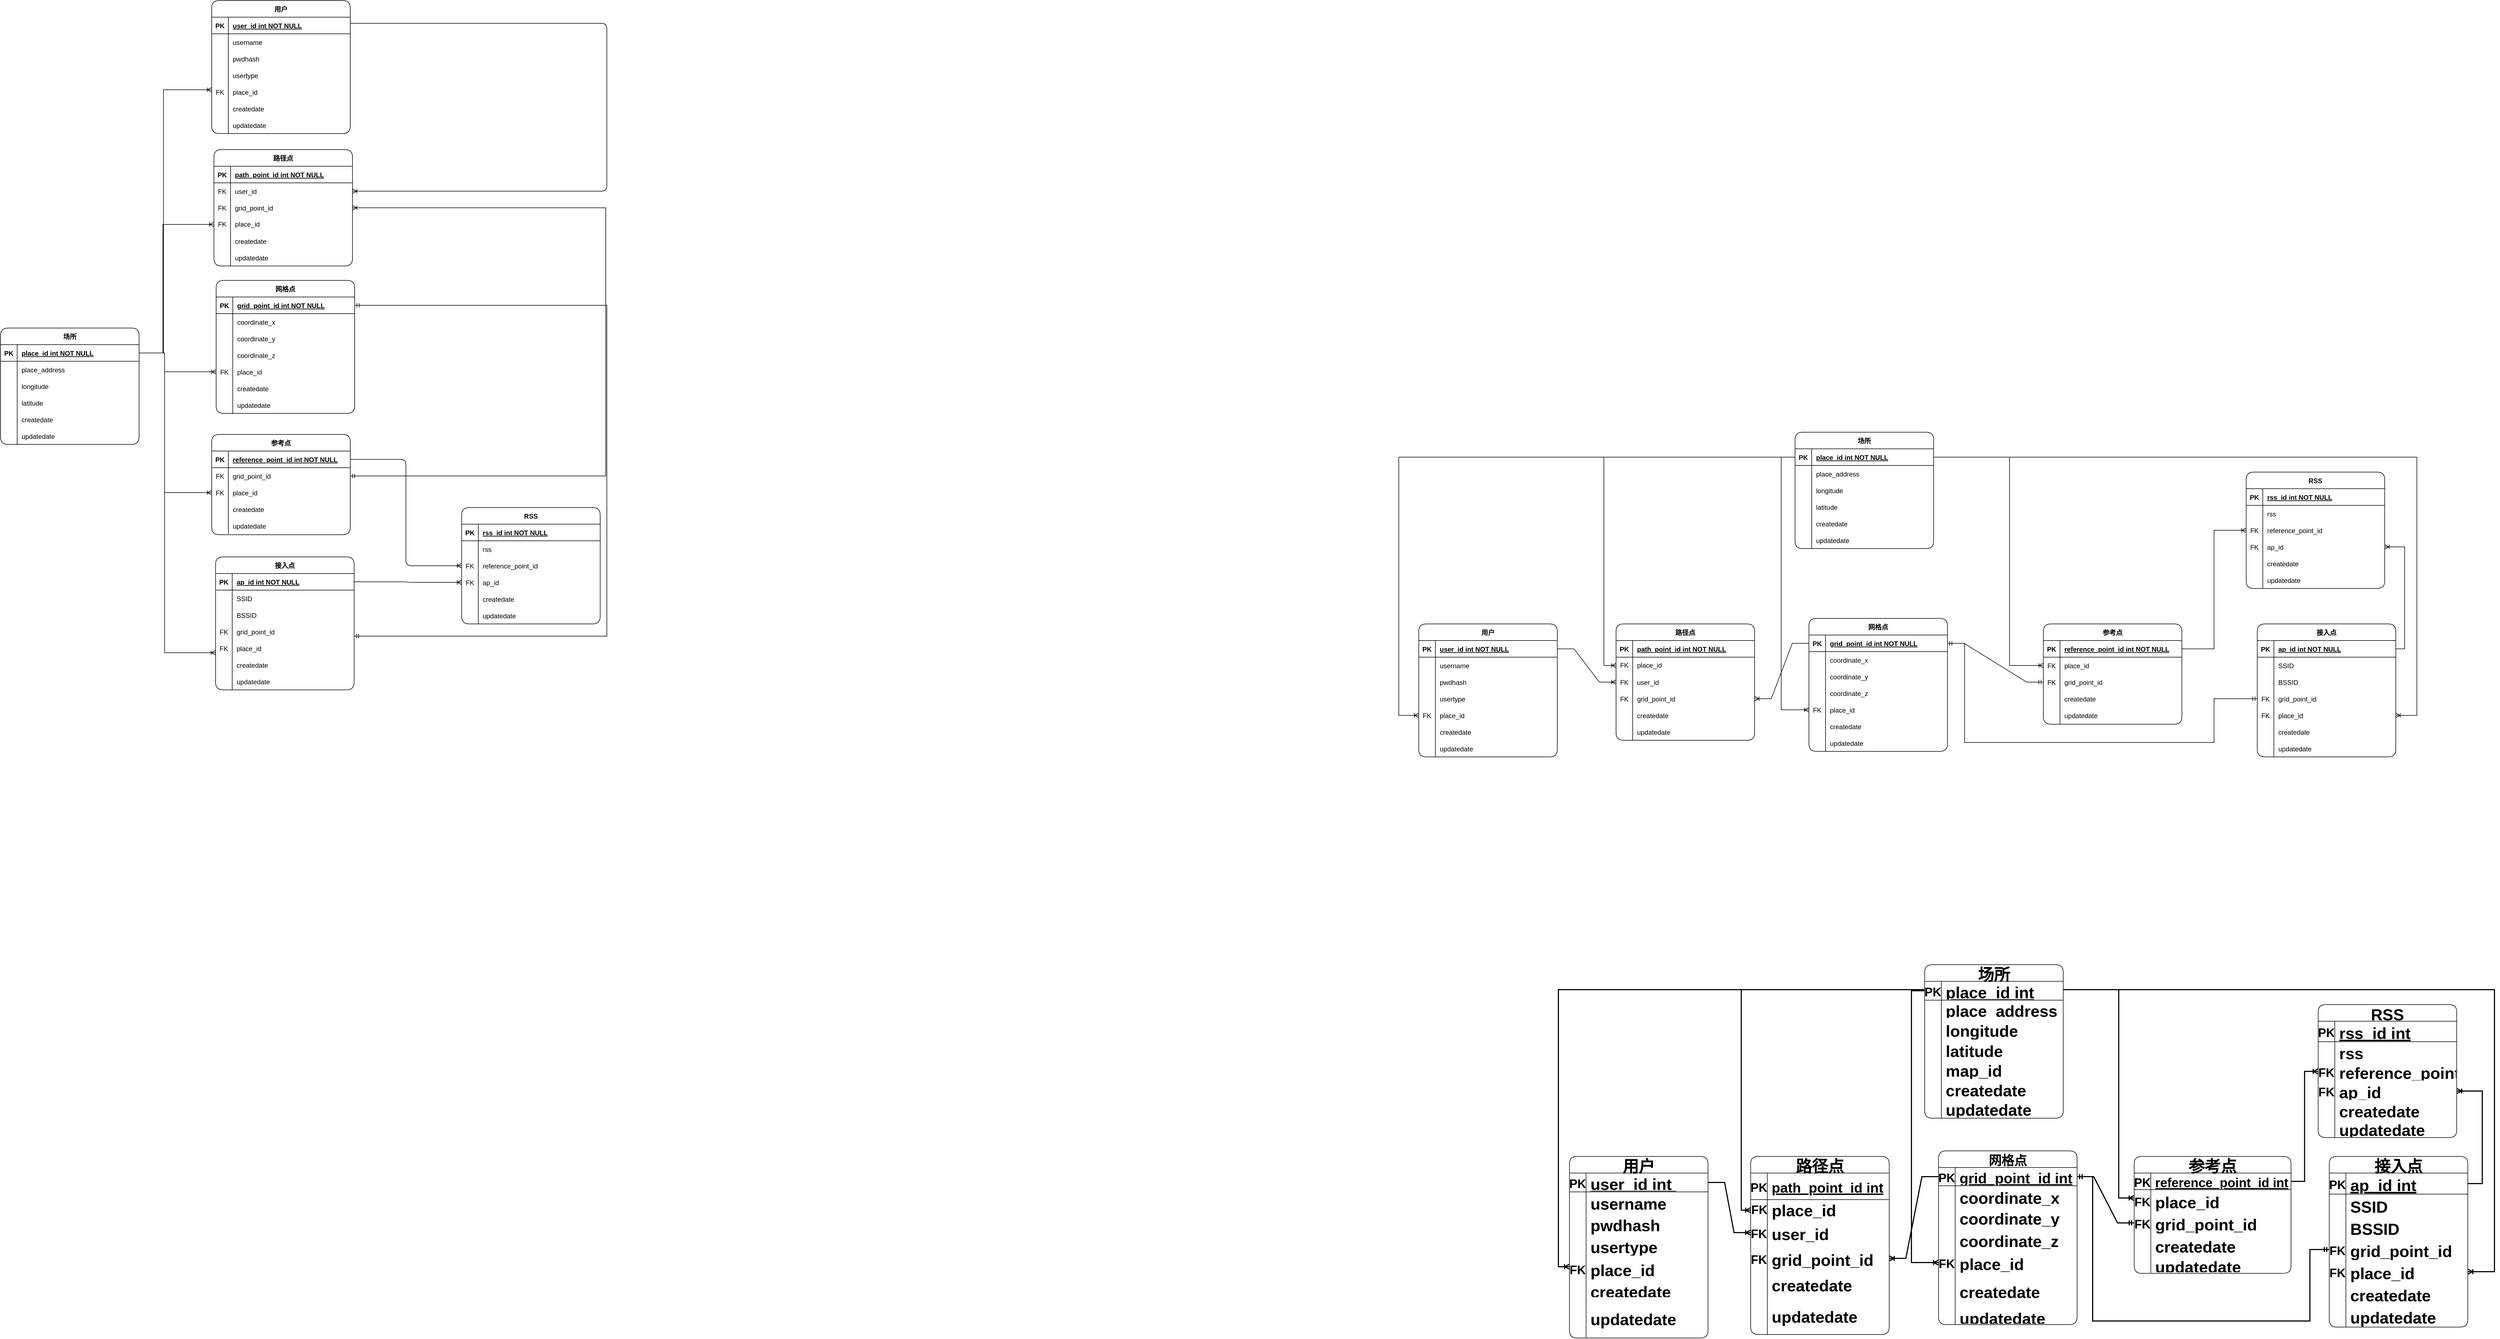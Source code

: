 <mxfile version="21.3.0" type="github">
  <diagram id="R2lEEEUBdFMjLlhIrx00" name="Page-1">
    <mxGraphModel dx="1758" dy="1074" grid="0" gridSize="10" guides="1" tooltips="1" connect="1" arrows="1" fold="1" page="0" pageScale="1" pageWidth="1920" pageHeight="1200" background="none" math="1" shadow="0" extFonts="Permanent Marker^https://fonts.googleapis.com/css?family=Permanent+Marker">
      <root>
        <mxCell id="0" />
        <mxCell id="1" parent="0" />
        <mxCell id="C-vyLk0tnHw3VtMMgP7b-2" value="场所" style="shape=table;startSize=30;container=1;collapsible=1;childLayout=tableLayout;fixedRows=1;rowLines=0;fontStyle=1;align=center;resizeLast=1;labelBackgroundColor=none;rounded=1;" parent="1" vertex="1">
          <mxGeometry x="74" y="268" width="250" height="210" as="geometry" />
        </mxCell>
        <mxCell id="C-vyLk0tnHw3VtMMgP7b-3" value="" style="shape=partialRectangle;collapsible=0;dropTarget=0;pointerEvents=0;fillColor=none;points=[[0,0.5],[1,0.5]];portConstraint=eastwest;top=0;left=0;right=0;bottom=1;labelBackgroundColor=none;rounded=1;" parent="C-vyLk0tnHw3VtMMgP7b-2" vertex="1">
          <mxGeometry y="30" width="250" height="30" as="geometry" />
        </mxCell>
        <mxCell id="C-vyLk0tnHw3VtMMgP7b-4" value="PK" style="shape=partialRectangle;overflow=hidden;connectable=0;fillColor=none;top=0;left=0;bottom=0;right=0;fontStyle=1;labelBackgroundColor=none;rounded=1;" parent="C-vyLk0tnHw3VtMMgP7b-3" vertex="1">
          <mxGeometry width="30" height="30" as="geometry">
            <mxRectangle width="30" height="30" as="alternateBounds" />
          </mxGeometry>
        </mxCell>
        <mxCell id="C-vyLk0tnHw3VtMMgP7b-5" value="place_id int NOT NULL " style="shape=partialRectangle;overflow=hidden;connectable=0;fillColor=none;top=0;left=0;bottom=0;right=0;align=left;spacingLeft=6;fontStyle=5;labelBackgroundColor=none;rounded=1;" parent="C-vyLk0tnHw3VtMMgP7b-3" vertex="1">
          <mxGeometry x="30" width="220" height="30" as="geometry">
            <mxRectangle width="220" height="30" as="alternateBounds" />
          </mxGeometry>
        </mxCell>
        <mxCell id="7gEEh3kry4IFjTR3SnjR-63" value="" style="shape=tableRow;horizontal=0;startSize=0;swimlaneHead=0;swimlaneBody=0;fillColor=none;collapsible=0;dropTarget=0;points=[[0,0.5],[1,0.5]];portConstraint=eastwest;top=0;left=0;right=0;bottom=0;labelBackgroundColor=none;rounded=1;" parent="C-vyLk0tnHw3VtMMgP7b-2" vertex="1">
          <mxGeometry y="60" width="250" height="30" as="geometry" />
        </mxCell>
        <mxCell id="7gEEh3kry4IFjTR3SnjR-64" value="" style="shape=partialRectangle;connectable=0;fillColor=none;top=0;left=0;bottom=0;right=0;editable=1;overflow=hidden;labelBackgroundColor=none;rounded=1;" parent="7gEEh3kry4IFjTR3SnjR-63" vertex="1">
          <mxGeometry width="30" height="30" as="geometry">
            <mxRectangle width="30" height="30" as="alternateBounds" />
          </mxGeometry>
        </mxCell>
        <mxCell id="7gEEh3kry4IFjTR3SnjR-65" value="place_address" style="shape=partialRectangle;connectable=0;fillColor=none;top=0;left=0;bottom=0;right=0;align=left;spacingLeft=6;overflow=hidden;labelBackgroundColor=none;rounded=1;" parent="7gEEh3kry4IFjTR3SnjR-63" vertex="1">
          <mxGeometry x="30" width="220" height="30" as="geometry">
            <mxRectangle width="220" height="30" as="alternateBounds" />
          </mxGeometry>
        </mxCell>
        <mxCell id="7gEEh3kry4IFjTR3SnjR-69" value="" style="shape=tableRow;horizontal=0;startSize=0;swimlaneHead=0;swimlaneBody=0;fillColor=none;collapsible=0;dropTarget=0;points=[[0,0.5],[1,0.5]];portConstraint=eastwest;top=0;left=0;right=0;bottom=0;labelBackgroundColor=none;rounded=1;" parent="C-vyLk0tnHw3VtMMgP7b-2" vertex="1">
          <mxGeometry y="90" width="250" height="30" as="geometry" />
        </mxCell>
        <mxCell id="7gEEh3kry4IFjTR3SnjR-70" value="" style="shape=partialRectangle;connectable=0;fillColor=none;top=0;left=0;bottom=0;right=0;editable=1;overflow=hidden;labelBackgroundColor=none;rounded=1;" parent="7gEEh3kry4IFjTR3SnjR-69" vertex="1">
          <mxGeometry width="30" height="30" as="geometry">
            <mxRectangle width="30" height="30" as="alternateBounds" />
          </mxGeometry>
        </mxCell>
        <mxCell id="7gEEh3kry4IFjTR3SnjR-71" value="longitude" style="shape=partialRectangle;connectable=0;fillColor=none;top=0;left=0;bottom=0;right=0;align=left;spacingLeft=6;overflow=hidden;labelBackgroundColor=none;rounded=1;" parent="7gEEh3kry4IFjTR3SnjR-69" vertex="1">
          <mxGeometry x="30" width="220" height="30" as="geometry">
            <mxRectangle width="220" height="30" as="alternateBounds" />
          </mxGeometry>
        </mxCell>
        <mxCell id="7gEEh3kry4IFjTR3SnjR-66" value="" style="shape=tableRow;horizontal=0;startSize=0;swimlaneHead=0;swimlaneBody=0;fillColor=none;collapsible=0;dropTarget=0;points=[[0,0.5],[1,0.5]];portConstraint=eastwest;top=0;left=0;right=0;bottom=0;labelBackgroundColor=none;rounded=1;" parent="C-vyLk0tnHw3VtMMgP7b-2" vertex="1">
          <mxGeometry y="120" width="250" height="30" as="geometry" />
        </mxCell>
        <mxCell id="7gEEh3kry4IFjTR3SnjR-67" value="" style="shape=partialRectangle;connectable=0;fillColor=none;top=0;left=0;bottom=0;right=0;editable=1;overflow=hidden;labelBackgroundColor=none;rounded=1;" parent="7gEEh3kry4IFjTR3SnjR-66" vertex="1">
          <mxGeometry width="30" height="30" as="geometry">
            <mxRectangle width="30" height="30" as="alternateBounds" />
          </mxGeometry>
        </mxCell>
        <mxCell id="7gEEh3kry4IFjTR3SnjR-68" value="latitude" style="shape=partialRectangle;connectable=0;fillColor=none;top=0;left=0;bottom=0;right=0;align=left;spacingLeft=6;overflow=hidden;labelBackgroundColor=none;rounded=1;" parent="7gEEh3kry4IFjTR3SnjR-66" vertex="1">
          <mxGeometry x="30" width="220" height="30" as="geometry">
            <mxRectangle width="220" height="30" as="alternateBounds" />
          </mxGeometry>
        </mxCell>
        <mxCell id="ZmWnBxj6AZBf8crEoXAe-115" value="" style="shape=tableRow;horizontal=0;startSize=0;swimlaneHead=0;swimlaneBody=0;fillColor=none;collapsible=0;dropTarget=0;points=[[0,0.5],[1,0.5]];portConstraint=eastwest;top=0;left=0;right=0;bottom=0;labelBackgroundColor=none;rounded=1;" parent="C-vyLk0tnHw3VtMMgP7b-2" vertex="1">
          <mxGeometry y="150" width="250" height="30" as="geometry" />
        </mxCell>
        <mxCell id="ZmWnBxj6AZBf8crEoXAe-116" value="" style="shape=partialRectangle;connectable=0;fillColor=none;top=0;left=0;bottom=0;right=0;editable=1;overflow=hidden;labelBackgroundColor=none;rounded=1;" parent="ZmWnBxj6AZBf8crEoXAe-115" vertex="1">
          <mxGeometry width="30" height="30" as="geometry">
            <mxRectangle width="30" height="30" as="alternateBounds" />
          </mxGeometry>
        </mxCell>
        <mxCell id="ZmWnBxj6AZBf8crEoXAe-117" value="createdate" style="shape=partialRectangle;connectable=0;fillColor=none;top=0;left=0;bottom=0;right=0;align=left;spacingLeft=6;overflow=hidden;labelBackgroundColor=none;rounded=1;" parent="ZmWnBxj6AZBf8crEoXAe-115" vertex="1">
          <mxGeometry x="30" width="220" height="30" as="geometry">
            <mxRectangle width="220" height="30" as="alternateBounds" />
          </mxGeometry>
        </mxCell>
        <mxCell id="ZmWnBxj6AZBf8crEoXAe-136" value="" style="shape=tableRow;horizontal=0;startSize=0;swimlaneHead=0;swimlaneBody=0;fillColor=none;collapsible=0;dropTarget=0;points=[[0,0.5],[1,0.5]];portConstraint=eastwest;top=0;left=0;right=0;bottom=0;labelBackgroundColor=none;rounded=1;" parent="C-vyLk0tnHw3VtMMgP7b-2" vertex="1">
          <mxGeometry y="180" width="250" height="30" as="geometry" />
        </mxCell>
        <mxCell id="ZmWnBxj6AZBf8crEoXAe-137" value="" style="shape=partialRectangle;connectable=0;fillColor=none;top=0;left=0;bottom=0;right=0;editable=1;overflow=hidden;labelBackgroundColor=none;rounded=1;" parent="ZmWnBxj6AZBf8crEoXAe-136" vertex="1">
          <mxGeometry width="30" height="30" as="geometry">
            <mxRectangle width="30" height="30" as="alternateBounds" />
          </mxGeometry>
        </mxCell>
        <mxCell id="ZmWnBxj6AZBf8crEoXAe-138" value="updatedate" style="shape=partialRectangle;connectable=0;fillColor=none;top=0;left=0;bottom=0;right=0;align=left;spacingLeft=6;overflow=hidden;labelBackgroundColor=none;rounded=1;" parent="ZmWnBxj6AZBf8crEoXAe-136" vertex="1">
          <mxGeometry x="30" width="220" height="30" as="geometry">
            <mxRectangle width="220" height="30" as="alternateBounds" />
          </mxGeometry>
        </mxCell>
        <mxCell id="C-vyLk0tnHw3VtMMgP7b-13" value="参考点" style="shape=table;startSize=30;container=1;collapsible=1;childLayout=tableLayout;fixedRows=1;rowLines=0;fontStyle=1;align=center;resizeLast=1;labelBackgroundColor=none;rounded=1;" parent="1" vertex="1">
          <mxGeometry x="455" y="460" width="250" height="181" as="geometry" />
        </mxCell>
        <mxCell id="C-vyLk0tnHw3VtMMgP7b-14" value="" style="shape=partialRectangle;collapsible=0;dropTarget=0;pointerEvents=0;fillColor=none;points=[[0,0.5],[1,0.5]];portConstraint=eastwest;top=0;left=0;right=0;bottom=1;labelBackgroundColor=none;rounded=1;" parent="C-vyLk0tnHw3VtMMgP7b-13" vertex="1">
          <mxGeometry y="30" width="250" height="30" as="geometry" />
        </mxCell>
        <mxCell id="C-vyLk0tnHw3VtMMgP7b-15" value="PK" style="shape=partialRectangle;overflow=hidden;connectable=0;fillColor=none;top=0;left=0;bottom=0;right=0;fontStyle=1;labelBackgroundColor=none;rounded=1;" parent="C-vyLk0tnHw3VtMMgP7b-14" vertex="1">
          <mxGeometry width="30" height="30" as="geometry">
            <mxRectangle width="30" height="30" as="alternateBounds" />
          </mxGeometry>
        </mxCell>
        <mxCell id="C-vyLk0tnHw3VtMMgP7b-16" value="reference_point_id int NOT NULL " style="shape=partialRectangle;overflow=hidden;connectable=0;fillColor=none;top=0;left=0;bottom=0;right=0;align=left;spacingLeft=6;fontStyle=5;labelBackgroundColor=none;rounded=1;" parent="C-vyLk0tnHw3VtMMgP7b-14" vertex="1">
          <mxGeometry x="30" width="220" height="30" as="geometry">
            <mxRectangle width="220" height="30" as="alternateBounds" />
          </mxGeometry>
        </mxCell>
        <mxCell id="ZmWnBxj6AZBf8crEoXAe-75" value="" style="shape=tableRow;horizontal=0;startSize=0;swimlaneHead=0;swimlaneBody=0;fillColor=none;collapsible=0;dropTarget=0;points=[[0,0.5],[1,0.5]];portConstraint=eastwest;top=0;left=0;right=0;bottom=0;labelBackgroundColor=none;rounded=1;" parent="C-vyLk0tnHw3VtMMgP7b-13" vertex="1">
          <mxGeometry y="60" width="250" height="30" as="geometry" />
        </mxCell>
        <mxCell id="ZmWnBxj6AZBf8crEoXAe-76" value="FK" style="shape=partialRectangle;connectable=0;fillColor=none;top=0;left=0;bottom=0;right=0;fontStyle=0;overflow=hidden;labelBackgroundColor=none;rounded=1;" parent="ZmWnBxj6AZBf8crEoXAe-75" vertex="1">
          <mxGeometry width="30" height="30" as="geometry">
            <mxRectangle width="30" height="30" as="alternateBounds" />
          </mxGeometry>
        </mxCell>
        <mxCell id="ZmWnBxj6AZBf8crEoXAe-77" value="grid_point_id" style="shape=partialRectangle;connectable=0;fillColor=none;top=0;left=0;bottom=0;right=0;align=left;spacingLeft=6;fontStyle=0;overflow=hidden;labelBackgroundColor=none;rounded=1;" parent="ZmWnBxj6AZBf8crEoXAe-75" vertex="1">
          <mxGeometry x="30" width="220" height="30" as="geometry">
            <mxRectangle width="220" height="30" as="alternateBounds" />
          </mxGeometry>
        </mxCell>
        <mxCell id="7gEEh3kry4IFjTR3SnjR-78" value="" style="shape=tableRow;horizontal=0;startSize=0;swimlaneHead=0;swimlaneBody=0;fillColor=none;collapsible=0;dropTarget=0;points=[[0,0.5],[1,0.5]];portConstraint=eastwest;top=0;left=0;right=0;bottom=0;labelBackgroundColor=none;rounded=1;" parent="C-vyLk0tnHw3VtMMgP7b-13" vertex="1">
          <mxGeometry y="90" width="250" height="30" as="geometry" />
        </mxCell>
        <mxCell id="7gEEh3kry4IFjTR3SnjR-79" value="FK" style="shape=partialRectangle;connectable=0;fillColor=none;top=0;left=0;bottom=0;right=0;fontStyle=0;overflow=hidden;labelBackgroundColor=none;rounded=1;" parent="7gEEh3kry4IFjTR3SnjR-78" vertex="1">
          <mxGeometry width="30" height="30" as="geometry">
            <mxRectangle width="30" height="30" as="alternateBounds" />
          </mxGeometry>
        </mxCell>
        <mxCell id="7gEEh3kry4IFjTR3SnjR-80" value="place_id" style="shape=partialRectangle;connectable=0;fillColor=none;top=0;left=0;bottom=0;right=0;align=left;spacingLeft=6;fontStyle=0;overflow=hidden;labelBackgroundColor=none;rounded=1;" parent="7gEEh3kry4IFjTR3SnjR-78" vertex="1">
          <mxGeometry x="30" width="220" height="30" as="geometry">
            <mxRectangle width="220" height="30" as="alternateBounds" />
          </mxGeometry>
        </mxCell>
        <mxCell id="ZmWnBxj6AZBf8crEoXAe-124" value="" style="shape=tableRow;horizontal=0;startSize=0;swimlaneHead=0;swimlaneBody=0;fillColor=none;collapsible=0;dropTarget=0;points=[[0,0.5],[1,0.5]];portConstraint=eastwest;top=0;left=0;right=0;bottom=0;labelBackgroundColor=none;rounded=1;" parent="C-vyLk0tnHw3VtMMgP7b-13" vertex="1">
          <mxGeometry y="120" width="250" height="30" as="geometry" />
        </mxCell>
        <mxCell id="ZmWnBxj6AZBf8crEoXAe-125" value="" style="shape=partialRectangle;connectable=0;fillColor=none;top=0;left=0;bottom=0;right=0;editable=1;overflow=hidden;labelBackgroundColor=none;rounded=1;" parent="ZmWnBxj6AZBf8crEoXAe-124" vertex="1">
          <mxGeometry width="30" height="30" as="geometry">
            <mxRectangle width="30" height="30" as="alternateBounds" />
          </mxGeometry>
        </mxCell>
        <mxCell id="ZmWnBxj6AZBf8crEoXAe-126" value="createdate" style="shape=partialRectangle;connectable=0;fillColor=none;top=0;left=0;bottom=0;right=0;align=left;spacingLeft=6;overflow=hidden;labelBackgroundColor=none;rounded=1;" parent="ZmWnBxj6AZBf8crEoXAe-124" vertex="1">
          <mxGeometry x="30" width="220" height="30" as="geometry">
            <mxRectangle width="220" height="30" as="alternateBounds" />
          </mxGeometry>
        </mxCell>
        <mxCell id="ZmWnBxj6AZBf8crEoXAe-148" value="" style="shape=tableRow;horizontal=0;startSize=0;swimlaneHead=0;swimlaneBody=0;fillColor=none;collapsible=0;dropTarget=0;points=[[0,0.5],[1,0.5]];portConstraint=eastwest;top=0;left=0;right=0;bottom=0;labelBackgroundColor=none;rounded=1;" parent="C-vyLk0tnHw3VtMMgP7b-13" vertex="1">
          <mxGeometry y="150" width="250" height="30" as="geometry" />
        </mxCell>
        <mxCell id="ZmWnBxj6AZBf8crEoXAe-149" value="" style="shape=partialRectangle;connectable=0;fillColor=none;top=0;left=0;bottom=0;right=0;editable=1;overflow=hidden;labelBackgroundColor=none;rounded=1;" parent="ZmWnBxj6AZBf8crEoXAe-148" vertex="1">
          <mxGeometry width="30" height="30" as="geometry">
            <mxRectangle width="30" height="30" as="alternateBounds" />
          </mxGeometry>
        </mxCell>
        <mxCell id="ZmWnBxj6AZBf8crEoXAe-150" value="updatedate" style="shape=partialRectangle;connectable=0;fillColor=none;top=0;left=0;bottom=0;right=0;align=left;spacingLeft=6;overflow=hidden;labelBackgroundColor=none;rounded=1;" parent="ZmWnBxj6AZBf8crEoXAe-148" vertex="1">
          <mxGeometry x="30" width="220" height="30" as="geometry">
            <mxRectangle width="220" height="30" as="alternateBounds" />
          </mxGeometry>
        </mxCell>
        <mxCell id="C-vyLk0tnHw3VtMMgP7b-23" value="用户" style="shape=table;startSize=30;container=1;collapsible=1;childLayout=tableLayout;fixedRows=1;rowLines=0;fontStyle=1;align=center;resizeLast=1;labelBackgroundColor=none;rounded=1;" parent="1" vertex="1">
          <mxGeometry x="455" y="-323" width="250" height="240" as="geometry">
            <mxRectangle x="80" y="80" width="60" height="30" as="alternateBounds" />
          </mxGeometry>
        </mxCell>
        <mxCell id="C-vyLk0tnHw3VtMMgP7b-24" value="" style="shape=partialRectangle;collapsible=0;dropTarget=0;pointerEvents=0;fillColor=none;points=[[0,0.5],[1,0.5]];portConstraint=eastwest;top=0;left=0;right=0;bottom=1;labelBackgroundColor=none;rounded=1;" parent="C-vyLk0tnHw3VtMMgP7b-23" vertex="1">
          <mxGeometry y="30" width="250" height="30" as="geometry" />
        </mxCell>
        <mxCell id="C-vyLk0tnHw3VtMMgP7b-25" value="PK" style="shape=partialRectangle;overflow=hidden;connectable=0;fillColor=none;top=0;left=0;bottom=0;right=0;fontStyle=1;labelBackgroundColor=none;rounded=1;" parent="C-vyLk0tnHw3VtMMgP7b-24" vertex="1">
          <mxGeometry width="30" height="30" as="geometry">
            <mxRectangle width="30" height="30" as="alternateBounds" />
          </mxGeometry>
        </mxCell>
        <mxCell id="C-vyLk0tnHw3VtMMgP7b-26" value="user_id int NOT NULL " style="shape=partialRectangle;overflow=hidden;connectable=0;fillColor=none;top=0;left=0;bottom=0;right=0;align=left;spacingLeft=6;fontStyle=5;labelBackgroundColor=none;rounded=1;" parent="C-vyLk0tnHw3VtMMgP7b-24" vertex="1">
          <mxGeometry x="30" width="220" height="30" as="geometry">
            <mxRectangle width="220" height="30" as="alternateBounds" />
          </mxGeometry>
        </mxCell>
        <mxCell id="C-vyLk0tnHw3VtMMgP7b-27" value="" style="shape=partialRectangle;collapsible=0;dropTarget=0;pointerEvents=0;fillColor=none;points=[[0,0.5],[1,0.5]];portConstraint=eastwest;top=0;left=0;right=0;bottom=0;labelBackgroundColor=none;rounded=1;" parent="C-vyLk0tnHw3VtMMgP7b-23" vertex="1">
          <mxGeometry y="60" width="250" height="30" as="geometry" />
        </mxCell>
        <mxCell id="C-vyLk0tnHw3VtMMgP7b-28" value="" style="shape=partialRectangle;overflow=hidden;connectable=0;fillColor=none;top=0;left=0;bottom=0;right=0;labelBackgroundColor=none;rounded=1;" parent="C-vyLk0tnHw3VtMMgP7b-27" vertex="1">
          <mxGeometry width="30" height="30" as="geometry">
            <mxRectangle width="30" height="30" as="alternateBounds" />
          </mxGeometry>
        </mxCell>
        <mxCell id="C-vyLk0tnHw3VtMMgP7b-29" value="username" style="shape=partialRectangle;overflow=hidden;connectable=0;fillColor=none;top=0;left=0;bottom=0;right=0;align=left;spacingLeft=6;labelBackgroundColor=none;rounded=1;" parent="C-vyLk0tnHw3VtMMgP7b-27" vertex="1">
          <mxGeometry x="30" width="220" height="30" as="geometry">
            <mxRectangle width="220" height="30" as="alternateBounds" />
          </mxGeometry>
        </mxCell>
        <mxCell id="7gEEh3kry4IFjTR3SnjR-54" value="" style="shape=tableRow;horizontal=0;startSize=0;swimlaneHead=0;swimlaneBody=0;fillColor=none;collapsible=0;dropTarget=0;points=[[0,0.5],[1,0.5]];portConstraint=eastwest;top=0;left=0;right=0;bottom=0;labelBackgroundColor=none;rounded=1;" parent="C-vyLk0tnHw3VtMMgP7b-23" vertex="1">
          <mxGeometry y="90" width="250" height="30" as="geometry" />
        </mxCell>
        <mxCell id="7gEEh3kry4IFjTR3SnjR-55" value="" style="shape=partialRectangle;connectable=0;fillColor=none;top=0;left=0;bottom=0;right=0;editable=1;overflow=hidden;labelBackgroundColor=none;rounded=1;" parent="7gEEh3kry4IFjTR3SnjR-54" vertex="1">
          <mxGeometry width="30" height="30" as="geometry">
            <mxRectangle width="30" height="30" as="alternateBounds" />
          </mxGeometry>
        </mxCell>
        <mxCell id="7gEEh3kry4IFjTR3SnjR-56" value="pwdhash" style="shape=partialRectangle;connectable=0;fillColor=none;top=0;left=0;bottom=0;right=0;align=left;spacingLeft=6;overflow=hidden;labelBackgroundColor=none;rounded=1;" parent="7gEEh3kry4IFjTR3SnjR-54" vertex="1">
          <mxGeometry x="30" width="220" height="30" as="geometry">
            <mxRectangle width="220" height="30" as="alternateBounds" />
          </mxGeometry>
        </mxCell>
        <mxCell id="7gEEh3kry4IFjTR3SnjR-48" value="" style="shape=tableRow;horizontal=0;startSize=0;swimlaneHead=0;swimlaneBody=0;fillColor=none;collapsible=0;dropTarget=0;points=[[0,0.5],[1,0.5]];portConstraint=eastwest;top=0;left=0;right=0;bottom=0;labelBackgroundColor=none;rounded=1;" parent="C-vyLk0tnHw3VtMMgP7b-23" vertex="1">
          <mxGeometry y="120" width="250" height="30" as="geometry" />
        </mxCell>
        <mxCell id="7gEEh3kry4IFjTR3SnjR-49" value="" style="shape=partialRectangle;connectable=0;fillColor=none;top=0;left=0;bottom=0;right=0;editable=1;overflow=hidden;labelBackgroundColor=none;rounded=1;" parent="7gEEh3kry4IFjTR3SnjR-48" vertex="1">
          <mxGeometry width="30" height="30" as="geometry">
            <mxRectangle width="30" height="30" as="alternateBounds" />
          </mxGeometry>
        </mxCell>
        <mxCell id="7gEEh3kry4IFjTR3SnjR-50" value="usertype" style="shape=partialRectangle;connectable=0;fillColor=none;top=0;left=0;bottom=0;right=0;align=left;spacingLeft=6;overflow=hidden;labelBackgroundColor=none;rounded=1;" parent="7gEEh3kry4IFjTR3SnjR-48" vertex="1">
          <mxGeometry x="30" width="220" height="30" as="geometry">
            <mxRectangle width="220" height="30" as="alternateBounds" />
          </mxGeometry>
        </mxCell>
        <mxCell id="7gEEh3kry4IFjTR3SnjR-60" value="" style="shape=tableRow;horizontal=0;startSize=0;swimlaneHead=0;swimlaneBody=0;fillColor=none;collapsible=0;dropTarget=0;points=[[0,0.5],[1,0.5]];portConstraint=eastwest;top=0;left=0;right=0;bottom=0;labelBackgroundColor=none;rounded=1;" parent="C-vyLk0tnHw3VtMMgP7b-23" vertex="1">
          <mxGeometry y="150" width="250" height="30" as="geometry" />
        </mxCell>
        <mxCell id="7gEEh3kry4IFjTR3SnjR-61" value="FK" style="shape=partialRectangle;connectable=0;fillColor=none;top=0;left=0;bottom=0;right=0;fontStyle=0;overflow=hidden;labelBackgroundColor=none;rounded=1;" parent="7gEEh3kry4IFjTR3SnjR-60" vertex="1">
          <mxGeometry width="30" height="30" as="geometry">
            <mxRectangle width="30" height="30" as="alternateBounds" />
          </mxGeometry>
        </mxCell>
        <mxCell id="7gEEh3kry4IFjTR3SnjR-62" value="place_id" style="shape=partialRectangle;connectable=0;fillColor=none;top=0;left=0;bottom=0;right=0;align=left;spacingLeft=6;fontStyle=0;overflow=hidden;labelBackgroundColor=none;rounded=1;" parent="7gEEh3kry4IFjTR3SnjR-60" vertex="1">
          <mxGeometry x="30" width="220" height="30" as="geometry">
            <mxRectangle width="220" height="30" as="alternateBounds" />
          </mxGeometry>
        </mxCell>
        <mxCell id="ZmWnBxj6AZBf8crEoXAe-81" value="" style="shape=tableRow;horizontal=0;startSize=0;swimlaneHead=0;swimlaneBody=0;fillColor=none;collapsible=0;dropTarget=0;points=[[0,0.5],[1,0.5]];portConstraint=eastwest;top=0;left=0;right=0;bottom=0;labelBackgroundColor=none;rounded=1;" parent="C-vyLk0tnHw3VtMMgP7b-23" vertex="1">
          <mxGeometry y="180" width="250" height="30" as="geometry" />
        </mxCell>
        <mxCell id="ZmWnBxj6AZBf8crEoXAe-82" value="" style="shape=partialRectangle;connectable=0;fillColor=none;top=0;left=0;bottom=0;right=0;editable=1;overflow=hidden;labelBackgroundColor=none;rounded=1;" parent="ZmWnBxj6AZBf8crEoXAe-81" vertex="1">
          <mxGeometry width="30" height="30" as="geometry">
            <mxRectangle width="30" height="30" as="alternateBounds" />
          </mxGeometry>
        </mxCell>
        <mxCell id="ZmWnBxj6AZBf8crEoXAe-83" value="createdate" style="shape=partialRectangle;connectable=0;fillColor=none;top=0;left=0;bottom=0;right=0;align=left;spacingLeft=6;overflow=hidden;labelBackgroundColor=none;rounded=1;" parent="ZmWnBxj6AZBf8crEoXAe-81" vertex="1">
          <mxGeometry x="30" width="220" height="30" as="geometry">
            <mxRectangle width="220" height="30" as="alternateBounds" />
          </mxGeometry>
        </mxCell>
        <mxCell id="ZmWnBxj6AZBf8crEoXAe-84" value="" style="shape=tableRow;horizontal=0;startSize=0;swimlaneHead=0;swimlaneBody=0;fillColor=none;collapsible=0;dropTarget=0;points=[[0,0.5],[1,0.5]];portConstraint=eastwest;top=0;left=0;right=0;bottom=0;labelBackgroundColor=none;rounded=1;" parent="C-vyLk0tnHw3VtMMgP7b-23" vertex="1">
          <mxGeometry y="210" width="250" height="30" as="geometry" />
        </mxCell>
        <mxCell id="ZmWnBxj6AZBf8crEoXAe-85" value="" style="shape=partialRectangle;connectable=0;fillColor=none;top=0;left=0;bottom=0;right=0;editable=1;overflow=hidden;labelBackgroundColor=none;rounded=1;" parent="ZmWnBxj6AZBf8crEoXAe-84" vertex="1">
          <mxGeometry width="30" height="30" as="geometry">
            <mxRectangle width="30" height="30" as="alternateBounds" />
          </mxGeometry>
        </mxCell>
        <mxCell id="ZmWnBxj6AZBf8crEoXAe-86" value="updatedate" style="shape=partialRectangle;connectable=0;fillColor=none;top=0;left=0;bottom=0;right=0;align=left;spacingLeft=6;overflow=hidden;labelBackgroundColor=none;rounded=1;" parent="ZmWnBxj6AZBf8crEoXAe-84" vertex="1">
          <mxGeometry x="30" width="220" height="30" as="geometry">
            <mxRectangle width="220" height="30" as="alternateBounds" />
          </mxGeometry>
        </mxCell>
        <mxCell id="7gEEh3kry4IFjTR3SnjR-5" value="接入点" style="shape=table;startSize=30;container=1;collapsible=1;childLayout=tableLayout;fixedRows=1;rowLines=0;fontStyle=1;align=center;resizeLast=1;labelBackgroundColor=none;rounded=1;" parent="1" vertex="1">
          <mxGeometry x="462" y="681" width="250" height="240" as="geometry" />
        </mxCell>
        <mxCell id="7gEEh3kry4IFjTR3SnjR-6" value="" style="shape=tableRow;horizontal=0;startSize=0;swimlaneHead=0;swimlaneBody=0;fillColor=none;collapsible=0;dropTarget=0;points=[[0,0.5],[1,0.5]];portConstraint=eastwest;top=0;left=0;right=0;bottom=1;labelBackgroundColor=none;rounded=1;" parent="7gEEh3kry4IFjTR3SnjR-5" vertex="1">
          <mxGeometry y="30" width="250" height="30" as="geometry" />
        </mxCell>
        <mxCell id="7gEEh3kry4IFjTR3SnjR-7" value="PK" style="shape=partialRectangle;connectable=0;fillColor=none;top=0;left=0;bottom=0;right=0;fontStyle=1;overflow=hidden;labelBackgroundColor=none;rounded=1;" parent="7gEEh3kry4IFjTR3SnjR-6" vertex="1">
          <mxGeometry width="30" height="30" as="geometry">
            <mxRectangle width="30" height="30" as="alternateBounds" />
          </mxGeometry>
        </mxCell>
        <mxCell id="7gEEh3kry4IFjTR3SnjR-8" value="ap_id int NOT NULL" style="shape=partialRectangle;connectable=0;fillColor=none;top=0;left=0;bottom=0;right=0;align=left;spacingLeft=6;fontStyle=5;overflow=hidden;labelBackgroundColor=none;rounded=1;" parent="7gEEh3kry4IFjTR3SnjR-6" vertex="1">
          <mxGeometry x="30" width="220" height="30" as="geometry">
            <mxRectangle width="220" height="30" as="alternateBounds" />
          </mxGeometry>
        </mxCell>
        <mxCell id="ZmWnBxj6AZBf8crEoXAe-158" value="" style="shape=tableRow;horizontal=0;startSize=0;swimlaneHead=0;swimlaneBody=0;fillColor=none;collapsible=0;dropTarget=0;points=[[0,0.5],[1,0.5]];portConstraint=eastwest;top=0;left=0;right=0;bottom=0;rounded=1;labelBackgroundColor=none;" parent="7gEEh3kry4IFjTR3SnjR-5" vertex="1">
          <mxGeometry y="60" width="250" height="30" as="geometry" />
        </mxCell>
        <mxCell id="ZmWnBxj6AZBf8crEoXAe-159" value="" style="shape=partialRectangle;connectable=0;fillColor=none;top=0;left=0;bottom=0;right=0;editable=1;overflow=hidden;rounded=1;labelBackgroundColor=none;" parent="ZmWnBxj6AZBf8crEoXAe-158" vertex="1">
          <mxGeometry width="30" height="30" as="geometry">
            <mxRectangle width="30" height="30" as="alternateBounds" />
          </mxGeometry>
        </mxCell>
        <mxCell id="ZmWnBxj6AZBf8crEoXAe-160" value="SSID" style="shape=partialRectangle;connectable=0;fillColor=none;top=0;left=0;bottom=0;right=0;align=left;spacingLeft=6;overflow=hidden;rounded=1;labelBackgroundColor=none;" parent="ZmWnBxj6AZBf8crEoXAe-158" vertex="1">
          <mxGeometry x="30" width="220" height="30" as="geometry">
            <mxRectangle width="220" height="30" as="alternateBounds" />
          </mxGeometry>
        </mxCell>
        <mxCell id="7gEEh3kry4IFjTR3SnjR-9" value="" style="shape=tableRow;horizontal=0;startSize=0;swimlaneHead=0;swimlaneBody=0;fillColor=none;collapsible=0;dropTarget=0;points=[[0,0.5],[1,0.5]];portConstraint=eastwest;top=0;left=0;right=0;bottom=0;labelBackgroundColor=none;rounded=1;" parent="7gEEh3kry4IFjTR3SnjR-5" vertex="1">
          <mxGeometry y="90" width="250" height="30" as="geometry" />
        </mxCell>
        <mxCell id="7gEEh3kry4IFjTR3SnjR-10" value="" style="shape=partialRectangle;connectable=0;fillColor=none;top=0;left=0;bottom=0;right=0;editable=1;overflow=hidden;labelBackgroundColor=none;rounded=1;" parent="7gEEh3kry4IFjTR3SnjR-9" vertex="1">
          <mxGeometry width="30" height="30" as="geometry">
            <mxRectangle width="30" height="30" as="alternateBounds" />
          </mxGeometry>
        </mxCell>
        <mxCell id="7gEEh3kry4IFjTR3SnjR-11" value="BSSID" style="shape=partialRectangle;connectable=0;fillColor=none;top=0;left=0;bottom=0;right=0;align=left;spacingLeft=6;overflow=hidden;labelBackgroundColor=none;rounded=1;" parent="7gEEh3kry4IFjTR3SnjR-9" vertex="1">
          <mxGeometry x="30" width="220" height="30" as="geometry">
            <mxRectangle width="220" height="30" as="alternateBounds" />
          </mxGeometry>
        </mxCell>
        <mxCell id="ZmWnBxj6AZBf8crEoXAe-78" value="" style="shape=tableRow;horizontal=0;startSize=0;swimlaneHead=0;swimlaneBody=0;fillColor=none;collapsible=0;dropTarget=0;points=[[0,0.5],[1,0.5]];portConstraint=eastwest;top=0;left=0;right=0;bottom=0;labelBackgroundColor=none;rounded=1;" parent="7gEEh3kry4IFjTR3SnjR-5" vertex="1">
          <mxGeometry y="120" width="250" height="30" as="geometry" />
        </mxCell>
        <mxCell id="ZmWnBxj6AZBf8crEoXAe-79" value="FK" style="shape=partialRectangle;connectable=0;fillColor=none;top=0;left=0;bottom=0;right=0;fontStyle=0;overflow=hidden;labelBackgroundColor=none;rounded=1;" parent="ZmWnBxj6AZBf8crEoXAe-78" vertex="1">
          <mxGeometry width="30" height="30" as="geometry">
            <mxRectangle width="30" height="30" as="alternateBounds" />
          </mxGeometry>
        </mxCell>
        <mxCell id="ZmWnBxj6AZBf8crEoXAe-80" value="grid_point_id" style="shape=partialRectangle;connectable=0;fillColor=none;top=0;left=0;bottom=0;right=0;align=left;spacingLeft=6;fontStyle=0;overflow=hidden;labelBackgroundColor=none;rounded=1;" parent="ZmWnBxj6AZBf8crEoXAe-78" vertex="1">
          <mxGeometry x="30" width="220" height="30" as="geometry">
            <mxRectangle width="220" height="30" as="alternateBounds" />
          </mxGeometry>
        </mxCell>
        <mxCell id="7gEEh3kry4IFjTR3SnjR-82" value="" style="shape=tableRow;horizontal=0;startSize=0;swimlaneHead=0;swimlaneBody=0;fillColor=none;collapsible=0;dropTarget=0;points=[[0,0.5],[1,0.5]];portConstraint=eastwest;top=0;left=0;right=0;bottom=0;labelBackgroundColor=none;rounded=1;" parent="7gEEh3kry4IFjTR3SnjR-5" vertex="1">
          <mxGeometry y="150" width="250" height="30" as="geometry" />
        </mxCell>
        <mxCell id="7gEEh3kry4IFjTR3SnjR-83" value="FK" style="shape=partialRectangle;connectable=0;fillColor=none;top=0;left=0;bottom=0;right=0;fontStyle=0;overflow=hidden;labelBackgroundColor=none;rounded=1;" parent="7gEEh3kry4IFjTR3SnjR-82" vertex="1">
          <mxGeometry width="30" height="30" as="geometry">
            <mxRectangle width="30" height="30" as="alternateBounds" />
          </mxGeometry>
        </mxCell>
        <mxCell id="7gEEh3kry4IFjTR3SnjR-84" value="place_id" style="shape=partialRectangle;connectable=0;fillColor=none;top=0;left=0;bottom=0;right=0;align=left;spacingLeft=6;fontStyle=0;overflow=hidden;labelBackgroundColor=none;rounded=1;" parent="7gEEh3kry4IFjTR3SnjR-82" vertex="1">
          <mxGeometry x="30" width="220" height="30" as="geometry">
            <mxRectangle width="220" height="30" as="alternateBounds" />
          </mxGeometry>
        </mxCell>
        <mxCell id="ZmWnBxj6AZBf8crEoXAe-121" value="" style="shape=tableRow;horizontal=0;startSize=0;swimlaneHead=0;swimlaneBody=0;fillColor=none;collapsible=0;dropTarget=0;points=[[0,0.5],[1,0.5]];portConstraint=eastwest;top=0;left=0;right=0;bottom=0;labelBackgroundColor=none;rounded=1;" parent="7gEEh3kry4IFjTR3SnjR-5" vertex="1">
          <mxGeometry y="180" width="250" height="30" as="geometry" />
        </mxCell>
        <mxCell id="ZmWnBxj6AZBf8crEoXAe-122" value="" style="shape=partialRectangle;connectable=0;fillColor=none;top=0;left=0;bottom=0;right=0;editable=1;overflow=hidden;labelBackgroundColor=none;rounded=1;" parent="ZmWnBxj6AZBf8crEoXAe-121" vertex="1">
          <mxGeometry width="30" height="30" as="geometry">
            <mxRectangle width="30" height="30" as="alternateBounds" />
          </mxGeometry>
        </mxCell>
        <mxCell id="ZmWnBxj6AZBf8crEoXAe-123" value="createdate" style="shape=partialRectangle;connectable=0;fillColor=none;top=0;left=0;bottom=0;right=0;align=left;spacingLeft=6;overflow=hidden;labelBackgroundColor=none;rounded=1;" parent="ZmWnBxj6AZBf8crEoXAe-121" vertex="1">
          <mxGeometry x="30" width="220" height="30" as="geometry">
            <mxRectangle width="220" height="30" as="alternateBounds" />
          </mxGeometry>
        </mxCell>
        <mxCell id="ZmWnBxj6AZBf8crEoXAe-145" value="" style="shape=tableRow;horizontal=0;startSize=0;swimlaneHead=0;swimlaneBody=0;fillColor=none;collapsible=0;dropTarget=0;points=[[0,0.5],[1,0.5]];portConstraint=eastwest;top=0;left=0;right=0;bottom=0;labelBackgroundColor=none;rounded=1;" parent="7gEEh3kry4IFjTR3SnjR-5" vertex="1">
          <mxGeometry y="210" width="250" height="30" as="geometry" />
        </mxCell>
        <mxCell id="ZmWnBxj6AZBf8crEoXAe-146" value="" style="shape=partialRectangle;connectable=0;fillColor=none;top=0;left=0;bottom=0;right=0;editable=1;overflow=hidden;labelBackgroundColor=none;rounded=1;" parent="ZmWnBxj6AZBf8crEoXAe-145" vertex="1">
          <mxGeometry width="30" height="30" as="geometry">
            <mxRectangle width="30" height="30" as="alternateBounds" />
          </mxGeometry>
        </mxCell>
        <mxCell id="ZmWnBxj6AZBf8crEoXAe-147" value="updatedate" style="shape=partialRectangle;connectable=0;fillColor=none;top=0;left=0;bottom=0;right=0;align=left;spacingLeft=6;overflow=hidden;labelBackgroundColor=none;rounded=1;" parent="ZmWnBxj6AZBf8crEoXAe-145" vertex="1">
          <mxGeometry x="30" width="220" height="30" as="geometry">
            <mxRectangle width="220" height="30" as="alternateBounds" />
          </mxGeometry>
        </mxCell>
        <mxCell id="7gEEh3kry4IFjTR3SnjR-18" value="RSS" style="shape=table;startSize=30;container=1;collapsible=1;childLayout=tableLayout;fixedRows=1;rowLines=0;fontStyle=1;align=center;resizeLast=1;labelBackgroundColor=none;rounded=1;" parent="1" vertex="1">
          <mxGeometry x="906" y="592" width="250" height="210" as="geometry" />
        </mxCell>
        <mxCell id="7gEEh3kry4IFjTR3SnjR-19" value="" style="shape=tableRow;horizontal=0;startSize=0;swimlaneHead=0;swimlaneBody=0;fillColor=none;collapsible=0;dropTarget=0;points=[[0,0.5],[1,0.5]];portConstraint=eastwest;top=0;left=0;right=0;bottom=1;labelBackgroundColor=none;rounded=1;" parent="7gEEh3kry4IFjTR3SnjR-18" vertex="1">
          <mxGeometry y="30" width="250" height="30" as="geometry" />
        </mxCell>
        <mxCell id="7gEEh3kry4IFjTR3SnjR-20" value="PK" style="shape=partialRectangle;connectable=0;fillColor=none;top=0;left=0;bottom=0;right=0;fontStyle=1;overflow=hidden;labelBackgroundColor=none;rounded=1;" parent="7gEEh3kry4IFjTR3SnjR-19" vertex="1">
          <mxGeometry width="30" height="30" as="geometry">
            <mxRectangle width="30" height="30" as="alternateBounds" />
          </mxGeometry>
        </mxCell>
        <mxCell id="7gEEh3kry4IFjTR3SnjR-21" value="rss_id int NOT NULL" style="shape=partialRectangle;connectable=0;fillColor=none;top=0;left=0;bottom=0;right=0;align=left;spacingLeft=6;fontStyle=5;overflow=hidden;labelBackgroundColor=none;rounded=1;" parent="7gEEh3kry4IFjTR3SnjR-19" vertex="1">
          <mxGeometry x="30" width="220" height="30" as="geometry">
            <mxRectangle width="220" height="30" as="alternateBounds" />
          </mxGeometry>
        </mxCell>
        <mxCell id="7gEEh3kry4IFjTR3SnjR-95" value="" style="shape=tableRow;horizontal=0;startSize=0;swimlaneHead=0;swimlaneBody=0;fillColor=none;collapsible=0;dropTarget=0;points=[[0,0.5],[1,0.5]];portConstraint=eastwest;top=0;left=0;right=0;bottom=0;labelBackgroundColor=none;rounded=1;" parent="7gEEh3kry4IFjTR3SnjR-18" vertex="1">
          <mxGeometry y="60" width="250" height="30" as="geometry" />
        </mxCell>
        <mxCell id="7gEEh3kry4IFjTR3SnjR-96" value="" style="shape=partialRectangle;connectable=0;fillColor=none;top=0;left=0;bottom=0;right=0;editable=1;overflow=hidden;labelBackgroundColor=none;rounded=1;" parent="7gEEh3kry4IFjTR3SnjR-95" vertex="1">
          <mxGeometry width="30" height="30" as="geometry">
            <mxRectangle width="30" height="30" as="alternateBounds" />
          </mxGeometry>
        </mxCell>
        <mxCell id="7gEEh3kry4IFjTR3SnjR-97" value="rss" style="shape=partialRectangle;connectable=0;fillColor=none;top=0;left=0;bottom=0;right=0;align=left;spacingLeft=6;overflow=hidden;labelBackgroundColor=none;rounded=1;" parent="7gEEh3kry4IFjTR3SnjR-95" vertex="1">
          <mxGeometry x="30" width="220" height="30" as="geometry">
            <mxRectangle width="220" height="30" as="alternateBounds" />
          </mxGeometry>
        </mxCell>
        <mxCell id="7gEEh3kry4IFjTR3SnjR-90" value="" style="shape=tableRow;horizontal=0;startSize=0;swimlaneHead=0;swimlaneBody=0;fillColor=none;collapsible=0;dropTarget=0;points=[[0,0.5],[1,0.5]];portConstraint=eastwest;top=0;left=0;right=0;bottom=0;labelBackgroundColor=none;rounded=1;" parent="7gEEh3kry4IFjTR3SnjR-18" vertex="1">
          <mxGeometry y="90" width="250" height="30" as="geometry" />
        </mxCell>
        <mxCell id="7gEEh3kry4IFjTR3SnjR-91" value="FK" style="shape=partialRectangle;connectable=0;fillColor=none;top=0;left=0;bottom=0;right=0;fontStyle=0;overflow=hidden;labelBackgroundColor=none;rounded=1;" parent="7gEEh3kry4IFjTR3SnjR-90" vertex="1">
          <mxGeometry width="30" height="30" as="geometry">
            <mxRectangle width="30" height="30" as="alternateBounds" />
          </mxGeometry>
        </mxCell>
        <mxCell id="7gEEh3kry4IFjTR3SnjR-92" value="reference_point_id" style="shape=partialRectangle;connectable=0;fillColor=none;top=0;left=0;bottom=0;right=0;align=left;spacingLeft=6;fontStyle=0;overflow=hidden;labelBackgroundColor=none;rounded=1;" parent="7gEEh3kry4IFjTR3SnjR-90" vertex="1">
          <mxGeometry x="30" width="220" height="30" as="geometry">
            <mxRectangle width="220" height="30" as="alternateBounds" />
          </mxGeometry>
        </mxCell>
        <mxCell id="7gEEh3kry4IFjTR3SnjR-87" value="" style="shape=tableRow;horizontal=0;startSize=0;swimlaneHead=0;swimlaneBody=0;fillColor=none;collapsible=0;dropTarget=0;points=[[0,0.5],[1,0.5]];portConstraint=eastwest;top=0;left=0;right=0;bottom=0;labelBackgroundColor=none;rounded=1;" parent="7gEEh3kry4IFjTR3SnjR-18" vertex="1">
          <mxGeometry y="120" width="250" height="30" as="geometry" />
        </mxCell>
        <mxCell id="7gEEh3kry4IFjTR3SnjR-88" value="FK" style="shape=partialRectangle;connectable=0;fillColor=none;top=0;left=0;bottom=0;right=0;fontStyle=0;overflow=hidden;labelBackgroundColor=none;rounded=1;" parent="7gEEh3kry4IFjTR3SnjR-87" vertex="1">
          <mxGeometry width="30" height="30" as="geometry">
            <mxRectangle width="30" height="30" as="alternateBounds" />
          </mxGeometry>
        </mxCell>
        <mxCell id="7gEEh3kry4IFjTR3SnjR-89" value="ap_id" style="shape=partialRectangle;connectable=0;fillColor=none;top=0;left=0;bottom=0;right=0;align=left;spacingLeft=6;fontStyle=0;overflow=hidden;labelBackgroundColor=none;rounded=1;" parent="7gEEh3kry4IFjTR3SnjR-87" vertex="1">
          <mxGeometry x="30" width="220" height="30" as="geometry">
            <mxRectangle width="220" height="30" as="alternateBounds" />
          </mxGeometry>
        </mxCell>
        <mxCell id="ZmWnBxj6AZBf8crEoXAe-127" value="" style="shape=tableRow;horizontal=0;startSize=0;swimlaneHead=0;swimlaneBody=0;fillColor=none;collapsible=0;dropTarget=0;points=[[0,0.5],[1,0.5]];portConstraint=eastwest;top=0;left=0;right=0;bottom=0;labelBackgroundColor=none;rounded=1;" parent="7gEEh3kry4IFjTR3SnjR-18" vertex="1">
          <mxGeometry y="150" width="250" height="30" as="geometry" />
        </mxCell>
        <mxCell id="ZmWnBxj6AZBf8crEoXAe-128" value="" style="shape=partialRectangle;connectable=0;fillColor=none;top=0;left=0;bottom=0;right=0;editable=1;overflow=hidden;labelBackgroundColor=none;rounded=1;" parent="ZmWnBxj6AZBf8crEoXAe-127" vertex="1">
          <mxGeometry width="30" height="30" as="geometry">
            <mxRectangle width="30" height="30" as="alternateBounds" />
          </mxGeometry>
        </mxCell>
        <mxCell id="ZmWnBxj6AZBf8crEoXAe-129" value="createdate" style="shape=partialRectangle;connectable=0;fillColor=none;top=0;left=0;bottom=0;right=0;align=left;spacingLeft=6;overflow=hidden;labelBackgroundColor=none;rounded=1;" parent="ZmWnBxj6AZBf8crEoXAe-127" vertex="1">
          <mxGeometry x="30" width="220" height="30" as="geometry">
            <mxRectangle width="220" height="30" as="alternateBounds" />
          </mxGeometry>
        </mxCell>
        <mxCell id="ZmWnBxj6AZBf8crEoXAe-154" value="" style="shape=tableRow;horizontal=0;startSize=0;swimlaneHead=0;swimlaneBody=0;fillColor=none;collapsible=0;dropTarget=0;points=[[0,0.5],[1,0.5]];portConstraint=eastwest;top=0;left=0;right=0;bottom=0;labelBackgroundColor=none;rounded=1;" parent="7gEEh3kry4IFjTR3SnjR-18" vertex="1">
          <mxGeometry y="180" width="250" height="30" as="geometry" />
        </mxCell>
        <mxCell id="ZmWnBxj6AZBf8crEoXAe-155" value="" style="shape=partialRectangle;connectable=0;fillColor=none;top=0;left=0;bottom=0;right=0;editable=1;overflow=hidden;labelBackgroundColor=none;rounded=1;" parent="ZmWnBxj6AZBf8crEoXAe-154" vertex="1">
          <mxGeometry width="30" height="30" as="geometry">
            <mxRectangle width="30" height="30" as="alternateBounds" />
          </mxGeometry>
        </mxCell>
        <mxCell id="ZmWnBxj6AZBf8crEoXAe-156" value="updatedate" style="shape=partialRectangle;connectable=0;fillColor=none;top=0;left=0;bottom=0;right=0;align=left;spacingLeft=6;overflow=hidden;labelBackgroundColor=none;rounded=1;" parent="ZmWnBxj6AZBf8crEoXAe-154" vertex="1">
          <mxGeometry x="30" width="220" height="30" as="geometry">
            <mxRectangle width="220" height="30" as="alternateBounds" />
          </mxGeometry>
        </mxCell>
        <mxCell id="7gEEh3kry4IFjTR3SnjR-93" value="" style="edgeStyle=orthogonalEdgeStyle;fontSize=12;html=1;endArrow=ERoneToMany;rounded=1;labelBackgroundColor=none;fontColor=default;" parent="1" source="7gEEh3kry4IFjTR3SnjR-6" target="7gEEh3kry4IFjTR3SnjR-87" edge="1">
          <mxGeometry width="100" height="100" relative="1" as="geometry">
            <mxPoint x="1454" y="1144" as="sourcePoint" />
            <mxPoint x="1554" y="1044" as="targetPoint" />
          </mxGeometry>
        </mxCell>
        <mxCell id="7gEEh3kry4IFjTR3SnjR-94" value="" style="edgeStyle=orthogonalEdgeStyle;fontSize=12;html=1;endArrow=ERoneToMany;rounded=1;labelBackgroundColor=none;fontColor=default;" parent="1" source="C-vyLk0tnHw3VtMMgP7b-14" target="7gEEh3kry4IFjTR3SnjR-90" edge="1">
          <mxGeometry width="100" height="100" relative="1" as="geometry">
            <mxPoint x="1456.5" y="1310" as="sourcePoint" />
            <mxPoint x="1531" y="1237" as="targetPoint" />
          </mxGeometry>
        </mxCell>
        <mxCell id="ZmWnBxj6AZBf8crEoXAe-1" value="路径点" style="shape=table;startSize=30;container=1;collapsible=1;childLayout=tableLayout;fixedRows=1;rowLines=0;fontStyle=1;align=center;resizeLast=1;labelBackgroundColor=none;rounded=1;" parent="1" vertex="1">
          <mxGeometry x="459" y="-54" width="250" height="210" as="geometry" />
        </mxCell>
        <mxCell id="ZmWnBxj6AZBf8crEoXAe-2" value="" style="shape=tableRow;horizontal=0;startSize=0;swimlaneHead=0;swimlaneBody=0;fillColor=none;collapsible=0;dropTarget=0;points=[[0,0.5],[1,0.5]];portConstraint=eastwest;top=0;left=0;right=0;bottom=1;labelBackgroundColor=none;rounded=1;" parent="ZmWnBxj6AZBf8crEoXAe-1" vertex="1">
          <mxGeometry y="30" width="250" height="30" as="geometry" />
        </mxCell>
        <mxCell id="ZmWnBxj6AZBf8crEoXAe-3" value="PK" style="shape=partialRectangle;connectable=0;fillColor=none;top=0;left=0;bottom=0;right=0;fontStyle=1;overflow=hidden;labelBackgroundColor=none;rounded=1;" parent="ZmWnBxj6AZBf8crEoXAe-2" vertex="1">
          <mxGeometry width="30" height="30" as="geometry">
            <mxRectangle width="30" height="30" as="alternateBounds" />
          </mxGeometry>
        </mxCell>
        <mxCell id="ZmWnBxj6AZBf8crEoXAe-4" value="path_point_id int NOT NULL" style="shape=partialRectangle;connectable=0;fillColor=none;top=0;left=0;bottom=0;right=0;align=left;spacingLeft=6;fontStyle=5;overflow=hidden;labelBackgroundColor=none;rounded=1;" parent="ZmWnBxj6AZBf8crEoXAe-2" vertex="1">
          <mxGeometry x="30" width="220" height="30" as="geometry">
            <mxRectangle width="220" height="30" as="alternateBounds" />
          </mxGeometry>
        </mxCell>
        <mxCell id="ZmWnBxj6AZBf8crEoXAe-67" value="" style="shape=tableRow;horizontal=0;startSize=0;swimlaneHead=0;swimlaneBody=0;fillColor=none;collapsible=0;dropTarget=0;points=[[0,0.5],[1,0.5]];portConstraint=eastwest;top=0;left=0;right=0;bottom=0;labelBackgroundColor=none;rounded=1;" parent="ZmWnBxj6AZBf8crEoXAe-1" vertex="1">
          <mxGeometry y="60" width="250" height="30" as="geometry" />
        </mxCell>
        <mxCell id="ZmWnBxj6AZBf8crEoXAe-68" value="FK" style="shape=partialRectangle;connectable=0;fillColor=none;top=0;left=0;bottom=0;right=0;fontStyle=0;overflow=hidden;labelBackgroundColor=none;rounded=1;" parent="ZmWnBxj6AZBf8crEoXAe-67" vertex="1">
          <mxGeometry width="30" height="30" as="geometry">
            <mxRectangle width="30" height="30" as="alternateBounds" />
          </mxGeometry>
        </mxCell>
        <mxCell id="ZmWnBxj6AZBf8crEoXAe-69" value="user_id" style="shape=partialRectangle;connectable=0;fillColor=none;top=0;left=0;bottom=0;right=0;align=left;spacingLeft=6;fontStyle=0;overflow=hidden;labelBackgroundColor=none;rounded=1;" parent="ZmWnBxj6AZBf8crEoXAe-67" vertex="1">
          <mxGeometry x="30" width="220" height="30" as="geometry">
            <mxRectangle width="220" height="30" as="alternateBounds" />
          </mxGeometry>
        </mxCell>
        <mxCell id="ZmWnBxj6AZBf8crEoXAe-70" value="" style="shape=tableRow;horizontal=0;startSize=0;swimlaneHead=0;swimlaneBody=0;fillColor=none;collapsible=0;dropTarget=0;points=[[0,0.5],[1,0.5]];portConstraint=eastwest;top=0;left=0;right=0;bottom=0;labelBackgroundColor=none;rounded=1;" parent="ZmWnBxj6AZBf8crEoXAe-1" vertex="1">
          <mxGeometry y="90" width="250" height="30" as="geometry" />
        </mxCell>
        <mxCell id="ZmWnBxj6AZBf8crEoXAe-71" value="FK" style="shape=partialRectangle;connectable=0;fillColor=none;top=0;left=0;bottom=0;right=0;fontStyle=0;overflow=hidden;labelBackgroundColor=none;rounded=1;" parent="ZmWnBxj6AZBf8crEoXAe-70" vertex="1">
          <mxGeometry width="30" height="30" as="geometry">
            <mxRectangle width="30" height="30" as="alternateBounds" />
          </mxGeometry>
        </mxCell>
        <mxCell id="ZmWnBxj6AZBf8crEoXAe-72" value="grid_point_id" style="shape=partialRectangle;connectable=0;fillColor=none;top=0;left=0;bottom=0;right=0;align=left;spacingLeft=6;fontStyle=0;overflow=hidden;labelBackgroundColor=none;rounded=1;" parent="ZmWnBxj6AZBf8crEoXAe-70" vertex="1">
          <mxGeometry x="30" width="220" height="30" as="geometry">
            <mxRectangle width="220" height="30" as="alternateBounds" />
          </mxGeometry>
        </mxCell>
        <mxCell id="7fto6UU4hGQAKXMum2SX-5" value="" style="shape=tableRow;horizontal=0;startSize=0;swimlaneHead=0;swimlaneBody=0;fillColor=none;collapsible=0;dropTarget=0;points=[[0,0.5],[1,0.5]];portConstraint=eastwest;top=0;left=0;right=0;bottom=0;rounded=1;labelBackgroundColor=none;" parent="ZmWnBxj6AZBf8crEoXAe-1" vertex="1">
          <mxGeometry y="120" width="250" height="30" as="geometry" />
        </mxCell>
        <mxCell id="7fto6UU4hGQAKXMum2SX-6" value="FK" style="shape=partialRectangle;connectable=0;fillColor=none;top=0;left=0;bottom=0;right=0;fontStyle=0;overflow=hidden;whiteSpace=wrap;html=1;rounded=1;labelBackgroundColor=none;" parent="7fto6UU4hGQAKXMum2SX-5" vertex="1">
          <mxGeometry width="30" height="30" as="geometry">
            <mxRectangle width="30" height="30" as="alternateBounds" />
          </mxGeometry>
        </mxCell>
        <mxCell id="7fto6UU4hGQAKXMum2SX-7" value="place_id" style="shape=partialRectangle;connectable=0;fillColor=none;top=0;left=0;bottom=0;right=0;align=left;spacingLeft=6;fontStyle=0;overflow=hidden;whiteSpace=wrap;html=1;rounded=1;labelBackgroundColor=none;" parent="7fto6UU4hGQAKXMum2SX-5" vertex="1">
          <mxGeometry x="30" width="220" height="30" as="geometry">
            <mxRectangle width="220" height="30" as="alternateBounds" />
          </mxGeometry>
        </mxCell>
        <mxCell id="ZmWnBxj6AZBf8crEoXAe-118" value="" style="shape=tableRow;horizontal=0;startSize=0;swimlaneHead=0;swimlaneBody=0;fillColor=none;collapsible=0;dropTarget=0;points=[[0,0.5],[1,0.5]];portConstraint=eastwest;top=0;left=0;right=0;bottom=0;labelBackgroundColor=none;rounded=1;" parent="ZmWnBxj6AZBf8crEoXAe-1" vertex="1">
          <mxGeometry y="150" width="250" height="30" as="geometry" />
        </mxCell>
        <mxCell id="ZmWnBxj6AZBf8crEoXAe-119" value="" style="shape=partialRectangle;connectable=0;fillColor=none;top=0;left=0;bottom=0;right=0;editable=1;overflow=hidden;labelBackgroundColor=none;rounded=1;" parent="ZmWnBxj6AZBf8crEoXAe-118" vertex="1">
          <mxGeometry width="30" height="30" as="geometry">
            <mxRectangle width="30" height="30" as="alternateBounds" />
          </mxGeometry>
        </mxCell>
        <mxCell id="ZmWnBxj6AZBf8crEoXAe-120" value="createdate" style="shape=partialRectangle;connectable=0;fillColor=none;top=0;left=0;bottom=0;right=0;align=left;spacingLeft=6;overflow=hidden;labelBackgroundColor=none;rounded=1;" parent="ZmWnBxj6AZBf8crEoXAe-118" vertex="1">
          <mxGeometry x="30" width="220" height="30" as="geometry">
            <mxRectangle width="220" height="30" as="alternateBounds" />
          </mxGeometry>
        </mxCell>
        <mxCell id="ZmWnBxj6AZBf8crEoXAe-139" value="" style="shape=tableRow;horizontal=0;startSize=0;swimlaneHead=0;swimlaneBody=0;fillColor=none;collapsible=0;dropTarget=0;points=[[0,0.5],[1,0.5]];portConstraint=eastwest;top=0;left=0;right=0;bottom=0;labelBackgroundColor=none;rounded=1;" parent="ZmWnBxj6AZBf8crEoXAe-1" vertex="1">
          <mxGeometry y="180" width="250" height="30" as="geometry" />
        </mxCell>
        <mxCell id="ZmWnBxj6AZBf8crEoXAe-140" value="" style="shape=partialRectangle;connectable=0;fillColor=none;top=0;left=0;bottom=0;right=0;editable=1;overflow=hidden;labelBackgroundColor=none;rounded=1;" parent="ZmWnBxj6AZBf8crEoXAe-139" vertex="1">
          <mxGeometry width="30" height="30" as="geometry">
            <mxRectangle width="30" height="30" as="alternateBounds" />
          </mxGeometry>
        </mxCell>
        <mxCell id="ZmWnBxj6AZBf8crEoXAe-141" value="updatedate" style="shape=partialRectangle;connectable=0;fillColor=none;top=0;left=0;bottom=0;right=0;align=left;spacingLeft=6;overflow=hidden;labelBackgroundColor=none;rounded=1;" parent="ZmWnBxj6AZBf8crEoXAe-139" vertex="1">
          <mxGeometry x="30" width="220" height="30" as="geometry">
            <mxRectangle width="220" height="30" as="alternateBounds" />
          </mxGeometry>
        </mxCell>
        <mxCell id="ZmWnBxj6AZBf8crEoXAe-39" value="网格点" style="shape=table;startSize=30;container=1;collapsible=1;childLayout=tableLayout;fixedRows=1;rowLines=0;fontStyle=1;align=center;resizeLast=1;labelBackgroundColor=none;rounded=1;shadow=0;" parent="1" vertex="1">
          <mxGeometry x="463" y="182" width="250" height="240" as="geometry" />
        </mxCell>
        <mxCell id="ZmWnBxj6AZBf8crEoXAe-40" value="" style="shape=tableRow;horizontal=0;startSize=0;swimlaneHead=0;swimlaneBody=0;fillColor=none;collapsible=0;dropTarget=0;points=[[0,0.5],[1,0.5]];portConstraint=eastwest;top=0;left=0;right=0;bottom=1;labelBackgroundColor=none;rounded=1;" parent="ZmWnBxj6AZBf8crEoXAe-39" vertex="1">
          <mxGeometry y="30" width="250" height="30" as="geometry" />
        </mxCell>
        <mxCell id="ZmWnBxj6AZBf8crEoXAe-41" value="PK" style="shape=partialRectangle;connectable=0;fillColor=none;top=0;left=0;bottom=0;right=0;fontStyle=1;overflow=hidden;labelBackgroundColor=none;rounded=1;" parent="ZmWnBxj6AZBf8crEoXAe-40" vertex="1">
          <mxGeometry width="30" height="30" as="geometry">
            <mxRectangle width="30" height="30" as="alternateBounds" />
          </mxGeometry>
        </mxCell>
        <mxCell id="ZmWnBxj6AZBf8crEoXAe-42" value="grid_point_id int NOT NULL" style="shape=partialRectangle;connectable=0;fillColor=none;top=0;left=0;bottom=0;right=0;align=left;spacingLeft=6;fontStyle=5;overflow=hidden;labelBackgroundColor=none;rounded=1;" parent="ZmWnBxj6AZBf8crEoXAe-40" vertex="1">
          <mxGeometry x="30" width="220" height="30" as="geometry">
            <mxRectangle width="220" height="30" as="alternateBounds" />
          </mxGeometry>
        </mxCell>
        <mxCell id="ZmWnBxj6AZBf8crEoXAe-43" value="" style="shape=tableRow;horizontal=0;startSize=0;swimlaneHead=0;swimlaneBody=0;fillColor=none;collapsible=0;dropTarget=0;points=[[0,0.5],[1,0.5]];portConstraint=eastwest;top=0;left=0;right=0;bottom=0;labelBackgroundColor=none;rounded=1;" parent="ZmWnBxj6AZBf8crEoXAe-39" vertex="1">
          <mxGeometry y="60" width="250" height="30" as="geometry" />
        </mxCell>
        <mxCell id="ZmWnBxj6AZBf8crEoXAe-44" value="" style="shape=partialRectangle;connectable=0;fillColor=none;top=0;left=0;bottom=0;right=0;editable=1;overflow=hidden;labelBackgroundColor=none;rounded=1;" parent="ZmWnBxj6AZBf8crEoXAe-43" vertex="1">
          <mxGeometry width="30" height="30" as="geometry">
            <mxRectangle width="30" height="30" as="alternateBounds" />
          </mxGeometry>
        </mxCell>
        <mxCell id="ZmWnBxj6AZBf8crEoXAe-45" value="coordinate_x" style="shape=partialRectangle;connectable=0;fillColor=none;top=0;left=0;bottom=0;right=0;align=left;spacingLeft=6;overflow=hidden;labelBackgroundColor=none;rounded=1;" parent="ZmWnBxj6AZBf8crEoXAe-43" vertex="1">
          <mxGeometry x="30" width="220" height="30" as="geometry">
            <mxRectangle width="220" height="30" as="alternateBounds" />
          </mxGeometry>
        </mxCell>
        <mxCell id="ZmWnBxj6AZBf8crEoXAe-46" value="" style="shape=tableRow;horizontal=0;startSize=0;swimlaneHead=0;swimlaneBody=0;fillColor=none;collapsible=0;dropTarget=0;points=[[0,0.5],[1,0.5]];portConstraint=eastwest;top=0;left=0;right=0;bottom=0;labelBackgroundColor=none;rounded=1;" parent="ZmWnBxj6AZBf8crEoXAe-39" vertex="1">
          <mxGeometry y="90" width="250" height="30" as="geometry" />
        </mxCell>
        <mxCell id="ZmWnBxj6AZBf8crEoXAe-47" value="" style="shape=partialRectangle;connectable=0;fillColor=none;top=0;left=0;bottom=0;right=0;editable=1;overflow=hidden;labelBackgroundColor=none;rounded=1;" parent="ZmWnBxj6AZBf8crEoXAe-46" vertex="1">
          <mxGeometry width="30" height="30" as="geometry">
            <mxRectangle width="30" height="30" as="alternateBounds" />
          </mxGeometry>
        </mxCell>
        <mxCell id="ZmWnBxj6AZBf8crEoXAe-48" value="coordinate_y" style="shape=partialRectangle;connectable=0;fillColor=none;top=0;left=0;bottom=0;right=0;align=left;spacingLeft=6;overflow=hidden;labelBackgroundColor=none;rounded=1;" parent="ZmWnBxj6AZBf8crEoXAe-46" vertex="1">
          <mxGeometry x="30" width="220" height="30" as="geometry">
            <mxRectangle width="220" height="30" as="alternateBounds" />
          </mxGeometry>
        </mxCell>
        <mxCell id="ZmWnBxj6AZBf8crEoXAe-49" value="" style="shape=tableRow;horizontal=0;startSize=0;swimlaneHead=0;swimlaneBody=0;fillColor=none;collapsible=0;dropTarget=0;points=[[0,0.5],[1,0.5]];portConstraint=eastwest;top=0;left=0;right=0;bottom=0;labelBackgroundColor=none;rounded=1;" parent="ZmWnBxj6AZBf8crEoXAe-39" vertex="1">
          <mxGeometry y="120" width="250" height="30" as="geometry" />
        </mxCell>
        <mxCell id="ZmWnBxj6AZBf8crEoXAe-50" value="" style="shape=partialRectangle;connectable=0;fillColor=none;top=0;left=0;bottom=0;right=0;editable=1;overflow=hidden;labelBackgroundColor=none;rounded=1;" parent="ZmWnBxj6AZBf8crEoXAe-49" vertex="1">
          <mxGeometry width="30" height="30" as="geometry">
            <mxRectangle width="30" height="30" as="alternateBounds" />
          </mxGeometry>
        </mxCell>
        <mxCell id="ZmWnBxj6AZBf8crEoXAe-51" value="coordinate_z" style="shape=partialRectangle;connectable=0;fillColor=none;top=0;left=0;bottom=0;right=0;align=left;spacingLeft=6;overflow=hidden;labelBackgroundColor=none;rounded=1;" parent="ZmWnBxj6AZBf8crEoXAe-49" vertex="1">
          <mxGeometry x="30" width="220" height="30" as="geometry">
            <mxRectangle width="220" height="30" as="alternateBounds" />
          </mxGeometry>
        </mxCell>
        <mxCell id="ZmWnBxj6AZBf8crEoXAe-52" value="" style="shape=tableRow;horizontal=0;startSize=0;swimlaneHead=0;swimlaneBody=0;fillColor=none;collapsible=0;dropTarget=0;points=[[0,0.5],[1,0.5]];portConstraint=eastwest;top=0;left=0;right=0;bottom=0;labelBackgroundColor=none;rounded=1;" parent="ZmWnBxj6AZBf8crEoXAe-39" vertex="1">
          <mxGeometry y="150" width="250" height="30" as="geometry" />
        </mxCell>
        <mxCell id="ZmWnBxj6AZBf8crEoXAe-53" value="FK" style="shape=partialRectangle;connectable=0;fillColor=none;top=0;left=0;bottom=0;right=0;fontStyle=0;overflow=hidden;labelBackgroundColor=none;rounded=1;" parent="ZmWnBxj6AZBf8crEoXAe-52" vertex="1">
          <mxGeometry width="30" height="30" as="geometry">
            <mxRectangle width="30" height="30" as="alternateBounds" />
          </mxGeometry>
        </mxCell>
        <mxCell id="ZmWnBxj6AZBf8crEoXAe-54" value="place_id" style="shape=partialRectangle;connectable=0;fillColor=none;top=0;left=0;bottom=0;right=0;align=left;spacingLeft=6;fontStyle=0;overflow=hidden;labelBackgroundColor=none;rounded=1;" parent="ZmWnBxj6AZBf8crEoXAe-52" vertex="1">
          <mxGeometry x="30" width="220" height="30" as="geometry">
            <mxRectangle width="220" height="30" as="alternateBounds" />
          </mxGeometry>
        </mxCell>
        <mxCell id="ZmWnBxj6AZBf8crEoXAe-133" value="" style="shape=tableRow;horizontal=0;startSize=0;swimlaneHead=0;swimlaneBody=0;fillColor=none;collapsible=0;dropTarget=0;points=[[0,0.5],[1,0.5]];portConstraint=eastwest;top=0;left=0;right=0;bottom=0;labelBackgroundColor=none;rounded=1;" parent="ZmWnBxj6AZBf8crEoXAe-39" vertex="1">
          <mxGeometry y="180" width="250" height="30" as="geometry" />
        </mxCell>
        <mxCell id="ZmWnBxj6AZBf8crEoXAe-134" value="" style="shape=partialRectangle;connectable=0;fillColor=none;top=0;left=0;bottom=0;right=0;editable=1;overflow=hidden;labelBackgroundColor=none;rounded=1;" parent="ZmWnBxj6AZBf8crEoXAe-133" vertex="1">
          <mxGeometry width="30" height="30" as="geometry">
            <mxRectangle width="30" height="30" as="alternateBounds" />
          </mxGeometry>
        </mxCell>
        <mxCell id="ZmWnBxj6AZBf8crEoXAe-135" value="createdate" style="shape=partialRectangle;connectable=0;fillColor=none;top=0;left=0;bottom=0;right=0;align=left;spacingLeft=6;overflow=hidden;labelBackgroundColor=none;rounded=1;" parent="ZmWnBxj6AZBf8crEoXAe-133" vertex="1">
          <mxGeometry x="30" width="220" height="30" as="geometry">
            <mxRectangle width="220" height="30" as="alternateBounds" />
          </mxGeometry>
        </mxCell>
        <mxCell id="ZmWnBxj6AZBf8crEoXAe-151" value="" style="shape=tableRow;horizontal=0;startSize=0;swimlaneHead=0;swimlaneBody=0;fillColor=none;collapsible=0;dropTarget=0;points=[[0,0.5],[1,0.5]];portConstraint=eastwest;top=0;left=0;right=0;bottom=0;labelBackgroundColor=none;rounded=1;" parent="ZmWnBxj6AZBf8crEoXAe-39" vertex="1">
          <mxGeometry y="210" width="250" height="30" as="geometry" />
        </mxCell>
        <mxCell id="ZmWnBxj6AZBf8crEoXAe-152" value="" style="shape=partialRectangle;connectable=0;fillColor=none;top=0;left=0;bottom=0;right=0;editable=1;overflow=hidden;labelBackgroundColor=none;rounded=1;" parent="ZmWnBxj6AZBf8crEoXAe-151" vertex="1">
          <mxGeometry width="30" height="30" as="geometry">
            <mxRectangle width="30" height="30" as="alternateBounds" />
          </mxGeometry>
        </mxCell>
        <mxCell id="ZmWnBxj6AZBf8crEoXAe-153" value="updatedate" style="shape=partialRectangle;connectable=0;fillColor=none;top=0;left=0;bottom=0;right=0;align=left;spacingLeft=6;overflow=hidden;labelBackgroundColor=none;rounded=1;" parent="ZmWnBxj6AZBf8crEoXAe-151" vertex="1">
          <mxGeometry x="30" width="220" height="30" as="geometry">
            <mxRectangle width="220" height="30" as="alternateBounds" />
          </mxGeometry>
        </mxCell>
        <mxCell id="ZmWnBxj6AZBf8crEoXAe-74" value="" style="edgeStyle=orthogonalEdgeStyle;fontSize=12;html=1;endArrow=ERoneToMany;rounded=1;labelBackgroundColor=none;fontColor=default;" parent="1" source="C-vyLk0tnHw3VtMMgP7b-24" target="ZmWnBxj6AZBf8crEoXAe-67" edge="1">
          <mxGeometry width="100" height="100" relative="1" as="geometry">
            <mxPoint x="187" y="866" as="sourcePoint" />
            <mxPoint x="287" y="766" as="targetPoint" />
            <Array as="points">
              <mxPoint x="1168" y="-282" />
              <mxPoint x="1168" y="21" />
            </Array>
          </mxGeometry>
        </mxCell>
        <mxCell id="7fto6UU4hGQAKXMum2SX-17" value="" style="edgeStyle=orthogonalEdgeStyle;fontSize=12;html=1;endArrow=ERoneToMany;rounded=0;" parent="1" source="C-vyLk0tnHw3VtMMgP7b-3" target="7gEEh3kry4IFjTR3SnjR-60" edge="1">
          <mxGeometry width="100" height="100" relative="1" as="geometry">
            <mxPoint x="342" y="320" as="sourcePoint" />
            <mxPoint x="442" y="220" as="targetPoint" />
            <Array as="points">
              <mxPoint x="368" y="313" />
              <mxPoint x="368" y="-162" />
            </Array>
          </mxGeometry>
        </mxCell>
        <mxCell id="7fto6UU4hGQAKXMum2SX-25" value="" style="edgeStyle=orthogonalEdgeStyle;fontSize=12;html=1;endArrow=ERoneToMany;rounded=0;" parent="1" source="C-vyLk0tnHw3VtMMgP7b-3" target="7fto6UU4hGQAKXMum2SX-5" edge="1">
          <mxGeometry width="100" height="100" relative="1" as="geometry">
            <mxPoint x="433" y="288" as="sourcePoint" />
            <mxPoint x="533" y="188" as="targetPoint" />
            <Array as="points">
              <mxPoint x="367" y="313" />
              <mxPoint x="367" y="81" />
            </Array>
          </mxGeometry>
        </mxCell>
        <mxCell id="7fto6UU4hGQAKXMum2SX-27" value="" style="edgeStyle=orthogonalEdgeStyle;fontSize=12;html=1;endArrow=ERoneToMany;rounded=0;" parent="1" source="C-vyLk0tnHw3VtMMgP7b-3" target="ZmWnBxj6AZBf8crEoXAe-52" edge="1">
          <mxGeometry width="100" height="100" relative="1" as="geometry">
            <mxPoint x="319" y="213" as="sourcePoint" />
            <mxPoint x="419" y="113" as="targetPoint" />
            <Array as="points">
              <mxPoint x="370" y="313" />
              <mxPoint x="370" y="347" />
            </Array>
          </mxGeometry>
        </mxCell>
        <mxCell id="7fto6UU4hGQAKXMum2SX-28" value="" style="edgeStyle=orthogonalEdgeStyle;fontSize=12;html=1;endArrow=ERoneToMany;rounded=0;" parent="1" source="C-vyLk0tnHw3VtMMgP7b-3" target="7gEEh3kry4IFjTR3SnjR-78" edge="1">
          <mxGeometry width="100" height="100" relative="1" as="geometry">
            <mxPoint x="227" y="642" as="sourcePoint" />
            <mxPoint x="327" y="542" as="targetPoint" />
            <Array as="points">
              <mxPoint x="370" y="313" />
              <mxPoint x="370" y="565" />
            </Array>
          </mxGeometry>
        </mxCell>
        <mxCell id="7fto6UU4hGQAKXMum2SX-29" value="" style="edgeStyle=orthogonalEdgeStyle;fontSize=12;html=1;endArrow=ERmandOne;startArrow=ERmandOne;rounded=0;" parent="1" source="ZmWnBxj6AZBf8crEoXAe-40" target="ZmWnBxj6AZBf8crEoXAe-75" edge="1">
          <mxGeometry width="100" height="100" relative="1" as="geometry">
            <mxPoint x="1349" y="529" as="sourcePoint" />
            <mxPoint x="1379" y="344" as="targetPoint" />
            <Array as="points">
              <mxPoint x="1166" y="227" />
              <mxPoint x="1166" y="535" />
            </Array>
          </mxGeometry>
        </mxCell>
        <mxCell id="7fto6UU4hGQAKXMum2SX-32" value="" style="edgeStyle=orthogonalEdgeStyle;fontSize=12;html=1;endArrow=ERoneToMany;rounded=0;" parent="1" source="C-vyLk0tnHw3VtMMgP7b-3" target="7gEEh3kry4IFjTR3SnjR-82" edge="1">
          <mxGeometry width="100" height="100" relative="1" as="geometry">
            <mxPoint x="262" y="835" as="sourcePoint" />
            <mxPoint x="362" y="735" as="targetPoint" />
            <Array as="points">
              <mxPoint x="370" y="313" />
              <mxPoint x="370" y="854" />
            </Array>
          </mxGeometry>
        </mxCell>
        <mxCell id="7fto6UU4hGQAKXMum2SX-33" value="" style="edgeStyle=orthogonalEdgeStyle;fontSize=12;html=1;endArrow=ERoneToMany;rounded=0;" parent="1" source="ZmWnBxj6AZBf8crEoXAe-40" target="ZmWnBxj6AZBf8crEoXAe-70" edge="1">
          <mxGeometry width="100" height="100" relative="1" as="geometry">
            <mxPoint x="1390" y="326" as="sourcePoint" />
            <mxPoint x="1490" y="226" as="targetPoint" />
            <Array as="points">
              <mxPoint x="1166" y="227" />
              <mxPoint x="1166" y="51" />
            </Array>
          </mxGeometry>
        </mxCell>
        <mxCell id="7fto6UU4hGQAKXMum2SX-34" value="" style="edgeStyle=orthogonalEdgeStyle;fontSize=12;html=1;endArrow=ERmandOne;startArrow=ERmandOne;rounded=0;" parent="1" source="ZmWnBxj6AZBf8crEoXAe-40" target="ZmWnBxj6AZBf8crEoXAe-78" edge="1">
          <mxGeometry width="100" height="100" relative="1" as="geometry">
            <mxPoint x="1359" y="518" as="sourcePoint" />
            <mxPoint x="1459" y="418" as="targetPoint" />
            <Array as="points">
              <mxPoint x="1168" y="227" />
              <mxPoint x="1168" y="824" />
            </Array>
          </mxGeometry>
        </mxCell>
        <mxCell id="RwyA_Ln1rCvnm61LMTJI-1" value="场所" style="shape=table;startSize=30;container=1;collapsible=1;childLayout=tableLayout;fixedRows=1;rowLines=0;fontStyle=1;align=center;resizeLast=1;labelBackgroundColor=none;rounded=1;" parent="1" vertex="1">
          <mxGeometry x="3312" y="456" width="250" height="210" as="geometry" />
        </mxCell>
        <mxCell id="RwyA_Ln1rCvnm61LMTJI-2" value="" style="shape=partialRectangle;collapsible=0;dropTarget=0;pointerEvents=0;fillColor=none;points=[[0,0.5],[1,0.5]];portConstraint=eastwest;top=0;left=0;right=0;bottom=1;labelBackgroundColor=none;rounded=1;" parent="RwyA_Ln1rCvnm61LMTJI-1" vertex="1">
          <mxGeometry y="30" width="250" height="30" as="geometry" />
        </mxCell>
        <mxCell id="RwyA_Ln1rCvnm61LMTJI-3" value="PK" style="shape=partialRectangle;overflow=hidden;connectable=0;fillColor=none;top=0;left=0;bottom=0;right=0;fontStyle=1;labelBackgroundColor=none;rounded=1;" parent="RwyA_Ln1rCvnm61LMTJI-2" vertex="1">
          <mxGeometry width="30" height="30" as="geometry">
            <mxRectangle width="30" height="30" as="alternateBounds" />
          </mxGeometry>
        </mxCell>
        <mxCell id="RwyA_Ln1rCvnm61LMTJI-4" value="place_id int NOT NULL " style="shape=partialRectangle;overflow=hidden;connectable=0;fillColor=none;top=0;left=0;bottom=0;right=0;align=left;spacingLeft=6;fontStyle=5;labelBackgroundColor=none;rounded=1;" parent="RwyA_Ln1rCvnm61LMTJI-2" vertex="1">
          <mxGeometry x="30" width="220" height="30" as="geometry">
            <mxRectangle width="220" height="30" as="alternateBounds" />
          </mxGeometry>
        </mxCell>
        <mxCell id="RwyA_Ln1rCvnm61LMTJI-5" value="" style="shape=tableRow;horizontal=0;startSize=0;swimlaneHead=0;swimlaneBody=0;fillColor=none;collapsible=0;dropTarget=0;points=[[0,0.5],[1,0.5]];portConstraint=eastwest;top=0;left=0;right=0;bottom=0;labelBackgroundColor=none;rounded=1;" parent="RwyA_Ln1rCvnm61LMTJI-1" vertex="1">
          <mxGeometry y="60" width="250" height="30" as="geometry" />
        </mxCell>
        <mxCell id="RwyA_Ln1rCvnm61LMTJI-6" value="" style="shape=partialRectangle;connectable=0;fillColor=none;top=0;left=0;bottom=0;right=0;editable=1;overflow=hidden;labelBackgroundColor=none;rounded=1;" parent="RwyA_Ln1rCvnm61LMTJI-5" vertex="1">
          <mxGeometry width="30" height="30" as="geometry">
            <mxRectangle width="30" height="30" as="alternateBounds" />
          </mxGeometry>
        </mxCell>
        <mxCell id="RwyA_Ln1rCvnm61LMTJI-7" value="place_address" style="shape=partialRectangle;connectable=0;fillColor=none;top=0;left=0;bottom=0;right=0;align=left;spacingLeft=6;overflow=hidden;labelBackgroundColor=none;rounded=1;" parent="RwyA_Ln1rCvnm61LMTJI-5" vertex="1">
          <mxGeometry x="30" width="220" height="30" as="geometry">
            <mxRectangle width="220" height="30" as="alternateBounds" />
          </mxGeometry>
        </mxCell>
        <mxCell id="RwyA_Ln1rCvnm61LMTJI-8" value="" style="shape=tableRow;horizontal=0;startSize=0;swimlaneHead=0;swimlaneBody=0;fillColor=none;collapsible=0;dropTarget=0;points=[[0,0.5],[1,0.5]];portConstraint=eastwest;top=0;left=0;right=0;bottom=0;labelBackgroundColor=none;rounded=1;" parent="RwyA_Ln1rCvnm61LMTJI-1" vertex="1">
          <mxGeometry y="90" width="250" height="30" as="geometry" />
        </mxCell>
        <mxCell id="RwyA_Ln1rCvnm61LMTJI-9" value="" style="shape=partialRectangle;connectable=0;fillColor=none;top=0;left=0;bottom=0;right=0;editable=1;overflow=hidden;labelBackgroundColor=none;rounded=1;" parent="RwyA_Ln1rCvnm61LMTJI-8" vertex="1">
          <mxGeometry width="30" height="30" as="geometry">
            <mxRectangle width="30" height="30" as="alternateBounds" />
          </mxGeometry>
        </mxCell>
        <mxCell id="RwyA_Ln1rCvnm61LMTJI-10" value="longitude" style="shape=partialRectangle;connectable=0;fillColor=none;top=0;left=0;bottom=0;right=0;align=left;spacingLeft=6;overflow=hidden;labelBackgroundColor=none;rounded=1;" parent="RwyA_Ln1rCvnm61LMTJI-8" vertex="1">
          <mxGeometry x="30" width="220" height="30" as="geometry">
            <mxRectangle width="220" height="30" as="alternateBounds" />
          </mxGeometry>
        </mxCell>
        <mxCell id="RwyA_Ln1rCvnm61LMTJI-11" value="" style="shape=tableRow;horizontal=0;startSize=0;swimlaneHead=0;swimlaneBody=0;fillColor=none;collapsible=0;dropTarget=0;points=[[0,0.5],[1,0.5]];portConstraint=eastwest;top=0;left=0;right=0;bottom=0;labelBackgroundColor=none;rounded=1;" parent="RwyA_Ln1rCvnm61LMTJI-1" vertex="1">
          <mxGeometry y="120" width="250" height="30" as="geometry" />
        </mxCell>
        <mxCell id="RwyA_Ln1rCvnm61LMTJI-12" value="" style="shape=partialRectangle;connectable=0;fillColor=none;top=0;left=0;bottom=0;right=0;editable=1;overflow=hidden;labelBackgroundColor=none;rounded=1;" parent="RwyA_Ln1rCvnm61LMTJI-11" vertex="1">
          <mxGeometry width="30" height="30" as="geometry">
            <mxRectangle width="30" height="30" as="alternateBounds" />
          </mxGeometry>
        </mxCell>
        <mxCell id="RwyA_Ln1rCvnm61LMTJI-13" value="latitude" style="shape=partialRectangle;connectable=0;fillColor=none;top=0;left=0;bottom=0;right=0;align=left;spacingLeft=6;overflow=hidden;labelBackgroundColor=none;rounded=1;" parent="RwyA_Ln1rCvnm61LMTJI-11" vertex="1">
          <mxGeometry x="30" width="220" height="30" as="geometry">
            <mxRectangle width="220" height="30" as="alternateBounds" />
          </mxGeometry>
        </mxCell>
        <mxCell id="RwyA_Ln1rCvnm61LMTJI-14" value="" style="shape=tableRow;horizontal=0;startSize=0;swimlaneHead=0;swimlaneBody=0;fillColor=none;collapsible=0;dropTarget=0;points=[[0,0.5],[1,0.5]];portConstraint=eastwest;top=0;left=0;right=0;bottom=0;labelBackgroundColor=none;rounded=1;" parent="RwyA_Ln1rCvnm61LMTJI-1" vertex="1">
          <mxGeometry y="150" width="250" height="30" as="geometry" />
        </mxCell>
        <mxCell id="RwyA_Ln1rCvnm61LMTJI-15" value="" style="shape=partialRectangle;connectable=0;fillColor=none;top=0;left=0;bottom=0;right=0;editable=1;overflow=hidden;labelBackgroundColor=none;rounded=1;" parent="RwyA_Ln1rCvnm61LMTJI-14" vertex="1">
          <mxGeometry width="30" height="30" as="geometry">
            <mxRectangle width="30" height="30" as="alternateBounds" />
          </mxGeometry>
        </mxCell>
        <mxCell id="RwyA_Ln1rCvnm61LMTJI-16" value="createdate" style="shape=partialRectangle;connectable=0;fillColor=none;top=0;left=0;bottom=0;right=0;align=left;spacingLeft=6;overflow=hidden;labelBackgroundColor=none;rounded=1;" parent="RwyA_Ln1rCvnm61LMTJI-14" vertex="1">
          <mxGeometry x="30" width="220" height="30" as="geometry">
            <mxRectangle width="220" height="30" as="alternateBounds" />
          </mxGeometry>
        </mxCell>
        <mxCell id="RwyA_Ln1rCvnm61LMTJI-17" value="" style="shape=tableRow;horizontal=0;startSize=0;swimlaneHead=0;swimlaneBody=0;fillColor=none;collapsible=0;dropTarget=0;points=[[0,0.5],[1,0.5]];portConstraint=eastwest;top=0;left=0;right=0;bottom=0;labelBackgroundColor=none;rounded=1;" parent="RwyA_Ln1rCvnm61LMTJI-1" vertex="1">
          <mxGeometry y="180" width="250" height="30" as="geometry" />
        </mxCell>
        <mxCell id="RwyA_Ln1rCvnm61LMTJI-18" value="" style="shape=partialRectangle;connectable=0;fillColor=none;top=0;left=0;bottom=0;right=0;editable=1;overflow=hidden;labelBackgroundColor=none;rounded=1;" parent="RwyA_Ln1rCvnm61LMTJI-17" vertex="1">
          <mxGeometry width="30" height="30" as="geometry">
            <mxRectangle width="30" height="30" as="alternateBounds" />
          </mxGeometry>
        </mxCell>
        <mxCell id="RwyA_Ln1rCvnm61LMTJI-19" value="updatedate" style="shape=partialRectangle;connectable=0;fillColor=none;top=0;left=0;bottom=0;right=0;align=left;spacingLeft=6;overflow=hidden;labelBackgroundColor=none;rounded=1;" parent="RwyA_Ln1rCvnm61LMTJI-17" vertex="1">
          <mxGeometry x="30" width="220" height="30" as="geometry">
            <mxRectangle width="220" height="30" as="alternateBounds" />
          </mxGeometry>
        </mxCell>
        <mxCell id="RwyA_Ln1rCvnm61LMTJI-20" value="参考点" style="shape=table;startSize=30;container=1;collapsible=1;childLayout=tableLayout;fixedRows=1;rowLines=0;fontStyle=1;align=center;resizeLast=1;labelBackgroundColor=none;rounded=1;" parent="1" vertex="1">
          <mxGeometry x="3760" y="802" width="250" height="181" as="geometry" />
        </mxCell>
        <mxCell id="RwyA_Ln1rCvnm61LMTJI-21" value="" style="shape=partialRectangle;collapsible=0;dropTarget=0;pointerEvents=0;fillColor=none;points=[[0,0.5],[1,0.5]];portConstraint=eastwest;top=0;left=0;right=0;bottom=1;labelBackgroundColor=none;rounded=1;" parent="RwyA_Ln1rCvnm61LMTJI-20" vertex="1">
          <mxGeometry y="30" width="250" height="30" as="geometry" />
        </mxCell>
        <mxCell id="RwyA_Ln1rCvnm61LMTJI-22" value="PK" style="shape=partialRectangle;overflow=hidden;connectable=0;fillColor=none;top=0;left=0;bottom=0;right=0;fontStyle=1;labelBackgroundColor=none;rounded=1;" parent="RwyA_Ln1rCvnm61LMTJI-21" vertex="1">
          <mxGeometry width="30" height="30" as="geometry">
            <mxRectangle width="30" height="30" as="alternateBounds" />
          </mxGeometry>
        </mxCell>
        <mxCell id="RwyA_Ln1rCvnm61LMTJI-23" value="reference_point_id int NOT NULL " style="shape=partialRectangle;overflow=hidden;connectable=0;fillColor=none;top=0;left=0;bottom=0;right=0;align=left;spacingLeft=6;fontStyle=5;labelBackgroundColor=none;rounded=1;" parent="RwyA_Ln1rCvnm61LMTJI-21" vertex="1">
          <mxGeometry x="30" width="220" height="30" as="geometry">
            <mxRectangle width="220" height="30" as="alternateBounds" />
          </mxGeometry>
        </mxCell>
        <mxCell id="RwyA_Ln1rCvnm61LMTJI-27" value="" style="shape=tableRow;horizontal=0;startSize=0;swimlaneHead=0;swimlaneBody=0;fillColor=none;collapsible=0;dropTarget=0;points=[[0,0.5],[1,0.5]];portConstraint=eastwest;top=0;left=0;right=0;bottom=0;labelBackgroundColor=none;rounded=1;" parent="RwyA_Ln1rCvnm61LMTJI-20" vertex="1">
          <mxGeometry y="60" width="250" height="30" as="geometry" />
        </mxCell>
        <mxCell id="RwyA_Ln1rCvnm61LMTJI-28" value="FK" style="shape=partialRectangle;connectable=0;fillColor=none;top=0;left=0;bottom=0;right=0;fontStyle=0;overflow=hidden;labelBackgroundColor=none;rounded=1;" parent="RwyA_Ln1rCvnm61LMTJI-27" vertex="1">
          <mxGeometry width="30" height="30" as="geometry">
            <mxRectangle width="30" height="30" as="alternateBounds" />
          </mxGeometry>
        </mxCell>
        <mxCell id="RwyA_Ln1rCvnm61LMTJI-29" value="place_id" style="shape=partialRectangle;connectable=0;fillColor=none;top=0;left=0;bottom=0;right=0;align=left;spacingLeft=6;fontStyle=0;overflow=hidden;labelBackgroundColor=none;rounded=1;" parent="RwyA_Ln1rCvnm61LMTJI-27" vertex="1">
          <mxGeometry x="30" width="220" height="30" as="geometry">
            <mxRectangle width="220" height="30" as="alternateBounds" />
          </mxGeometry>
        </mxCell>
        <mxCell id="RwyA_Ln1rCvnm61LMTJI-24" value="" style="shape=tableRow;horizontal=0;startSize=0;swimlaneHead=0;swimlaneBody=0;fillColor=none;collapsible=0;dropTarget=0;points=[[0,0.5],[1,0.5]];portConstraint=eastwest;top=0;left=0;right=0;bottom=0;labelBackgroundColor=none;rounded=1;" parent="RwyA_Ln1rCvnm61LMTJI-20" vertex="1">
          <mxGeometry y="90" width="250" height="30" as="geometry" />
        </mxCell>
        <mxCell id="RwyA_Ln1rCvnm61LMTJI-25" value="FK" style="shape=partialRectangle;connectable=0;fillColor=none;top=0;left=0;bottom=0;right=0;fontStyle=0;overflow=hidden;labelBackgroundColor=none;rounded=1;" parent="RwyA_Ln1rCvnm61LMTJI-24" vertex="1">
          <mxGeometry width="30" height="30" as="geometry">
            <mxRectangle width="30" height="30" as="alternateBounds" />
          </mxGeometry>
        </mxCell>
        <mxCell id="RwyA_Ln1rCvnm61LMTJI-26" value="grid_point_id" style="shape=partialRectangle;connectable=0;fillColor=none;top=0;left=0;bottom=0;right=0;align=left;spacingLeft=6;fontStyle=0;overflow=hidden;labelBackgroundColor=none;rounded=1;" parent="RwyA_Ln1rCvnm61LMTJI-24" vertex="1">
          <mxGeometry x="30" width="220" height="30" as="geometry">
            <mxRectangle width="220" height="30" as="alternateBounds" />
          </mxGeometry>
        </mxCell>
        <mxCell id="RwyA_Ln1rCvnm61LMTJI-30" value="" style="shape=tableRow;horizontal=0;startSize=0;swimlaneHead=0;swimlaneBody=0;fillColor=none;collapsible=0;dropTarget=0;points=[[0,0.5],[1,0.5]];portConstraint=eastwest;top=0;left=0;right=0;bottom=0;labelBackgroundColor=none;rounded=1;" parent="RwyA_Ln1rCvnm61LMTJI-20" vertex="1">
          <mxGeometry y="120" width="250" height="30" as="geometry" />
        </mxCell>
        <mxCell id="RwyA_Ln1rCvnm61LMTJI-31" value="" style="shape=partialRectangle;connectable=0;fillColor=none;top=0;left=0;bottom=0;right=0;editable=1;overflow=hidden;labelBackgroundColor=none;rounded=1;" parent="RwyA_Ln1rCvnm61LMTJI-30" vertex="1">
          <mxGeometry width="30" height="30" as="geometry">
            <mxRectangle width="30" height="30" as="alternateBounds" />
          </mxGeometry>
        </mxCell>
        <mxCell id="RwyA_Ln1rCvnm61LMTJI-32" value="createdate" style="shape=partialRectangle;connectable=0;fillColor=none;top=0;left=0;bottom=0;right=0;align=left;spacingLeft=6;overflow=hidden;labelBackgroundColor=none;rounded=1;" parent="RwyA_Ln1rCvnm61LMTJI-30" vertex="1">
          <mxGeometry x="30" width="220" height="30" as="geometry">
            <mxRectangle width="220" height="30" as="alternateBounds" />
          </mxGeometry>
        </mxCell>
        <mxCell id="RwyA_Ln1rCvnm61LMTJI-33" value="" style="shape=tableRow;horizontal=0;startSize=0;swimlaneHead=0;swimlaneBody=0;fillColor=none;collapsible=0;dropTarget=0;points=[[0,0.5],[1,0.5]];portConstraint=eastwest;top=0;left=0;right=0;bottom=0;labelBackgroundColor=none;rounded=1;" parent="RwyA_Ln1rCvnm61LMTJI-20" vertex="1">
          <mxGeometry y="150" width="250" height="30" as="geometry" />
        </mxCell>
        <mxCell id="RwyA_Ln1rCvnm61LMTJI-34" value="" style="shape=partialRectangle;connectable=0;fillColor=none;top=0;left=0;bottom=0;right=0;editable=1;overflow=hidden;labelBackgroundColor=none;rounded=1;" parent="RwyA_Ln1rCvnm61LMTJI-33" vertex="1">
          <mxGeometry width="30" height="30" as="geometry">
            <mxRectangle width="30" height="30" as="alternateBounds" />
          </mxGeometry>
        </mxCell>
        <mxCell id="RwyA_Ln1rCvnm61LMTJI-35" value="updatedate" style="shape=partialRectangle;connectable=0;fillColor=none;top=0;left=0;bottom=0;right=0;align=left;spacingLeft=6;overflow=hidden;labelBackgroundColor=none;rounded=1;" parent="RwyA_Ln1rCvnm61LMTJI-33" vertex="1">
          <mxGeometry x="30" width="220" height="30" as="geometry">
            <mxRectangle width="220" height="30" as="alternateBounds" />
          </mxGeometry>
        </mxCell>
        <mxCell id="RwyA_Ln1rCvnm61LMTJI-36" value="用户" style="shape=table;startSize=30;container=1;collapsible=1;childLayout=tableLayout;fixedRows=1;rowLines=0;fontStyle=1;align=center;resizeLast=1;labelBackgroundColor=none;rounded=1;" parent="1" vertex="1">
          <mxGeometry x="2633" y="802" width="250" height="240" as="geometry">
            <mxRectangle x="80" y="80" width="60" height="30" as="alternateBounds" />
          </mxGeometry>
        </mxCell>
        <mxCell id="RwyA_Ln1rCvnm61LMTJI-37" value="" style="shape=partialRectangle;collapsible=0;dropTarget=0;pointerEvents=0;fillColor=none;points=[[0,0.5],[1,0.5]];portConstraint=eastwest;top=0;left=0;right=0;bottom=1;labelBackgroundColor=none;rounded=1;" parent="RwyA_Ln1rCvnm61LMTJI-36" vertex="1">
          <mxGeometry y="30" width="250" height="30" as="geometry" />
        </mxCell>
        <mxCell id="RwyA_Ln1rCvnm61LMTJI-38" value="PK" style="shape=partialRectangle;overflow=hidden;connectable=0;fillColor=none;top=0;left=0;bottom=0;right=0;fontStyle=1;labelBackgroundColor=none;rounded=1;" parent="RwyA_Ln1rCvnm61LMTJI-37" vertex="1">
          <mxGeometry width="30" height="30" as="geometry">
            <mxRectangle width="30" height="30" as="alternateBounds" />
          </mxGeometry>
        </mxCell>
        <mxCell id="RwyA_Ln1rCvnm61LMTJI-39" value="user_id int NOT NULL " style="shape=partialRectangle;overflow=hidden;connectable=0;fillColor=none;top=0;left=0;bottom=0;right=0;align=left;spacingLeft=6;fontStyle=5;labelBackgroundColor=none;rounded=1;" parent="RwyA_Ln1rCvnm61LMTJI-37" vertex="1">
          <mxGeometry x="30" width="220" height="30" as="geometry">
            <mxRectangle width="220" height="30" as="alternateBounds" />
          </mxGeometry>
        </mxCell>
        <mxCell id="RwyA_Ln1rCvnm61LMTJI-40" value="" style="shape=partialRectangle;collapsible=0;dropTarget=0;pointerEvents=0;fillColor=none;points=[[0,0.5],[1,0.5]];portConstraint=eastwest;top=0;left=0;right=0;bottom=0;labelBackgroundColor=none;rounded=1;" parent="RwyA_Ln1rCvnm61LMTJI-36" vertex="1">
          <mxGeometry y="60" width="250" height="30" as="geometry" />
        </mxCell>
        <mxCell id="RwyA_Ln1rCvnm61LMTJI-41" value="" style="shape=partialRectangle;overflow=hidden;connectable=0;fillColor=none;top=0;left=0;bottom=0;right=0;labelBackgroundColor=none;rounded=1;" parent="RwyA_Ln1rCvnm61LMTJI-40" vertex="1">
          <mxGeometry width="30" height="30" as="geometry">
            <mxRectangle width="30" height="30" as="alternateBounds" />
          </mxGeometry>
        </mxCell>
        <mxCell id="RwyA_Ln1rCvnm61LMTJI-42" value="username" style="shape=partialRectangle;overflow=hidden;connectable=0;fillColor=none;top=0;left=0;bottom=0;right=0;align=left;spacingLeft=6;labelBackgroundColor=none;rounded=1;" parent="RwyA_Ln1rCvnm61LMTJI-40" vertex="1">
          <mxGeometry x="30" width="220" height="30" as="geometry">
            <mxRectangle width="220" height="30" as="alternateBounds" />
          </mxGeometry>
        </mxCell>
        <mxCell id="RwyA_Ln1rCvnm61LMTJI-43" value="" style="shape=tableRow;horizontal=0;startSize=0;swimlaneHead=0;swimlaneBody=0;fillColor=none;collapsible=0;dropTarget=0;points=[[0,0.5],[1,0.5]];portConstraint=eastwest;top=0;left=0;right=0;bottom=0;labelBackgroundColor=none;rounded=1;" parent="RwyA_Ln1rCvnm61LMTJI-36" vertex="1">
          <mxGeometry y="90" width="250" height="30" as="geometry" />
        </mxCell>
        <mxCell id="RwyA_Ln1rCvnm61LMTJI-44" value="" style="shape=partialRectangle;connectable=0;fillColor=none;top=0;left=0;bottom=0;right=0;editable=1;overflow=hidden;labelBackgroundColor=none;rounded=1;" parent="RwyA_Ln1rCvnm61LMTJI-43" vertex="1">
          <mxGeometry width="30" height="30" as="geometry">
            <mxRectangle width="30" height="30" as="alternateBounds" />
          </mxGeometry>
        </mxCell>
        <mxCell id="RwyA_Ln1rCvnm61LMTJI-45" value="pwdhash" style="shape=partialRectangle;connectable=0;fillColor=none;top=0;left=0;bottom=0;right=0;align=left;spacingLeft=6;overflow=hidden;labelBackgroundColor=none;rounded=1;" parent="RwyA_Ln1rCvnm61LMTJI-43" vertex="1">
          <mxGeometry x="30" width="220" height="30" as="geometry">
            <mxRectangle width="220" height="30" as="alternateBounds" />
          </mxGeometry>
        </mxCell>
        <mxCell id="RwyA_Ln1rCvnm61LMTJI-46" value="" style="shape=tableRow;horizontal=0;startSize=0;swimlaneHead=0;swimlaneBody=0;fillColor=none;collapsible=0;dropTarget=0;points=[[0,0.5],[1,0.5]];portConstraint=eastwest;top=0;left=0;right=0;bottom=0;labelBackgroundColor=none;rounded=1;" parent="RwyA_Ln1rCvnm61LMTJI-36" vertex="1">
          <mxGeometry y="120" width="250" height="30" as="geometry" />
        </mxCell>
        <mxCell id="RwyA_Ln1rCvnm61LMTJI-47" value="" style="shape=partialRectangle;connectable=0;fillColor=none;top=0;left=0;bottom=0;right=0;editable=1;overflow=hidden;labelBackgroundColor=none;rounded=1;" parent="RwyA_Ln1rCvnm61LMTJI-46" vertex="1">
          <mxGeometry width="30" height="30" as="geometry">
            <mxRectangle width="30" height="30" as="alternateBounds" />
          </mxGeometry>
        </mxCell>
        <mxCell id="RwyA_Ln1rCvnm61LMTJI-48" value="usertype" style="shape=partialRectangle;connectable=0;fillColor=none;top=0;left=0;bottom=0;right=0;align=left;spacingLeft=6;overflow=hidden;labelBackgroundColor=none;rounded=1;" parent="RwyA_Ln1rCvnm61LMTJI-46" vertex="1">
          <mxGeometry x="30" width="220" height="30" as="geometry">
            <mxRectangle width="220" height="30" as="alternateBounds" />
          </mxGeometry>
        </mxCell>
        <mxCell id="RwyA_Ln1rCvnm61LMTJI-49" value="" style="shape=tableRow;horizontal=0;startSize=0;swimlaneHead=0;swimlaneBody=0;fillColor=none;collapsible=0;dropTarget=0;points=[[0,0.5],[1,0.5]];portConstraint=eastwest;top=0;left=0;right=0;bottom=0;labelBackgroundColor=none;rounded=1;" parent="RwyA_Ln1rCvnm61LMTJI-36" vertex="1">
          <mxGeometry y="150" width="250" height="30" as="geometry" />
        </mxCell>
        <mxCell id="RwyA_Ln1rCvnm61LMTJI-50" value="FK" style="shape=partialRectangle;connectable=0;fillColor=none;top=0;left=0;bottom=0;right=0;fontStyle=0;overflow=hidden;labelBackgroundColor=none;rounded=1;" parent="RwyA_Ln1rCvnm61LMTJI-49" vertex="1">
          <mxGeometry width="30" height="30" as="geometry">
            <mxRectangle width="30" height="30" as="alternateBounds" />
          </mxGeometry>
        </mxCell>
        <mxCell id="RwyA_Ln1rCvnm61LMTJI-51" value="place_id" style="shape=partialRectangle;connectable=0;fillColor=none;top=0;left=0;bottom=0;right=0;align=left;spacingLeft=6;fontStyle=0;overflow=hidden;labelBackgroundColor=none;rounded=1;" parent="RwyA_Ln1rCvnm61LMTJI-49" vertex="1">
          <mxGeometry x="30" width="220" height="30" as="geometry">
            <mxRectangle width="220" height="30" as="alternateBounds" />
          </mxGeometry>
        </mxCell>
        <mxCell id="RwyA_Ln1rCvnm61LMTJI-52" value="" style="shape=tableRow;horizontal=0;startSize=0;swimlaneHead=0;swimlaneBody=0;fillColor=none;collapsible=0;dropTarget=0;points=[[0,0.5],[1,0.5]];portConstraint=eastwest;top=0;left=0;right=0;bottom=0;labelBackgroundColor=none;rounded=1;" parent="RwyA_Ln1rCvnm61LMTJI-36" vertex="1">
          <mxGeometry y="180" width="250" height="30" as="geometry" />
        </mxCell>
        <mxCell id="RwyA_Ln1rCvnm61LMTJI-53" value="" style="shape=partialRectangle;connectable=0;fillColor=none;top=0;left=0;bottom=0;right=0;editable=1;overflow=hidden;labelBackgroundColor=none;rounded=1;" parent="RwyA_Ln1rCvnm61LMTJI-52" vertex="1">
          <mxGeometry width="30" height="30" as="geometry">
            <mxRectangle width="30" height="30" as="alternateBounds" />
          </mxGeometry>
        </mxCell>
        <mxCell id="RwyA_Ln1rCvnm61LMTJI-54" value="createdate" style="shape=partialRectangle;connectable=0;fillColor=none;top=0;left=0;bottom=0;right=0;align=left;spacingLeft=6;overflow=hidden;labelBackgroundColor=none;rounded=1;" parent="RwyA_Ln1rCvnm61LMTJI-52" vertex="1">
          <mxGeometry x="30" width="220" height="30" as="geometry">
            <mxRectangle width="220" height="30" as="alternateBounds" />
          </mxGeometry>
        </mxCell>
        <mxCell id="RwyA_Ln1rCvnm61LMTJI-55" value="" style="shape=tableRow;horizontal=0;startSize=0;swimlaneHead=0;swimlaneBody=0;fillColor=none;collapsible=0;dropTarget=0;points=[[0,0.5],[1,0.5]];portConstraint=eastwest;top=0;left=0;right=0;bottom=0;labelBackgroundColor=none;rounded=1;" parent="RwyA_Ln1rCvnm61LMTJI-36" vertex="1">
          <mxGeometry y="210" width="250" height="30" as="geometry" />
        </mxCell>
        <mxCell id="RwyA_Ln1rCvnm61LMTJI-56" value="" style="shape=partialRectangle;connectable=0;fillColor=none;top=0;left=0;bottom=0;right=0;editable=1;overflow=hidden;labelBackgroundColor=none;rounded=1;" parent="RwyA_Ln1rCvnm61LMTJI-55" vertex="1">
          <mxGeometry width="30" height="30" as="geometry">
            <mxRectangle width="30" height="30" as="alternateBounds" />
          </mxGeometry>
        </mxCell>
        <mxCell id="RwyA_Ln1rCvnm61LMTJI-57" value="updatedate" style="shape=partialRectangle;connectable=0;fillColor=none;top=0;left=0;bottom=0;right=0;align=left;spacingLeft=6;overflow=hidden;labelBackgroundColor=none;rounded=1;" parent="RwyA_Ln1rCvnm61LMTJI-55" vertex="1">
          <mxGeometry x="30" width="220" height="30" as="geometry">
            <mxRectangle width="220" height="30" as="alternateBounds" />
          </mxGeometry>
        </mxCell>
        <mxCell id="RwyA_Ln1rCvnm61LMTJI-58" value="接入点" style="shape=table;startSize=30;container=1;collapsible=1;childLayout=tableLayout;fixedRows=1;rowLines=0;fontStyle=1;align=center;resizeLast=1;labelBackgroundColor=none;rounded=1;" parent="1" vertex="1">
          <mxGeometry x="4146" y="802" width="250" height="240" as="geometry" />
        </mxCell>
        <mxCell id="RwyA_Ln1rCvnm61LMTJI-59" value="" style="shape=tableRow;horizontal=0;startSize=0;swimlaneHead=0;swimlaneBody=0;fillColor=none;collapsible=0;dropTarget=0;points=[[0,0.5],[1,0.5]];portConstraint=eastwest;top=0;left=0;right=0;bottom=1;labelBackgroundColor=none;rounded=1;" parent="RwyA_Ln1rCvnm61LMTJI-58" vertex="1">
          <mxGeometry y="30" width="250" height="30" as="geometry" />
        </mxCell>
        <mxCell id="RwyA_Ln1rCvnm61LMTJI-60" value="PK" style="shape=partialRectangle;connectable=0;fillColor=none;top=0;left=0;bottom=0;right=0;fontStyle=1;overflow=hidden;labelBackgroundColor=none;rounded=1;" parent="RwyA_Ln1rCvnm61LMTJI-59" vertex="1">
          <mxGeometry width="30" height="30" as="geometry">
            <mxRectangle width="30" height="30" as="alternateBounds" />
          </mxGeometry>
        </mxCell>
        <mxCell id="RwyA_Ln1rCvnm61LMTJI-61" value="ap_id int NOT NULL" style="shape=partialRectangle;connectable=0;fillColor=none;top=0;left=0;bottom=0;right=0;align=left;spacingLeft=6;fontStyle=5;overflow=hidden;labelBackgroundColor=none;rounded=1;" parent="RwyA_Ln1rCvnm61LMTJI-59" vertex="1">
          <mxGeometry x="30" width="220" height="30" as="geometry">
            <mxRectangle width="220" height="30" as="alternateBounds" />
          </mxGeometry>
        </mxCell>
        <mxCell id="RwyA_Ln1rCvnm61LMTJI-62" value="" style="shape=tableRow;horizontal=0;startSize=0;swimlaneHead=0;swimlaneBody=0;fillColor=none;collapsible=0;dropTarget=0;points=[[0,0.5],[1,0.5]];portConstraint=eastwest;top=0;left=0;right=0;bottom=0;rounded=1;labelBackgroundColor=none;" parent="RwyA_Ln1rCvnm61LMTJI-58" vertex="1">
          <mxGeometry y="60" width="250" height="30" as="geometry" />
        </mxCell>
        <mxCell id="RwyA_Ln1rCvnm61LMTJI-63" value="" style="shape=partialRectangle;connectable=0;fillColor=none;top=0;left=0;bottom=0;right=0;editable=1;overflow=hidden;rounded=1;labelBackgroundColor=none;" parent="RwyA_Ln1rCvnm61LMTJI-62" vertex="1">
          <mxGeometry width="30" height="30" as="geometry">
            <mxRectangle width="30" height="30" as="alternateBounds" />
          </mxGeometry>
        </mxCell>
        <mxCell id="RwyA_Ln1rCvnm61LMTJI-64" value="SSID" style="shape=partialRectangle;connectable=0;fillColor=none;top=0;left=0;bottom=0;right=0;align=left;spacingLeft=6;overflow=hidden;rounded=1;labelBackgroundColor=none;" parent="RwyA_Ln1rCvnm61LMTJI-62" vertex="1">
          <mxGeometry x="30" width="220" height="30" as="geometry">
            <mxRectangle width="220" height="30" as="alternateBounds" />
          </mxGeometry>
        </mxCell>
        <mxCell id="RwyA_Ln1rCvnm61LMTJI-65" value="" style="shape=tableRow;horizontal=0;startSize=0;swimlaneHead=0;swimlaneBody=0;fillColor=none;collapsible=0;dropTarget=0;points=[[0,0.5],[1,0.5]];portConstraint=eastwest;top=0;left=0;right=0;bottom=0;labelBackgroundColor=none;rounded=1;" parent="RwyA_Ln1rCvnm61LMTJI-58" vertex="1">
          <mxGeometry y="90" width="250" height="30" as="geometry" />
        </mxCell>
        <mxCell id="RwyA_Ln1rCvnm61LMTJI-66" value="" style="shape=partialRectangle;connectable=0;fillColor=none;top=0;left=0;bottom=0;right=0;editable=1;overflow=hidden;labelBackgroundColor=none;rounded=1;" parent="RwyA_Ln1rCvnm61LMTJI-65" vertex="1">
          <mxGeometry width="30" height="30" as="geometry">
            <mxRectangle width="30" height="30" as="alternateBounds" />
          </mxGeometry>
        </mxCell>
        <mxCell id="RwyA_Ln1rCvnm61LMTJI-67" value="BSSID" style="shape=partialRectangle;connectable=0;fillColor=none;top=0;left=0;bottom=0;right=0;align=left;spacingLeft=6;overflow=hidden;labelBackgroundColor=none;rounded=1;" parent="RwyA_Ln1rCvnm61LMTJI-65" vertex="1">
          <mxGeometry x="30" width="220" height="30" as="geometry">
            <mxRectangle width="220" height="30" as="alternateBounds" />
          </mxGeometry>
        </mxCell>
        <mxCell id="RwyA_Ln1rCvnm61LMTJI-68" value="" style="shape=tableRow;horizontal=0;startSize=0;swimlaneHead=0;swimlaneBody=0;fillColor=none;collapsible=0;dropTarget=0;points=[[0,0.5],[1,0.5]];portConstraint=eastwest;top=0;left=0;right=0;bottom=0;labelBackgroundColor=none;rounded=1;" parent="RwyA_Ln1rCvnm61LMTJI-58" vertex="1">
          <mxGeometry y="120" width="250" height="30" as="geometry" />
        </mxCell>
        <mxCell id="RwyA_Ln1rCvnm61LMTJI-69" value="FK" style="shape=partialRectangle;connectable=0;fillColor=none;top=0;left=0;bottom=0;right=0;fontStyle=0;overflow=hidden;labelBackgroundColor=none;rounded=1;" parent="RwyA_Ln1rCvnm61LMTJI-68" vertex="1">
          <mxGeometry width="30" height="30" as="geometry">
            <mxRectangle width="30" height="30" as="alternateBounds" />
          </mxGeometry>
        </mxCell>
        <mxCell id="RwyA_Ln1rCvnm61LMTJI-70" value="grid_point_id" style="shape=partialRectangle;connectable=0;fillColor=none;top=0;left=0;bottom=0;right=0;align=left;spacingLeft=6;fontStyle=0;overflow=hidden;labelBackgroundColor=none;rounded=1;" parent="RwyA_Ln1rCvnm61LMTJI-68" vertex="1">
          <mxGeometry x="30" width="220" height="30" as="geometry">
            <mxRectangle width="220" height="30" as="alternateBounds" />
          </mxGeometry>
        </mxCell>
        <mxCell id="RwyA_Ln1rCvnm61LMTJI-71" value="" style="shape=tableRow;horizontal=0;startSize=0;swimlaneHead=0;swimlaneBody=0;fillColor=none;collapsible=0;dropTarget=0;points=[[0,0.5],[1,0.5]];portConstraint=eastwest;top=0;left=0;right=0;bottom=0;labelBackgroundColor=none;rounded=1;" parent="RwyA_Ln1rCvnm61LMTJI-58" vertex="1">
          <mxGeometry y="150" width="250" height="30" as="geometry" />
        </mxCell>
        <mxCell id="RwyA_Ln1rCvnm61LMTJI-72" value="FK" style="shape=partialRectangle;connectable=0;fillColor=none;top=0;left=0;bottom=0;right=0;fontStyle=0;overflow=hidden;labelBackgroundColor=none;rounded=1;" parent="RwyA_Ln1rCvnm61LMTJI-71" vertex="1">
          <mxGeometry width="30" height="30" as="geometry">
            <mxRectangle width="30" height="30" as="alternateBounds" />
          </mxGeometry>
        </mxCell>
        <mxCell id="RwyA_Ln1rCvnm61LMTJI-73" value="place_id" style="shape=partialRectangle;connectable=0;fillColor=none;top=0;left=0;bottom=0;right=0;align=left;spacingLeft=6;fontStyle=0;overflow=hidden;labelBackgroundColor=none;rounded=1;" parent="RwyA_Ln1rCvnm61LMTJI-71" vertex="1">
          <mxGeometry x="30" width="220" height="30" as="geometry">
            <mxRectangle width="220" height="30" as="alternateBounds" />
          </mxGeometry>
        </mxCell>
        <mxCell id="RwyA_Ln1rCvnm61LMTJI-74" value="" style="shape=tableRow;horizontal=0;startSize=0;swimlaneHead=0;swimlaneBody=0;fillColor=none;collapsible=0;dropTarget=0;points=[[0,0.5],[1,0.5]];portConstraint=eastwest;top=0;left=0;right=0;bottom=0;labelBackgroundColor=none;rounded=1;" parent="RwyA_Ln1rCvnm61LMTJI-58" vertex="1">
          <mxGeometry y="180" width="250" height="30" as="geometry" />
        </mxCell>
        <mxCell id="RwyA_Ln1rCvnm61LMTJI-75" value="" style="shape=partialRectangle;connectable=0;fillColor=none;top=0;left=0;bottom=0;right=0;editable=1;overflow=hidden;labelBackgroundColor=none;rounded=1;" parent="RwyA_Ln1rCvnm61LMTJI-74" vertex="1">
          <mxGeometry width="30" height="30" as="geometry">
            <mxRectangle width="30" height="30" as="alternateBounds" />
          </mxGeometry>
        </mxCell>
        <mxCell id="RwyA_Ln1rCvnm61LMTJI-76" value="createdate" style="shape=partialRectangle;connectable=0;fillColor=none;top=0;left=0;bottom=0;right=0;align=left;spacingLeft=6;overflow=hidden;labelBackgroundColor=none;rounded=1;" parent="RwyA_Ln1rCvnm61LMTJI-74" vertex="1">
          <mxGeometry x="30" width="220" height="30" as="geometry">
            <mxRectangle width="220" height="30" as="alternateBounds" />
          </mxGeometry>
        </mxCell>
        <mxCell id="RwyA_Ln1rCvnm61LMTJI-77" value="" style="shape=tableRow;horizontal=0;startSize=0;swimlaneHead=0;swimlaneBody=0;fillColor=none;collapsible=0;dropTarget=0;points=[[0,0.5],[1,0.5]];portConstraint=eastwest;top=0;left=0;right=0;bottom=0;labelBackgroundColor=none;rounded=1;" parent="RwyA_Ln1rCvnm61LMTJI-58" vertex="1">
          <mxGeometry y="210" width="250" height="30" as="geometry" />
        </mxCell>
        <mxCell id="RwyA_Ln1rCvnm61LMTJI-78" value="" style="shape=partialRectangle;connectable=0;fillColor=none;top=0;left=0;bottom=0;right=0;editable=1;overflow=hidden;labelBackgroundColor=none;rounded=1;" parent="RwyA_Ln1rCvnm61LMTJI-77" vertex="1">
          <mxGeometry width="30" height="30" as="geometry">
            <mxRectangle width="30" height="30" as="alternateBounds" />
          </mxGeometry>
        </mxCell>
        <mxCell id="RwyA_Ln1rCvnm61LMTJI-79" value="updatedate" style="shape=partialRectangle;connectable=0;fillColor=none;top=0;left=0;bottom=0;right=0;align=left;spacingLeft=6;overflow=hidden;labelBackgroundColor=none;rounded=1;" parent="RwyA_Ln1rCvnm61LMTJI-77" vertex="1">
          <mxGeometry x="30" width="220" height="30" as="geometry">
            <mxRectangle width="220" height="30" as="alternateBounds" />
          </mxGeometry>
        </mxCell>
        <mxCell id="RwyA_Ln1rCvnm61LMTJI-80" value="RSS" style="shape=table;startSize=30;container=1;collapsible=1;childLayout=tableLayout;fixedRows=1;rowLines=0;fontStyle=1;align=center;resizeLast=1;labelBackgroundColor=none;rounded=1;" parent="1" vertex="1">
          <mxGeometry x="4126" y="528" width="250" height="210" as="geometry" />
        </mxCell>
        <mxCell id="RwyA_Ln1rCvnm61LMTJI-81" value="" style="shape=tableRow;horizontal=0;startSize=0;swimlaneHead=0;swimlaneBody=0;fillColor=none;collapsible=0;dropTarget=0;points=[[0,0.5],[1,0.5]];portConstraint=eastwest;top=0;left=0;right=0;bottom=1;labelBackgroundColor=none;rounded=1;" parent="RwyA_Ln1rCvnm61LMTJI-80" vertex="1">
          <mxGeometry y="30" width="250" height="30" as="geometry" />
        </mxCell>
        <mxCell id="RwyA_Ln1rCvnm61LMTJI-82" value="PK" style="shape=partialRectangle;connectable=0;fillColor=none;top=0;left=0;bottom=0;right=0;fontStyle=1;overflow=hidden;labelBackgroundColor=none;rounded=1;" parent="RwyA_Ln1rCvnm61LMTJI-81" vertex="1">
          <mxGeometry width="30" height="30" as="geometry">
            <mxRectangle width="30" height="30" as="alternateBounds" />
          </mxGeometry>
        </mxCell>
        <mxCell id="RwyA_Ln1rCvnm61LMTJI-83" value="rss_id int NOT NULL" style="shape=partialRectangle;connectable=0;fillColor=none;top=0;left=0;bottom=0;right=0;align=left;spacingLeft=6;fontStyle=5;overflow=hidden;labelBackgroundColor=none;rounded=1;" parent="RwyA_Ln1rCvnm61LMTJI-81" vertex="1">
          <mxGeometry x="30" width="220" height="30" as="geometry">
            <mxRectangle width="220" height="30" as="alternateBounds" />
          </mxGeometry>
        </mxCell>
        <mxCell id="RwyA_Ln1rCvnm61LMTJI-84" value="" style="shape=tableRow;horizontal=0;startSize=0;swimlaneHead=0;swimlaneBody=0;fillColor=none;collapsible=0;dropTarget=0;points=[[0,0.5],[1,0.5]];portConstraint=eastwest;top=0;left=0;right=0;bottom=0;labelBackgroundColor=none;rounded=1;" parent="RwyA_Ln1rCvnm61LMTJI-80" vertex="1">
          <mxGeometry y="60" width="250" height="30" as="geometry" />
        </mxCell>
        <mxCell id="RwyA_Ln1rCvnm61LMTJI-85" value="" style="shape=partialRectangle;connectable=0;fillColor=none;top=0;left=0;bottom=0;right=0;editable=1;overflow=hidden;labelBackgroundColor=none;rounded=1;" parent="RwyA_Ln1rCvnm61LMTJI-84" vertex="1">
          <mxGeometry width="30" height="30" as="geometry">
            <mxRectangle width="30" height="30" as="alternateBounds" />
          </mxGeometry>
        </mxCell>
        <mxCell id="RwyA_Ln1rCvnm61LMTJI-86" value="rss" style="shape=partialRectangle;connectable=0;fillColor=none;top=0;left=0;bottom=0;right=0;align=left;spacingLeft=6;overflow=hidden;labelBackgroundColor=none;rounded=1;" parent="RwyA_Ln1rCvnm61LMTJI-84" vertex="1">
          <mxGeometry x="30" width="220" height="30" as="geometry">
            <mxRectangle width="220" height="30" as="alternateBounds" />
          </mxGeometry>
        </mxCell>
        <mxCell id="RwyA_Ln1rCvnm61LMTJI-87" value="" style="shape=tableRow;horizontal=0;startSize=0;swimlaneHead=0;swimlaneBody=0;fillColor=none;collapsible=0;dropTarget=0;points=[[0,0.5],[1,0.5]];portConstraint=eastwest;top=0;left=0;right=0;bottom=0;labelBackgroundColor=none;rounded=1;" parent="RwyA_Ln1rCvnm61LMTJI-80" vertex="1">
          <mxGeometry y="90" width="250" height="30" as="geometry" />
        </mxCell>
        <mxCell id="RwyA_Ln1rCvnm61LMTJI-88" value="FK" style="shape=partialRectangle;connectable=0;fillColor=none;top=0;left=0;bottom=0;right=0;fontStyle=0;overflow=hidden;labelBackgroundColor=none;rounded=1;" parent="RwyA_Ln1rCvnm61LMTJI-87" vertex="1">
          <mxGeometry width="30" height="30" as="geometry">
            <mxRectangle width="30" height="30" as="alternateBounds" />
          </mxGeometry>
        </mxCell>
        <mxCell id="RwyA_Ln1rCvnm61LMTJI-89" value="reference_point_id" style="shape=partialRectangle;connectable=0;fillColor=none;top=0;left=0;bottom=0;right=0;align=left;spacingLeft=6;fontStyle=0;overflow=hidden;labelBackgroundColor=none;rounded=1;" parent="RwyA_Ln1rCvnm61LMTJI-87" vertex="1">
          <mxGeometry x="30" width="220" height="30" as="geometry">
            <mxRectangle width="220" height="30" as="alternateBounds" />
          </mxGeometry>
        </mxCell>
        <mxCell id="RwyA_Ln1rCvnm61LMTJI-90" value="" style="shape=tableRow;horizontal=0;startSize=0;swimlaneHead=0;swimlaneBody=0;fillColor=none;collapsible=0;dropTarget=0;points=[[0,0.5],[1,0.5]];portConstraint=eastwest;top=0;left=0;right=0;bottom=0;labelBackgroundColor=none;rounded=1;" parent="RwyA_Ln1rCvnm61LMTJI-80" vertex="1">
          <mxGeometry y="120" width="250" height="30" as="geometry" />
        </mxCell>
        <mxCell id="RwyA_Ln1rCvnm61LMTJI-91" value="FK" style="shape=partialRectangle;connectable=0;fillColor=none;top=0;left=0;bottom=0;right=0;fontStyle=0;overflow=hidden;labelBackgroundColor=none;rounded=1;" parent="RwyA_Ln1rCvnm61LMTJI-90" vertex="1">
          <mxGeometry width="30" height="30" as="geometry">
            <mxRectangle width="30" height="30" as="alternateBounds" />
          </mxGeometry>
        </mxCell>
        <mxCell id="RwyA_Ln1rCvnm61LMTJI-92" value="ap_id" style="shape=partialRectangle;connectable=0;fillColor=none;top=0;left=0;bottom=0;right=0;align=left;spacingLeft=6;fontStyle=0;overflow=hidden;labelBackgroundColor=none;rounded=1;" parent="RwyA_Ln1rCvnm61LMTJI-90" vertex="1">
          <mxGeometry x="30" width="220" height="30" as="geometry">
            <mxRectangle width="220" height="30" as="alternateBounds" />
          </mxGeometry>
        </mxCell>
        <mxCell id="RwyA_Ln1rCvnm61LMTJI-93" value="" style="shape=tableRow;horizontal=0;startSize=0;swimlaneHead=0;swimlaneBody=0;fillColor=none;collapsible=0;dropTarget=0;points=[[0,0.5],[1,0.5]];portConstraint=eastwest;top=0;left=0;right=0;bottom=0;labelBackgroundColor=none;rounded=1;" parent="RwyA_Ln1rCvnm61LMTJI-80" vertex="1">
          <mxGeometry y="150" width="250" height="30" as="geometry" />
        </mxCell>
        <mxCell id="RwyA_Ln1rCvnm61LMTJI-94" value="" style="shape=partialRectangle;connectable=0;fillColor=none;top=0;left=0;bottom=0;right=0;editable=1;overflow=hidden;labelBackgroundColor=none;rounded=1;" parent="RwyA_Ln1rCvnm61LMTJI-93" vertex="1">
          <mxGeometry width="30" height="30" as="geometry">
            <mxRectangle width="30" height="30" as="alternateBounds" />
          </mxGeometry>
        </mxCell>
        <mxCell id="RwyA_Ln1rCvnm61LMTJI-95" value="createdate" style="shape=partialRectangle;connectable=0;fillColor=none;top=0;left=0;bottom=0;right=0;align=left;spacingLeft=6;overflow=hidden;labelBackgroundColor=none;rounded=1;" parent="RwyA_Ln1rCvnm61LMTJI-93" vertex="1">
          <mxGeometry x="30" width="220" height="30" as="geometry">
            <mxRectangle width="220" height="30" as="alternateBounds" />
          </mxGeometry>
        </mxCell>
        <mxCell id="RwyA_Ln1rCvnm61LMTJI-96" value="" style="shape=tableRow;horizontal=0;startSize=0;swimlaneHead=0;swimlaneBody=0;fillColor=none;collapsible=0;dropTarget=0;points=[[0,0.5],[1,0.5]];portConstraint=eastwest;top=0;left=0;right=0;bottom=0;labelBackgroundColor=none;rounded=1;" parent="RwyA_Ln1rCvnm61LMTJI-80" vertex="1">
          <mxGeometry y="180" width="250" height="30" as="geometry" />
        </mxCell>
        <mxCell id="RwyA_Ln1rCvnm61LMTJI-97" value="" style="shape=partialRectangle;connectable=0;fillColor=none;top=0;left=0;bottom=0;right=0;editable=1;overflow=hidden;labelBackgroundColor=none;rounded=1;" parent="RwyA_Ln1rCvnm61LMTJI-96" vertex="1">
          <mxGeometry width="30" height="30" as="geometry">
            <mxRectangle width="30" height="30" as="alternateBounds" />
          </mxGeometry>
        </mxCell>
        <mxCell id="RwyA_Ln1rCvnm61LMTJI-98" value="updatedate" style="shape=partialRectangle;connectable=0;fillColor=none;top=0;left=0;bottom=0;right=0;align=left;spacingLeft=6;overflow=hidden;labelBackgroundColor=none;rounded=1;" parent="RwyA_Ln1rCvnm61LMTJI-96" vertex="1">
          <mxGeometry x="30" width="220" height="30" as="geometry">
            <mxRectangle width="220" height="30" as="alternateBounds" />
          </mxGeometry>
        </mxCell>
        <mxCell id="RwyA_Ln1rCvnm61LMTJI-101" value="路径点" style="shape=table;startSize=30;container=1;collapsible=1;childLayout=tableLayout;fixedRows=1;rowLines=0;fontStyle=1;align=center;resizeLast=1;labelBackgroundColor=none;rounded=1;" parent="1" vertex="1">
          <mxGeometry x="2989" y="802" width="250" height="210" as="geometry" />
        </mxCell>
        <mxCell id="RwyA_Ln1rCvnm61LMTJI-102" value="" style="shape=tableRow;horizontal=0;startSize=0;swimlaneHead=0;swimlaneBody=0;fillColor=none;collapsible=0;dropTarget=0;points=[[0,0.5],[1,0.5]];portConstraint=eastwest;top=0;left=0;right=0;bottom=1;labelBackgroundColor=none;rounded=1;" parent="RwyA_Ln1rCvnm61LMTJI-101" vertex="1">
          <mxGeometry y="30" width="250" height="30" as="geometry" />
        </mxCell>
        <mxCell id="RwyA_Ln1rCvnm61LMTJI-103" value="PK" style="shape=partialRectangle;connectable=0;fillColor=none;top=0;left=0;bottom=0;right=0;fontStyle=1;overflow=hidden;labelBackgroundColor=none;rounded=1;" parent="RwyA_Ln1rCvnm61LMTJI-102" vertex="1">
          <mxGeometry width="30" height="30" as="geometry">
            <mxRectangle width="30" height="30" as="alternateBounds" />
          </mxGeometry>
        </mxCell>
        <mxCell id="RwyA_Ln1rCvnm61LMTJI-104" value="path_point_id int NOT NULL" style="shape=partialRectangle;connectable=0;fillColor=none;top=0;left=0;bottom=0;right=0;align=left;spacingLeft=6;fontStyle=5;overflow=hidden;labelBackgroundColor=none;rounded=1;" parent="RwyA_Ln1rCvnm61LMTJI-102" vertex="1">
          <mxGeometry x="30" width="220" height="30" as="geometry">
            <mxRectangle width="220" height="30" as="alternateBounds" />
          </mxGeometry>
        </mxCell>
        <mxCell id="RwyA_Ln1rCvnm61LMTJI-111" value="" style="shape=tableRow;horizontal=0;startSize=0;swimlaneHead=0;swimlaneBody=0;fillColor=none;collapsible=0;dropTarget=0;points=[[0,0.5],[1,0.5]];portConstraint=eastwest;top=0;left=0;right=0;bottom=0;rounded=1;labelBackgroundColor=none;" parent="RwyA_Ln1rCvnm61LMTJI-101" vertex="1">
          <mxGeometry y="60" width="250" height="30" as="geometry" />
        </mxCell>
        <mxCell id="RwyA_Ln1rCvnm61LMTJI-112" value="FK" style="shape=partialRectangle;connectable=0;fillColor=none;top=0;left=0;bottom=0;right=0;fontStyle=0;overflow=hidden;whiteSpace=wrap;html=1;rounded=1;labelBackgroundColor=none;" parent="RwyA_Ln1rCvnm61LMTJI-111" vertex="1">
          <mxGeometry width="30" height="30" as="geometry">
            <mxRectangle width="30" height="30" as="alternateBounds" />
          </mxGeometry>
        </mxCell>
        <mxCell id="RwyA_Ln1rCvnm61LMTJI-113" value="place_id" style="shape=partialRectangle;connectable=0;fillColor=none;top=0;left=0;bottom=0;right=0;align=left;spacingLeft=6;fontStyle=0;overflow=hidden;whiteSpace=wrap;html=1;rounded=1;labelBackgroundColor=none;" parent="RwyA_Ln1rCvnm61LMTJI-111" vertex="1">
          <mxGeometry x="30" width="220" height="30" as="geometry">
            <mxRectangle width="220" height="30" as="alternateBounds" />
          </mxGeometry>
        </mxCell>
        <mxCell id="RwyA_Ln1rCvnm61LMTJI-105" value="" style="shape=tableRow;horizontal=0;startSize=0;swimlaneHead=0;swimlaneBody=0;fillColor=none;collapsible=0;dropTarget=0;points=[[0,0.5],[1,0.5]];portConstraint=eastwest;top=0;left=0;right=0;bottom=0;labelBackgroundColor=none;rounded=1;" parent="RwyA_Ln1rCvnm61LMTJI-101" vertex="1">
          <mxGeometry y="90" width="250" height="30" as="geometry" />
        </mxCell>
        <mxCell id="RwyA_Ln1rCvnm61LMTJI-106" value="FK" style="shape=partialRectangle;connectable=0;fillColor=none;top=0;left=0;bottom=0;right=0;fontStyle=0;overflow=hidden;labelBackgroundColor=none;rounded=1;" parent="RwyA_Ln1rCvnm61LMTJI-105" vertex="1">
          <mxGeometry width="30" height="30" as="geometry">
            <mxRectangle width="30" height="30" as="alternateBounds" />
          </mxGeometry>
        </mxCell>
        <mxCell id="RwyA_Ln1rCvnm61LMTJI-107" value="user_id" style="shape=partialRectangle;connectable=0;fillColor=none;top=0;left=0;bottom=0;right=0;align=left;spacingLeft=6;fontStyle=0;overflow=hidden;labelBackgroundColor=none;rounded=1;" parent="RwyA_Ln1rCvnm61LMTJI-105" vertex="1">
          <mxGeometry x="30" width="220" height="30" as="geometry">
            <mxRectangle width="220" height="30" as="alternateBounds" />
          </mxGeometry>
        </mxCell>
        <mxCell id="RwyA_Ln1rCvnm61LMTJI-108" value="" style="shape=tableRow;horizontal=0;startSize=0;swimlaneHead=0;swimlaneBody=0;fillColor=none;collapsible=0;dropTarget=0;points=[[0,0.5],[1,0.5]];portConstraint=eastwest;top=0;left=0;right=0;bottom=0;labelBackgroundColor=none;rounded=1;" parent="RwyA_Ln1rCvnm61LMTJI-101" vertex="1">
          <mxGeometry y="120" width="250" height="30" as="geometry" />
        </mxCell>
        <mxCell id="RwyA_Ln1rCvnm61LMTJI-109" value="FK" style="shape=partialRectangle;connectable=0;fillColor=none;top=0;left=0;bottom=0;right=0;fontStyle=0;overflow=hidden;labelBackgroundColor=none;rounded=1;" parent="RwyA_Ln1rCvnm61LMTJI-108" vertex="1">
          <mxGeometry width="30" height="30" as="geometry">
            <mxRectangle width="30" height="30" as="alternateBounds" />
          </mxGeometry>
        </mxCell>
        <mxCell id="RwyA_Ln1rCvnm61LMTJI-110" value="grid_point_id" style="shape=partialRectangle;connectable=0;fillColor=none;top=0;left=0;bottom=0;right=0;align=left;spacingLeft=6;fontStyle=0;overflow=hidden;labelBackgroundColor=none;rounded=1;" parent="RwyA_Ln1rCvnm61LMTJI-108" vertex="1">
          <mxGeometry x="30" width="220" height="30" as="geometry">
            <mxRectangle width="220" height="30" as="alternateBounds" />
          </mxGeometry>
        </mxCell>
        <mxCell id="RwyA_Ln1rCvnm61LMTJI-114" value="" style="shape=tableRow;horizontal=0;startSize=0;swimlaneHead=0;swimlaneBody=0;fillColor=none;collapsible=0;dropTarget=0;points=[[0,0.5],[1,0.5]];portConstraint=eastwest;top=0;left=0;right=0;bottom=0;labelBackgroundColor=none;rounded=1;" parent="RwyA_Ln1rCvnm61LMTJI-101" vertex="1">
          <mxGeometry y="150" width="250" height="30" as="geometry" />
        </mxCell>
        <mxCell id="RwyA_Ln1rCvnm61LMTJI-115" value="" style="shape=partialRectangle;connectable=0;fillColor=none;top=0;left=0;bottom=0;right=0;editable=1;overflow=hidden;labelBackgroundColor=none;rounded=1;" parent="RwyA_Ln1rCvnm61LMTJI-114" vertex="1">
          <mxGeometry width="30" height="30" as="geometry">
            <mxRectangle width="30" height="30" as="alternateBounds" />
          </mxGeometry>
        </mxCell>
        <mxCell id="RwyA_Ln1rCvnm61LMTJI-116" value="createdate" style="shape=partialRectangle;connectable=0;fillColor=none;top=0;left=0;bottom=0;right=0;align=left;spacingLeft=6;overflow=hidden;labelBackgroundColor=none;rounded=1;" parent="RwyA_Ln1rCvnm61LMTJI-114" vertex="1">
          <mxGeometry x="30" width="220" height="30" as="geometry">
            <mxRectangle width="220" height="30" as="alternateBounds" />
          </mxGeometry>
        </mxCell>
        <mxCell id="RwyA_Ln1rCvnm61LMTJI-117" value="" style="shape=tableRow;horizontal=0;startSize=0;swimlaneHead=0;swimlaneBody=0;fillColor=none;collapsible=0;dropTarget=0;points=[[0,0.5],[1,0.5]];portConstraint=eastwest;top=0;left=0;right=0;bottom=0;labelBackgroundColor=none;rounded=1;" parent="RwyA_Ln1rCvnm61LMTJI-101" vertex="1">
          <mxGeometry y="180" width="250" height="30" as="geometry" />
        </mxCell>
        <mxCell id="RwyA_Ln1rCvnm61LMTJI-118" value="" style="shape=partialRectangle;connectable=0;fillColor=none;top=0;left=0;bottom=0;right=0;editable=1;overflow=hidden;labelBackgroundColor=none;rounded=1;" parent="RwyA_Ln1rCvnm61LMTJI-117" vertex="1">
          <mxGeometry width="30" height="30" as="geometry">
            <mxRectangle width="30" height="30" as="alternateBounds" />
          </mxGeometry>
        </mxCell>
        <mxCell id="RwyA_Ln1rCvnm61LMTJI-119" value="updatedate" style="shape=partialRectangle;connectable=0;fillColor=none;top=0;left=0;bottom=0;right=0;align=left;spacingLeft=6;overflow=hidden;labelBackgroundColor=none;rounded=1;" parent="RwyA_Ln1rCvnm61LMTJI-117" vertex="1">
          <mxGeometry x="30" width="220" height="30" as="geometry">
            <mxRectangle width="220" height="30" as="alternateBounds" />
          </mxGeometry>
        </mxCell>
        <mxCell id="RwyA_Ln1rCvnm61LMTJI-120" value="网格点" style="shape=table;startSize=30;container=1;collapsible=1;childLayout=tableLayout;fixedRows=1;rowLines=0;fontStyle=1;align=center;resizeLast=1;labelBackgroundColor=none;rounded=1;shadow=0;" parent="1" vertex="1">
          <mxGeometry x="3337" y="792" width="250" height="240" as="geometry" />
        </mxCell>
        <mxCell id="RwyA_Ln1rCvnm61LMTJI-121" value="" style="shape=tableRow;horizontal=0;startSize=0;swimlaneHead=0;swimlaneBody=0;fillColor=none;collapsible=0;dropTarget=0;points=[[0,0.5],[1,0.5]];portConstraint=eastwest;top=0;left=0;right=0;bottom=1;labelBackgroundColor=none;rounded=1;" parent="RwyA_Ln1rCvnm61LMTJI-120" vertex="1">
          <mxGeometry y="30" width="250" height="30" as="geometry" />
        </mxCell>
        <mxCell id="RwyA_Ln1rCvnm61LMTJI-122" value="PK" style="shape=partialRectangle;connectable=0;fillColor=none;top=0;left=0;bottom=0;right=0;fontStyle=1;overflow=hidden;labelBackgroundColor=none;rounded=1;" parent="RwyA_Ln1rCvnm61LMTJI-121" vertex="1">
          <mxGeometry width="30" height="30" as="geometry">
            <mxRectangle width="30" height="30" as="alternateBounds" />
          </mxGeometry>
        </mxCell>
        <mxCell id="RwyA_Ln1rCvnm61LMTJI-123" value="grid_point_id int NOT NULL" style="shape=partialRectangle;connectable=0;fillColor=none;top=0;left=0;bottom=0;right=0;align=left;spacingLeft=6;fontStyle=5;overflow=hidden;labelBackgroundColor=none;rounded=1;" parent="RwyA_Ln1rCvnm61LMTJI-121" vertex="1">
          <mxGeometry x="30" width="220" height="30" as="geometry">
            <mxRectangle width="220" height="30" as="alternateBounds" />
          </mxGeometry>
        </mxCell>
        <mxCell id="RwyA_Ln1rCvnm61LMTJI-124" value="" style="shape=tableRow;horizontal=0;startSize=0;swimlaneHead=0;swimlaneBody=0;fillColor=none;collapsible=0;dropTarget=0;points=[[0,0.5],[1,0.5]];portConstraint=eastwest;top=0;left=0;right=0;bottom=0;labelBackgroundColor=none;rounded=1;" parent="RwyA_Ln1rCvnm61LMTJI-120" vertex="1">
          <mxGeometry y="60" width="250" height="30" as="geometry" />
        </mxCell>
        <mxCell id="RwyA_Ln1rCvnm61LMTJI-125" value="" style="shape=partialRectangle;connectable=0;fillColor=none;top=0;left=0;bottom=0;right=0;editable=1;overflow=hidden;labelBackgroundColor=none;rounded=1;" parent="RwyA_Ln1rCvnm61LMTJI-124" vertex="1">
          <mxGeometry width="30" height="30" as="geometry">
            <mxRectangle width="30" height="30" as="alternateBounds" />
          </mxGeometry>
        </mxCell>
        <mxCell id="RwyA_Ln1rCvnm61LMTJI-126" value="coordinate_x" style="shape=partialRectangle;connectable=0;fillColor=none;top=0;left=0;bottom=0;right=0;align=left;spacingLeft=6;overflow=hidden;labelBackgroundColor=none;rounded=1;" parent="RwyA_Ln1rCvnm61LMTJI-124" vertex="1">
          <mxGeometry x="30" width="220" height="30" as="geometry">
            <mxRectangle width="220" height="30" as="alternateBounds" />
          </mxGeometry>
        </mxCell>
        <mxCell id="RwyA_Ln1rCvnm61LMTJI-127" value="" style="shape=tableRow;horizontal=0;startSize=0;swimlaneHead=0;swimlaneBody=0;fillColor=none;collapsible=0;dropTarget=0;points=[[0,0.5],[1,0.5]];portConstraint=eastwest;top=0;left=0;right=0;bottom=0;labelBackgroundColor=none;rounded=1;" parent="RwyA_Ln1rCvnm61LMTJI-120" vertex="1">
          <mxGeometry y="90" width="250" height="30" as="geometry" />
        </mxCell>
        <mxCell id="RwyA_Ln1rCvnm61LMTJI-128" value="" style="shape=partialRectangle;connectable=0;fillColor=none;top=0;left=0;bottom=0;right=0;editable=1;overflow=hidden;labelBackgroundColor=none;rounded=1;" parent="RwyA_Ln1rCvnm61LMTJI-127" vertex="1">
          <mxGeometry width="30" height="30" as="geometry">
            <mxRectangle width="30" height="30" as="alternateBounds" />
          </mxGeometry>
        </mxCell>
        <mxCell id="RwyA_Ln1rCvnm61LMTJI-129" value="coordinate_y" style="shape=partialRectangle;connectable=0;fillColor=none;top=0;left=0;bottom=0;right=0;align=left;spacingLeft=6;overflow=hidden;labelBackgroundColor=none;rounded=1;" parent="RwyA_Ln1rCvnm61LMTJI-127" vertex="1">
          <mxGeometry x="30" width="220" height="30" as="geometry">
            <mxRectangle width="220" height="30" as="alternateBounds" />
          </mxGeometry>
        </mxCell>
        <mxCell id="RwyA_Ln1rCvnm61LMTJI-130" value="" style="shape=tableRow;horizontal=0;startSize=0;swimlaneHead=0;swimlaneBody=0;fillColor=none;collapsible=0;dropTarget=0;points=[[0,0.5],[1,0.5]];portConstraint=eastwest;top=0;left=0;right=0;bottom=0;labelBackgroundColor=none;rounded=1;" parent="RwyA_Ln1rCvnm61LMTJI-120" vertex="1">
          <mxGeometry y="120" width="250" height="30" as="geometry" />
        </mxCell>
        <mxCell id="RwyA_Ln1rCvnm61LMTJI-131" value="" style="shape=partialRectangle;connectable=0;fillColor=none;top=0;left=0;bottom=0;right=0;editable=1;overflow=hidden;labelBackgroundColor=none;rounded=1;" parent="RwyA_Ln1rCvnm61LMTJI-130" vertex="1">
          <mxGeometry width="30" height="30" as="geometry">
            <mxRectangle width="30" height="30" as="alternateBounds" />
          </mxGeometry>
        </mxCell>
        <mxCell id="RwyA_Ln1rCvnm61LMTJI-132" value="coordinate_z" style="shape=partialRectangle;connectable=0;fillColor=none;top=0;left=0;bottom=0;right=0;align=left;spacingLeft=6;overflow=hidden;labelBackgroundColor=none;rounded=1;" parent="RwyA_Ln1rCvnm61LMTJI-130" vertex="1">
          <mxGeometry x="30" width="220" height="30" as="geometry">
            <mxRectangle width="220" height="30" as="alternateBounds" />
          </mxGeometry>
        </mxCell>
        <mxCell id="RwyA_Ln1rCvnm61LMTJI-133" value="" style="shape=tableRow;horizontal=0;startSize=0;swimlaneHead=0;swimlaneBody=0;fillColor=none;collapsible=0;dropTarget=0;points=[[0,0.5],[1,0.5]];portConstraint=eastwest;top=0;left=0;right=0;bottom=0;labelBackgroundColor=none;rounded=1;" parent="RwyA_Ln1rCvnm61LMTJI-120" vertex="1">
          <mxGeometry y="150" width="250" height="30" as="geometry" />
        </mxCell>
        <mxCell id="RwyA_Ln1rCvnm61LMTJI-134" value="FK" style="shape=partialRectangle;connectable=0;fillColor=none;top=0;left=0;bottom=0;right=0;fontStyle=0;overflow=hidden;labelBackgroundColor=none;rounded=1;" parent="RwyA_Ln1rCvnm61LMTJI-133" vertex="1">
          <mxGeometry width="30" height="30" as="geometry">
            <mxRectangle width="30" height="30" as="alternateBounds" />
          </mxGeometry>
        </mxCell>
        <mxCell id="RwyA_Ln1rCvnm61LMTJI-135" value="place_id" style="shape=partialRectangle;connectable=0;fillColor=none;top=0;left=0;bottom=0;right=0;align=left;spacingLeft=6;fontStyle=0;overflow=hidden;labelBackgroundColor=none;rounded=1;" parent="RwyA_Ln1rCvnm61LMTJI-133" vertex="1">
          <mxGeometry x="30" width="220" height="30" as="geometry">
            <mxRectangle width="220" height="30" as="alternateBounds" />
          </mxGeometry>
        </mxCell>
        <mxCell id="RwyA_Ln1rCvnm61LMTJI-136" value="" style="shape=tableRow;horizontal=0;startSize=0;swimlaneHead=0;swimlaneBody=0;fillColor=none;collapsible=0;dropTarget=0;points=[[0,0.5],[1,0.5]];portConstraint=eastwest;top=0;left=0;right=0;bottom=0;labelBackgroundColor=none;rounded=1;" parent="RwyA_Ln1rCvnm61LMTJI-120" vertex="1">
          <mxGeometry y="180" width="250" height="30" as="geometry" />
        </mxCell>
        <mxCell id="RwyA_Ln1rCvnm61LMTJI-137" value="" style="shape=partialRectangle;connectable=0;fillColor=none;top=0;left=0;bottom=0;right=0;editable=1;overflow=hidden;labelBackgroundColor=none;rounded=1;" parent="RwyA_Ln1rCvnm61LMTJI-136" vertex="1">
          <mxGeometry width="30" height="30" as="geometry">
            <mxRectangle width="30" height="30" as="alternateBounds" />
          </mxGeometry>
        </mxCell>
        <mxCell id="RwyA_Ln1rCvnm61LMTJI-138" value="createdate" style="shape=partialRectangle;connectable=0;fillColor=none;top=0;left=0;bottom=0;right=0;align=left;spacingLeft=6;overflow=hidden;labelBackgroundColor=none;rounded=1;" parent="RwyA_Ln1rCvnm61LMTJI-136" vertex="1">
          <mxGeometry x="30" width="220" height="30" as="geometry">
            <mxRectangle width="220" height="30" as="alternateBounds" />
          </mxGeometry>
        </mxCell>
        <mxCell id="RwyA_Ln1rCvnm61LMTJI-139" value="" style="shape=tableRow;horizontal=0;startSize=0;swimlaneHead=0;swimlaneBody=0;fillColor=none;collapsible=0;dropTarget=0;points=[[0,0.5],[1,0.5]];portConstraint=eastwest;top=0;left=0;right=0;bottom=0;labelBackgroundColor=none;rounded=1;" parent="RwyA_Ln1rCvnm61LMTJI-120" vertex="1">
          <mxGeometry y="210" width="250" height="30" as="geometry" />
        </mxCell>
        <mxCell id="RwyA_Ln1rCvnm61LMTJI-140" value="" style="shape=partialRectangle;connectable=0;fillColor=none;top=0;left=0;bottom=0;right=0;editable=1;overflow=hidden;labelBackgroundColor=none;rounded=1;" parent="RwyA_Ln1rCvnm61LMTJI-139" vertex="1">
          <mxGeometry width="30" height="30" as="geometry">
            <mxRectangle width="30" height="30" as="alternateBounds" />
          </mxGeometry>
        </mxCell>
        <mxCell id="RwyA_Ln1rCvnm61LMTJI-141" value="updatedate" style="shape=partialRectangle;connectable=0;fillColor=none;top=0;left=0;bottom=0;right=0;align=left;spacingLeft=6;overflow=hidden;labelBackgroundColor=none;rounded=1;" parent="RwyA_Ln1rCvnm61LMTJI-139" vertex="1">
          <mxGeometry x="30" width="220" height="30" as="geometry">
            <mxRectangle width="220" height="30" as="alternateBounds" />
          </mxGeometry>
        </mxCell>
        <mxCell id="RwyA_Ln1rCvnm61LMTJI-158" value="" style="edgeStyle=orthogonalEdgeStyle;fontSize=12;html=1;endArrow=ERoneToMany;rounded=0;" parent="1" source="RwyA_Ln1rCvnm61LMTJI-2" target="RwyA_Ln1rCvnm61LMTJI-49" edge="1">
          <mxGeometry width="100" height="100" relative="1" as="geometry">
            <mxPoint x="2904" y="663" as="sourcePoint" />
            <mxPoint x="3004" y="563" as="targetPoint" />
            <Array as="points">
              <mxPoint x="2597" y="501" />
              <mxPoint x="2597" y="967" />
            </Array>
          </mxGeometry>
        </mxCell>
        <mxCell id="RwyA_Ln1rCvnm61LMTJI-161" value="" style="edgeStyle=orthogonalEdgeStyle;fontSize=12;html=1;endArrow=ERoneToMany;rounded=0;" parent="1" source="RwyA_Ln1rCvnm61LMTJI-2" target="RwyA_Ln1rCvnm61LMTJI-27" edge="1">
          <mxGeometry width="100" height="100" relative="1" as="geometry">
            <mxPoint x="3759" y="583" as="sourcePoint" />
            <mxPoint x="3859" y="483" as="targetPoint" />
            <Array as="points">
              <mxPoint x="3699" y="501" />
              <mxPoint x="3699" y="877" />
            </Array>
          </mxGeometry>
        </mxCell>
        <mxCell id="RwyA_Ln1rCvnm61LMTJI-162" value="" style="edgeStyle=orthogonalEdgeStyle;fontSize=12;html=1;endArrow=ERoneToMany;rounded=0;" parent="1" source="RwyA_Ln1rCvnm61LMTJI-2" target="RwyA_Ln1rCvnm61LMTJI-111" edge="1">
          <mxGeometry width="100" height="100" relative="1" as="geometry">
            <mxPoint x="3061" y="720" as="sourcePoint" />
            <mxPoint x="3161" y="620" as="targetPoint" />
            <Array as="points">
              <mxPoint x="2967" y="501" />
              <mxPoint x="2967" y="877" />
            </Array>
          </mxGeometry>
        </mxCell>
        <mxCell id="RwyA_Ln1rCvnm61LMTJI-163" value="" style="edgeStyle=elbowEdgeStyle;fontSize=12;html=1;endArrow=ERoneToMany;rounded=0;" parent="1" source="RwyA_Ln1rCvnm61LMTJI-2" target="RwyA_Ln1rCvnm61LMTJI-133" edge="1">
          <mxGeometry width="100" height="100" relative="1" as="geometry">
            <mxPoint x="3245" y="689" as="sourcePoint" />
            <mxPoint x="3345" y="589" as="targetPoint" />
            <Array as="points">
              <mxPoint x="3287" y="712" />
            </Array>
          </mxGeometry>
        </mxCell>
        <mxCell id="RwyA_Ln1rCvnm61LMTJI-164" value="" style="edgeStyle=orthogonalEdgeStyle;fontSize=12;html=1;endArrow=ERoneToMany;rounded=0;" parent="1" source="RwyA_Ln1rCvnm61LMTJI-2" target="RwyA_Ln1rCvnm61LMTJI-71" edge="1">
          <mxGeometry width="100" height="100" relative="1" as="geometry">
            <mxPoint x="3852" y="659" as="sourcePoint" />
            <mxPoint x="3952" y="559" as="targetPoint" />
            <Array as="points">
              <mxPoint x="4434" y="501" />
              <mxPoint x="4434" y="967" />
            </Array>
          </mxGeometry>
        </mxCell>
        <mxCell id="RwyA_Ln1rCvnm61LMTJI-165" value="" style="edgeStyle=entityRelationEdgeStyle;fontSize=12;html=1;endArrow=ERoneToMany;rounded=0;" parent="1" source="RwyA_Ln1rCvnm61LMTJI-37" target="RwyA_Ln1rCvnm61LMTJI-105" edge="1">
          <mxGeometry width="100" height="100" relative="1" as="geometry">
            <mxPoint x="3003" y="1175" as="sourcePoint" />
            <mxPoint x="3103" y="1075" as="targetPoint" />
          </mxGeometry>
        </mxCell>
        <mxCell id="RwyA_Ln1rCvnm61LMTJI-166" value="" style="fontSize=12;html=1;endArrow=ERoneToMany;rounded=0;edgeStyle=entityRelationEdgeStyle;" parent="1" source="RwyA_Ln1rCvnm61LMTJI-121" target="RwyA_Ln1rCvnm61LMTJI-108" edge="1">
          <mxGeometry width="100" height="100" relative="1" as="geometry">
            <mxPoint x="3351" y="1179" as="sourcePoint" />
            <mxPoint x="3451" y="1079" as="targetPoint" />
          </mxGeometry>
        </mxCell>
        <mxCell id="RwyA_Ln1rCvnm61LMTJI-168" value="" style="edgeStyle=entityRelationEdgeStyle;fontSize=12;html=1;endArrow=ERmandOne;startArrow=ERmandOne;rounded=0;" parent="1" source="RwyA_Ln1rCvnm61LMTJI-121" target="RwyA_Ln1rCvnm61LMTJI-24" edge="1">
          <mxGeometry width="100" height="100" relative="1" as="geometry">
            <mxPoint x="3645" y="1159" as="sourcePoint" />
            <mxPoint x="3745" y="1059" as="targetPoint" />
          </mxGeometry>
        </mxCell>
        <mxCell id="RwyA_Ln1rCvnm61LMTJI-169" value="" style="edgeStyle=orthogonalEdgeStyle;fontSize=12;html=1;endArrow=ERmandOne;startArrow=ERmandOne;rounded=0;" parent="1" source="RwyA_Ln1rCvnm61LMTJI-121" target="RwyA_Ln1rCvnm61LMTJI-68" edge="1">
          <mxGeometry width="100" height="100" relative="1" as="geometry">
            <mxPoint x="3681" y="1141" as="sourcePoint" />
            <mxPoint x="3781" y="1041" as="targetPoint" />
            <Array as="points">
              <mxPoint x="3618" y="837" />
              <mxPoint x="3618" y="1016" />
              <mxPoint x="4068" y="1016" />
              <mxPoint x="4068" y="937" />
            </Array>
          </mxGeometry>
        </mxCell>
        <mxCell id="RwyA_Ln1rCvnm61LMTJI-170" value="" style="edgeStyle=orthogonalEdgeStyle;fontSize=12;html=1;endArrow=ERoneToMany;rounded=0;" parent="1" source="RwyA_Ln1rCvnm61LMTJI-21" target="RwyA_Ln1rCvnm61LMTJI-87" edge="1">
          <mxGeometry width="100" height="100" relative="1" as="geometry">
            <mxPoint x="4056" y="1122" as="sourcePoint" />
            <mxPoint x="4164" y="760" as="targetPoint" />
          </mxGeometry>
        </mxCell>
        <mxCell id="RwyA_Ln1rCvnm61LMTJI-171" value="" style="edgeStyle=orthogonalEdgeStyle;fontSize=12;html=1;endArrow=ERoneToMany;rounded=0;" parent="1" source="RwyA_Ln1rCvnm61LMTJI-59" target="RwyA_Ln1rCvnm61LMTJI-90" edge="1">
          <mxGeometry width="100" height="100" relative="1" as="geometry">
            <mxPoint x="4524" y="869" as="sourcePoint" />
            <mxPoint x="4624" y="769" as="targetPoint" />
            <Array as="points">
              <mxPoint x="4412" y="847" />
              <mxPoint x="4412" y="663" />
            </Array>
          </mxGeometry>
        </mxCell>
        <mxCell id="cxVfIZQLy4RYJCURtwxg-1" value="场所" style="shape=table;startSize=30;container=1;collapsible=1;childLayout=tableLayout;fixedRows=1;rowLines=0;fontStyle=1;align=center;resizeLast=1;labelBackgroundColor=none;rounded=1;fontSize=29;" vertex="1" parent="1">
          <mxGeometry x="3545.91" y="1417" width="250" height="277" as="geometry" />
        </mxCell>
        <mxCell id="cxVfIZQLy4RYJCURtwxg-2" value="" style="shape=partialRectangle;collapsible=0;dropTarget=0;pointerEvents=0;fillColor=none;points=[[0,0.5],[1,0.5]];portConstraint=eastwest;top=0;left=0;right=0;bottom=1;labelBackgroundColor=none;rounded=1;fontStyle=1;fontSize=29;" vertex="1" parent="cxVfIZQLy4RYJCURtwxg-1">
          <mxGeometry y="30" width="250" height="34" as="geometry" />
        </mxCell>
        <mxCell id="cxVfIZQLy4RYJCURtwxg-3" value="PK" style="shape=partialRectangle;overflow=hidden;connectable=0;fillColor=none;top=0;left=0;bottom=0;right=0;fontStyle=1;labelBackgroundColor=none;rounded=1;fontSize=22;" vertex="1" parent="cxVfIZQLy4RYJCURtwxg-2">
          <mxGeometry width="30" height="34" as="geometry">
            <mxRectangle width="30" height="34" as="alternateBounds" />
          </mxGeometry>
        </mxCell>
        <mxCell id="cxVfIZQLy4RYJCURtwxg-4" value="place_id int" style="shape=partialRectangle;overflow=hidden;connectable=0;fillColor=none;top=0;left=0;bottom=0;right=0;align=left;spacingLeft=6;fontStyle=5;labelBackgroundColor=none;rounded=1;fontSize=29;" vertex="1" parent="cxVfIZQLy4RYJCURtwxg-2">
          <mxGeometry x="30" width="220" height="34" as="geometry">
            <mxRectangle width="220" height="34" as="alternateBounds" />
          </mxGeometry>
        </mxCell>
        <mxCell id="cxVfIZQLy4RYJCURtwxg-5" value="" style="shape=tableRow;horizontal=0;startSize=0;swimlaneHead=0;swimlaneBody=0;fillColor=none;collapsible=0;dropTarget=0;points=[[0,0.5],[1,0.5]];portConstraint=eastwest;top=0;left=0;right=0;bottom=0;labelBackgroundColor=none;rounded=1;fontStyle=1;fontSize=29;" vertex="1" parent="cxVfIZQLy4RYJCURtwxg-1">
          <mxGeometry y="64" width="250" height="33" as="geometry" />
        </mxCell>
        <mxCell id="cxVfIZQLy4RYJCURtwxg-6" value="" style="shape=partialRectangle;connectable=0;fillColor=none;top=0;left=0;bottom=0;right=0;editable=1;overflow=hidden;labelBackgroundColor=none;rounded=1;fontStyle=1;fontSize=29;" vertex="1" parent="cxVfIZQLy4RYJCURtwxg-5">
          <mxGeometry width="30" height="33" as="geometry">
            <mxRectangle width="30" height="33" as="alternateBounds" />
          </mxGeometry>
        </mxCell>
        <mxCell id="cxVfIZQLy4RYJCURtwxg-7" value="place_address" style="shape=partialRectangle;connectable=0;fillColor=none;top=0;left=0;bottom=0;right=0;align=left;spacingLeft=6;overflow=hidden;labelBackgroundColor=none;rounded=1;fontStyle=1;fontSize=29;" vertex="1" parent="cxVfIZQLy4RYJCURtwxg-5">
          <mxGeometry x="30" width="220" height="33" as="geometry">
            <mxRectangle width="220" height="33" as="alternateBounds" />
          </mxGeometry>
        </mxCell>
        <mxCell id="cxVfIZQLy4RYJCURtwxg-8" value="" style="shape=tableRow;horizontal=0;startSize=0;swimlaneHead=0;swimlaneBody=0;fillColor=none;collapsible=0;dropTarget=0;points=[[0,0.5],[1,0.5]];portConstraint=eastwest;top=0;left=0;right=0;bottom=0;labelBackgroundColor=none;rounded=1;fontStyle=1;fontSize=29;" vertex="1" parent="cxVfIZQLy4RYJCURtwxg-1">
          <mxGeometry y="97" width="250" height="39" as="geometry" />
        </mxCell>
        <mxCell id="cxVfIZQLy4RYJCURtwxg-9" value="" style="shape=partialRectangle;connectable=0;fillColor=none;top=0;left=0;bottom=0;right=0;editable=1;overflow=hidden;labelBackgroundColor=none;rounded=1;fontStyle=1;fontSize=29;" vertex="1" parent="cxVfIZQLy4RYJCURtwxg-8">
          <mxGeometry width="30" height="39" as="geometry">
            <mxRectangle width="30" height="39" as="alternateBounds" />
          </mxGeometry>
        </mxCell>
        <mxCell id="cxVfIZQLy4RYJCURtwxg-10" value="longitude" style="shape=partialRectangle;connectable=0;fillColor=none;top=0;left=0;bottom=0;right=0;align=left;spacingLeft=6;overflow=hidden;labelBackgroundColor=none;rounded=1;fontStyle=1;fontSize=29;" vertex="1" parent="cxVfIZQLy4RYJCURtwxg-8">
          <mxGeometry x="30" width="220" height="39" as="geometry">
            <mxRectangle width="220" height="39" as="alternateBounds" />
          </mxGeometry>
        </mxCell>
        <mxCell id="cxVfIZQLy4RYJCURtwxg-11" value="" style="shape=tableRow;horizontal=0;startSize=0;swimlaneHead=0;swimlaneBody=0;fillColor=none;collapsible=0;dropTarget=0;points=[[0,0.5],[1,0.5]];portConstraint=eastwest;top=0;left=0;right=0;bottom=0;labelBackgroundColor=none;rounded=1;fontStyle=1;fontSize=29;" vertex="1" parent="cxVfIZQLy4RYJCURtwxg-1">
          <mxGeometry y="136" width="250" height="34" as="geometry" />
        </mxCell>
        <mxCell id="cxVfIZQLy4RYJCURtwxg-12" value="" style="shape=partialRectangle;connectable=0;fillColor=none;top=0;left=0;bottom=0;right=0;editable=1;overflow=hidden;labelBackgroundColor=none;rounded=1;fontStyle=1;fontSize=29;" vertex="1" parent="cxVfIZQLy4RYJCURtwxg-11">
          <mxGeometry width="30" height="34" as="geometry">
            <mxRectangle width="30" height="34" as="alternateBounds" />
          </mxGeometry>
        </mxCell>
        <mxCell id="cxVfIZQLy4RYJCURtwxg-13" value="latitude" style="shape=partialRectangle;connectable=0;fillColor=none;top=0;left=0;bottom=0;right=0;align=left;spacingLeft=6;overflow=hidden;labelBackgroundColor=none;rounded=1;fontStyle=1;fontSize=29;" vertex="1" parent="cxVfIZQLy4RYJCURtwxg-11">
          <mxGeometry x="30" width="220" height="34" as="geometry">
            <mxRectangle width="220" height="34" as="alternateBounds" />
          </mxGeometry>
        </mxCell>
        <mxCell id="cxVfIZQLy4RYJCURtwxg-154" value="" style="shape=tableRow;horizontal=0;startSize=0;swimlaneHead=0;swimlaneBody=0;fillColor=none;collapsible=0;dropTarget=0;points=[[0,0.5],[1,0.5]];portConstraint=eastwest;top=0;left=0;right=0;bottom=0;fontSize=29;" vertex="1" parent="cxVfIZQLy4RYJCURtwxg-1">
          <mxGeometry y="170" width="250" height="37" as="geometry" />
        </mxCell>
        <mxCell id="cxVfIZQLy4RYJCURtwxg-155" value="" style="shape=partialRectangle;connectable=0;fillColor=none;top=0;left=0;bottom=0;right=0;editable=1;overflow=hidden;fontSize=29;" vertex="1" parent="cxVfIZQLy4RYJCURtwxg-154">
          <mxGeometry width="30" height="37" as="geometry">
            <mxRectangle width="30" height="37" as="alternateBounds" />
          </mxGeometry>
        </mxCell>
        <mxCell id="cxVfIZQLy4RYJCURtwxg-156" value="map_id" style="shape=partialRectangle;connectable=0;fillColor=none;top=0;left=0;bottom=0;right=0;align=left;spacingLeft=6;overflow=hidden;fontSize=29;fontStyle=1" vertex="1" parent="cxVfIZQLy4RYJCURtwxg-154">
          <mxGeometry x="30" width="220" height="37" as="geometry">
            <mxRectangle width="220" height="37" as="alternateBounds" />
          </mxGeometry>
        </mxCell>
        <mxCell id="cxVfIZQLy4RYJCURtwxg-14" value="" style="shape=tableRow;horizontal=0;startSize=0;swimlaneHead=0;swimlaneBody=0;fillColor=none;collapsible=0;dropTarget=0;points=[[0,0.5],[1,0.5]];portConstraint=eastwest;top=0;left=0;right=0;bottom=0;labelBackgroundColor=none;rounded=1;fontStyle=1;fontSize=29;" vertex="1" parent="cxVfIZQLy4RYJCURtwxg-1">
          <mxGeometry y="207" width="250" height="34" as="geometry" />
        </mxCell>
        <mxCell id="cxVfIZQLy4RYJCURtwxg-15" value="" style="shape=partialRectangle;connectable=0;fillColor=none;top=0;left=0;bottom=0;right=0;editable=1;overflow=hidden;labelBackgroundColor=none;rounded=1;fontStyle=1;fontSize=29;" vertex="1" parent="cxVfIZQLy4RYJCURtwxg-14">
          <mxGeometry width="30" height="34" as="geometry">
            <mxRectangle width="30" height="34" as="alternateBounds" />
          </mxGeometry>
        </mxCell>
        <mxCell id="cxVfIZQLy4RYJCURtwxg-16" value="createdate" style="shape=partialRectangle;connectable=0;fillColor=none;top=0;left=0;bottom=0;right=0;align=left;spacingLeft=6;overflow=hidden;labelBackgroundColor=none;rounded=1;fontStyle=1;fontSize=29;" vertex="1" parent="cxVfIZQLy4RYJCURtwxg-14">
          <mxGeometry x="30" width="220" height="34" as="geometry">
            <mxRectangle width="220" height="34" as="alternateBounds" />
          </mxGeometry>
        </mxCell>
        <mxCell id="cxVfIZQLy4RYJCURtwxg-17" value="" style="shape=tableRow;horizontal=0;startSize=0;swimlaneHead=0;swimlaneBody=0;fillColor=none;collapsible=0;dropTarget=0;points=[[0,0.5],[1,0.5]];portConstraint=eastwest;top=0;left=0;right=0;bottom=0;labelBackgroundColor=none;rounded=1;fontStyle=1;fontSize=29;" vertex="1" parent="cxVfIZQLy4RYJCURtwxg-1">
          <mxGeometry y="241" width="250" height="36" as="geometry" />
        </mxCell>
        <mxCell id="cxVfIZQLy4RYJCURtwxg-18" value="" style="shape=partialRectangle;connectable=0;fillColor=none;top=0;left=0;bottom=0;right=0;editable=1;overflow=hidden;labelBackgroundColor=none;rounded=1;fontStyle=1;fontSize=29;" vertex="1" parent="cxVfIZQLy4RYJCURtwxg-17">
          <mxGeometry width="30" height="36" as="geometry">
            <mxRectangle width="30" height="36" as="alternateBounds" />
          </mxGeometry>
        </mxCell>
        <mxCell id="cxVfIZQLy4RYJCURtwxg-19" value="updatedate" style="shape=partialRectangle;connectable=0;fillColor=none;top=0;left=0;bottom=0;right=0;align=left;spacingLeft=6;overflow=hidden;labelBackgroundColor=none;rounded=1;fontStyle=1;fontSize=29;" vertex="1" parent="cxVfIZQLy4RYJCURtwxg-17">
          <mxGeometry x="30" width="220" height="36" as="geometry">
            <mxRectangle width="220" height="36" as="alternateBounds" />
          </mxGeometry>
        </mxCell>
        <mxCell id="cxVfIZQLy4RYJCURtwxg-20" value="参考点" style="shape=table;startSize=30;container=1;collapsible=1;childLayout=tableLayout;fixedRows=1;rowLines=0;fontStyle=1;align=center;resizeLast=1;labelBackgroundColor=none;rounded=1;fontSize=29;" vertex="1" parent="1">
          <mxGeometry x="3923.91" y="1763" width="283" height="211" as="geometry" />
        </mxCell>
        <mxCell id="cxVfIZQLy4RYJCURtwxg-21" value="" style="shape=partialRectangle;collapsible=0;dropTarget=0;pointerEvents=0;fillColor=none;points=[[0,0.5],[1,0.5]];portConstraint=eastwest;top=0;left=0;right=0;bottom=1;labelBackgroundColor=none;rounded=1;fontStyle=1;fontSize=29;" vertex="1" parent="cxVfIZQLy4RYJCURtwxg-20">
          <mxGeometry y="30" width="283" height="30" as="geometry" />
        </mxCell>
        <mxCell id="cxVfIZQLy4RYJCURtwxg-22" value="PK" style="shape=partialRectangle;overflow=hidden;connectable=0;fillColor=none;top=0;left=0;bottom=0;right=0;fontStyle=1;labelBackgroundColor=none;rounded=1;fontSize=22;" vertex="1" parent="cxVfIZQLy4RYJCURtwxg-21">
          <mxGeometry width="30" height="30" as="geometry">
            <mxRectangle width="30" height="30" as="alternateBounds" />
          </mxGeometry>
        </mxCell>
        <mxCell id="cxVfIZQLy4RYJCURtwxg-23" value="reference_point_id int" style="shape=partialRectangle;overflow=hidden;connectable=0;fillColor=none;top=0;left=0;bottom=0;right=0;align=left;spacingLeft=6;fontStyle=5;labelBackgroundColor=none;rounded=1;fontSize=23;" vertex="1" parent="cxVfIZQLy4RYJCURtwxg-21">
          <mxGeometry x="30" width="253" height="30" as="geometry">
            <mxRectangle width="253" height="30" as="alternateBounds" />
          </mxGeometry>
        </mxCell>
        <mxCell id="cxVfIZQLy4RYJCURtwxg-24" value="" style="shape=tableRow;horizontal=0;startSize=0;swimlaneHead=0;swimlaneBody=0;fillColor=none;collapsible=0;dropTarget=0;points=[[0,0.5],[1,0.5]];portConstraint=eastwest;top=0;left=0;right=0;bottom=0;labelBackgroundColor=none;rounded=1;fontStyle=1;fontSize=29;" vertex="1" parent="cxVfIZQLy4RYJCURtwxg-20">
          <mxGeometry y="60" width="283" height="40" as="geometry" />
        </mxCell>
        <mxCell id="cxVfIZQLy4RYJCURtwxg-25" value="FK" style="shape=partialRectangle;connectable=0;fillColor=none;top=0;left=0;bottom=0;right=0;fontStyle=1;overflow=hidden;labelBackgroundColor=none;rounded=1;fontSize=22;" vertex="1" parent="cxVfIZQLy4RYJCURtwxg-24">
          <mxGeometry width="30" height="40" as="geometry">
            <mxRectangle width="30" height="40" as="alternateBounds" />
          </mxGeometry>
        </mxCell>
        <mxCell id="cxVfIZQLy4RYJCURtwxg-26" value="place_id" style="shape=partialRectangle;connectable=0;fillColor=none;top=0;left=0;bottom=0;right=0;align=left;spacingLeft=6;fontStyle=1;overflow=hidden;labelBackgroundColor=none;rounded=1;fontSize=29;" vertex="1" parent="cxVfIZQLy4RYJCURtwxg-24">
          <mxGeometry x="30" width="253" height="40" as="geometry">
            <mxRectangle width="253" height="40" as="alternateBounds" />
          </mxGeometry>
        </mxCell>
        <mxCell id="cxVfIZQLy4RYJCURtwxg-27" value="" style="shape=tableRow;horizontal=0;startSize=0;swimlaneHead=0;swimlaneBody=0;fillColor=none;collapsible=0;dropTarget=0;points=[[0,0.5],[1,0.5]];portConstraint=eastwest;top=0;left=0;right=0;bottom=0;labelBackgroundColor=none;rounded=1;fontStyle=1;fontSize=29;" vertex="1" parent="cxVfIZQLy4RYJCURtwxg-20">
          <mxGeometry y="100" width="283" height="40" as="geometry" />
        </mxCell>
        <mxCell id="cxVfIZQLy4RYJCURtwxg-28" value="FK" style="shape=partialRectangle;connectable=0;fillColor=none;top=0;left=0;bottom=0;right=0;fontStyle=1;overflow=hidden;labelBackgroundColor=none;rounded=1;fontSize=22;" vertex="1" parent="cxVfIZQLy4RYJCURtwxg-27">
          <mxGeometry width="30" height="40" as="geometry">
            <mxRectangle width="30" height="40" as="alternateBounds" />
          </mxGeometry>
        </mxCell>
        <mxCell id="cxVfIZQLy4RYJCURtwxg-29" value="grid_point_id" style="shape=partialRectangle;connectable=0;fillColor=none;top=0;left=0;bottom=0;right=0;align=left;spacingLeft=6;fontStyle=1;overflow=hidden;labelBackgroundColor=none;rounded=1;fontSize=29;" vertex="1" parent="cxVfIZQLy4RYJCURtwxg-27">
          <mxGeometry x="30" width="253" height="40" as="geometry">
            <mxRectangle width="253" height="40" as="alternateBounds" />
          </mxGeometry>
        </mxCell>
        <mxCell id="cxVfIZQLy4RYJCURtwxg-30" value="" style="shape=tableRow;horizontal=0;startSize=0;swimlaneHead=0;swimlaneBody=0;fillColor=none;collapsible=0;dropTarget=0;points=[[0,0.5],[1,0.5]];portConstraint=eastwest;top=0;left=0;right=0;bottom=0;labelBackgroundColor=none;rounded=1;fontStyle=1;fontSize=29;" vertex="1" parent="cxVfIZQLy4RYJCURtwxg-20">
          <mxGeometry y="140" width="283" height="40" as="geometry" />
        </mxCell>
        <mxCell id="cxVfIZQLy4RYJCURtwxg-31" value="" style="shape=partialRectangle;connectable=0;fillColor=none;top=0;left=0;bottom=0;right=0;editable=1;overflow=hidden;labelBackgroundColor=none;rounded=1;fontStyle=1;fontSize=29;" vertex="1" parent="cxVfIZQLy4RYJCURtwxg-30">
          <mxGeometry width="30" height="40" as="geometry">
            <mxRectangle width="30" height="40" as="alternateBounds" />
          </mxGeometry>
        </mxCell>
        <mxCell id="cxVfIZQLy4RYJCURtwxg-32" value="createdate" style="shape=partialRectangle;connectable=0;fillColor=none;top=0;left=0;bottom=0;right=0;align=left;spacingLeft=6;overflow=hidden;labelBackgroundColor=none;rounded=1;fontStyle=1;fontSize=29;" vertex="1" parent="cxVfIZQLy4RYJCURtwxg-30">
          <mxGeometry x="30" width="253" height="40" as="geometry">
            <mxRectangle width="253" height="40" as="alternateBounds" />
          </mxGeometry>
        </mxCell>
        <mxCell id="cxVfIZQLy4RYJCURtwxg-33" value="" style="shape=tableRow;horizontal=0;startSize=0;swimlaneHead=0;swimlaneBody=0;fillColor=none;collapsible=0;dropTarget=0;points=[[0,0.5],[1,0.5]];portConstraint=eastwest;top=0;left=0;right=0;bottom=0;labelBackgroundColor=none;rounded=1;fontStyle=1;fontSize=29;" vertex="1" parent="cxVfIZQLy4RYJCURtwxg-20">
          <mxGeometry y="180" width="283" height="30" as="geometry" />
        </mxCell>
        <mxCell id="cxVfIZQLy4RYJCURtwxg-34" value="" style="shape=partialRectangle;connectable=0;fillColor=none;top=0;left=0;bottom=0;right=0;editable=1;overflow=hidden;labelBackgroundColor=none;rounded=1;fontStyle=1;fontSize=29;" vertex="1" parent="cxVfIZQLy4RYJCURtwxg-33">
          <mxGeometry width="30" height="30" as="geometry">
            <mxRectangle width="30" height="30" as="alternateBounds" />
          </mxGeometry>
        </mxCell>
        <mxCell id="cxVfIZQLy4RYJCURtwxg-35" value="updatedate" style="shape=partialRectangle;connectable=0;fillColor=none;top=0;left=0;bottom=0;right=0;align=left;spacingLeft=6;overflow=hidden;labelBackgroundColor=none;rounded=1;fontStyle=1;fontSize=29;" vertex="1" parent="cxVfIZQLy4RYJCURtwxg-33">
          <mxGeometry x="30" width="253" height="30" as="geometry">
            <mxRectangle width="253" height="30" as="alternateBounds" />
          </mxGeometry>
        </mxCell>
        <mxCell id="cxVfIZQLy4RYJCURtwxg-36" value="用户" style="shape=table;startSize=30;container=1;collapsible=1;childLayout=tableLayout;fixedRows=1;rowLines=0;fontStyle=1;align=center;resizeLast=1;labelBackgroundColor=none;rounded=1;fontSize=29;" vertex="1" parent="1">
          <mxGeometry x="2904.91" y="1763" width="250" height="327.615" as="geometry">
            <mxRectangle x="80" y="80" width="60" height="30" as="alternateBounds" />
          </mxGeometry>
        </mxCell>
        <mxCell id="cxVfIZQLy4RYJCURtwxg-37" value="" style="shape=partialRectangle;collapsible=0;dropTarget=0;pointerEvents=0;fillColor=none;points=[[0,0.5],[1,0.5]];portConstraint=eastwest;top=0;left=0;right=0;bottom=1;labelBackgroundColor=none;rounded=1;fontStyle=1;fontSize=29;" vertex="1" parent="cxVfIZQLy4RYJCURtwxg-36">
          <mxGeometry y="30" width="250" height="34" as="geometry" />
        </mxCell>
        <mxCell id="cxVfIZQLy4RYJCURtwxg-38" value="PK" style="shape=partialRectangle;overflow=hidden;connectable=0;fillColor=none;top=0;left=0;bottom=0;right=0;fontStyle=1;labelBackgroundColor=none;rounded=1;fontSize=22;" vertex="1" parent="cxVfIZQLy4RYJCURtwxg-37">
          <mxGeometry width="30" height="34" as="geometry">
            <mxRectangle width="30" height="34" as="alternateBounds" />
          </mxGeometry>
        </mxCell>
        <mxCell id="cxVfIZQLy4RYJCURtwxg-39" value="user_id int " style="shape=partialRectangle;overflow=hidden;connectable=0;fillColor=none;top=0;left=0;bottom=0;right=0;align=left;spacingLeft=6;fontStyle=5;labelBackgroundColor=none;rounded=1;fontSize=29;" vertex="1" parent="cxVfIZQLy4RYJCURtwxg-37">
          <mxGeometry x="30" width="220" height="34" as="geometry">
            <mxRectangle width="220" height="34" as="alternateBounds" />
          </mxGeometry>
        </mxCell>
        <mxCell id="cxVfIZQLy4RYJCURtwxg-40" value="" style="shape=partialRectangle;collapsible=0;dropTarget=0;pointerEvents=0;fillColor=none;points=[[0,0.5],[1,0.5]];portConstraint=eastwest;top=0;left=0;right=0;bottom=0;labelBackgroundColor=none;rounded=1;fontStyle=1;fontSize=29;" vertex="1" parent="cxVfIZQLy4RYJCURtwxg-36">
          <mxGeometry y="64" width="250" height="37" as="geometry" />
        </mxCell>
        <mxCell id="cxVfIZQLy4RYJCURtwxg-41" value="" style="shape=partialRectangle;overflow=hidden;connectable=0;fillColor=none;top=0;left=0;bottom=0;right=0;labelBackgroundColor=none;rounded=1;fontStyle=1;fontSize=29;" vertex="1" parent="cxVfIZQLy4RYJCURtwxg-40">
          <mxGeometry width="30" height="37" as="geometry">
            <mxRectangle width="30" height="37" as="alternateBounds" />
          </mxGeometry>
        </mxCell>
        <mxCell id="cxVfIZQLy4RYJCURtwxg-42" value="username" style="shape=partialRectangle;overflow=hidden;connectable=0;fillColor=none;top=0;left=0;bottom=0;right=0;align=left;spacingLeft=6;labelBackgroundColor=none;rounded=1;fontStyle=1;fontSize=29;" vertex="1" parent="cxVfIZQLy4RYJCURtwxg-40">
          <mxGeometry x="30" width="220" height="37" as="geometry">
            <mxRectangle width="220" height="37" as="alternateBounds" />
          </mxGeometry>
        </mxCell>
        <mxCell id="cxVfIZQLy4RYJCURtwxg-43" value="" style="shape=tableRow;horizontal=0;startSize=0;swimlaneHead=0;swimlaneBody=0;fillColor=none;collapsible=0;dropTarget=0;points=[[0,0.5],[1,0.5]];portConstraint=eastwest;top=0;left=0;right=0;bottom=0;labelBackgroundColor=none;rounded=1;fontStyle=1;fontSize=29;" vertex="1" parent="cxVfIZQLy4RYJCURtwxg-36">
          <mxGeometry y="101" width="250" height="41" as="geometry" />
        </mxCell>
        <mxCell id="cxVfIZQLy4RYJCURtwxg-44" value="" style="shape=partialRectangle;connectable=0;fillColor=none;top=0;left=0;bottom=0;right=0;editable=1;overflow=hidden;labelBackgroundColor=none;rounded=1;fontStyle=1;fontSize=29;" vertex="1" parent="cxVfIZQLy4RYJCURtwxg-43">
          <mxGeometry width="30" height="41" as="geometry">
            <mxRectangle width="30" height="41" as="alternateBounds" />
          </mxGeometry>
        </mxCell>
        <mxCell id="cxVfIZQLy4RYJCURtwxg-45" value="pwdhash" style="shape=partialRectangle;connectable=0;fillColor=none;top=0;left=0;bottom=0;right=0;align=left;spacingLeft=6;overflow=hidden;labelBackgroundColor=none;rounded=1;fontStyle=1;fontSize=29;" vertex="1" parent="cxVfIZQLy4RYJCURtwxg-43">
          <mxGeometry x="30" width="220" height="41" as="geometry">
            <mxRectangle width="220" height="41" as="alternateBounds" />
          </mxGeometry>
        </mxCell>
        <mxCell id="cxVfIZQLy4RYJCURtwxg-46" value="" style="shape=tableRow;horizontal=0;startSize=0;swimlaneHead=0;swimlaneBody=0;fillColor=none;collapsible=0;dropTarget=0;points=[[0,0.5],[1,0.5]];portConstraint=eastwest;top=0;left=0;right=0;bottom=0;labelBackgroundColor=none;rounded=1;fontStyle=1;fontSize=29;" vertex="1" parent="cxVfIZQLy4RYJCURtwxg-36">
          <mxGeometry y="142" width="250" height="38" as="geometry" />
        </mxCell>
        <mxCell id="cxVfIZQLy4RYJCURtwxg-47" value="" style="shape=partialRectangle;connectable=0;fillColor=none;top=0;left=0;bottom=0;right=0;editable=1;overflow=hidden;labelBackgroundColor=none;rounded=1;fontStyle=1;fontSize=29;" vertex="1" parent="cxVfIZQLy4RYJCURtwxg-46">
          <mxGeometry width="30" height="38" as="geometry">
            <mxRectangle width="30" height="38" as="alternateBounds" />
          </mxGeometry>
        </mxCell>
        <mxCell id="cxVfIZQLy4RYJCURtwxg-48" value="usertype" style="shape=partialRectangle;connectable=0;fillColor=none;top=0;left=0;bottom=0;right=0;align=left;spacingLeft=6;overflow=hidden;labelBackgroundColor=none;rounded=1;fontStyle=1;fontSize=29;" vertex="1" parent="cxVfIZQLy4RYJCURtwxg-46">
          <mxGeometry x="30" width="220" height="38" as="geometry">
            <mxRectangle width="220" height="38" as="alternateBounds" />
          </mxGeometry>
        </mxCell>
        <mxCell id="cxVfIZQLy4RYJCURtwxg-49" value="" style="shape=tableRow;horizontal=0;startSize=0;swimlaneHead=0;swimlaneBody=0;fillColor=none;collapsible=0;dropTarget=0;points=[[0,0.5],[1,0.5]];portConstraint=eastwest;top=0;left=0;right=0;bottom=0;labelBackgroundColor=none;rounded=1;fontStyle=1;fontSize=29;" vertex="1" parent="cxVfIZQLy4RYJCURtwxg-36">
          <mxGeometry y="180" width="250" height="45" as="geometry" />
        </mxCell>
        <mxCell id="cxVfIZQLy4RYJCURtwxg-50" value="FK" style="shape=partialRectangle;connectable=0;fillColor=none;top=0;left=0;bottom=0;right=0;fontStyle=1;overflow=hidden;labelBackgroundColor=none;rounded=1;fontSize=22;" vertex="1" parent="cxVfIZQLy4RYJCURtwxg-49">
          <mxGeometry width="30" height="45" as="geometry">
            <mxRectangle width="30" height="45" as="alternateBounds" />
          </mxGeometry>
        </mxCell>
        <mxCell id="cxVfIZQLy4RYJCURtwxg-51" value="place_id" style="shape=partialRectangle;connectable=0;fillColor=none;top=0;left=0;bottom=0;right=0;align=left;spacingLeft=6;fontStyle=1;overflow=hidden;labelBackgroundColor=none;rounded=1;fontSize=29;" vertex="1" parent="cxVfIZQLy4RYJCURtwxg-49">
          <mxGeometry x="30" width="220" height="45" as="geometry">
            <mxRectangle width="220" height="45" as="alternateBounds" />
          </mxGeometry>
        </mxCell>
        <mxCell id="cxVfIZQLy4RYJCURtwxg-52" value="" style="shape=tableRow;horizontal=0;startSize=0;swimlaneHead=0;swimlaneBody=0;fillColor=none;collapsible=0;dropTarget=0;points=[[0,0.5],[1,0.5]];portConstraint=eastwest;top=0;left=0;right=0;bottom=0;labelBackgroundColor=none;rounded=1;fontStyle=1;fontSize=29;" vertex="1" parent="cxVfIZQLy4RYJCURtwxg-36">
          <mxGeometry y="225" width="250" height="30" as="geometry" />
        </mxCell>
        <mxCell id="cxVfIZQLy4RYJCURtwxg-53" value="" style="shape=partialRectangle;connectable=0;fillColor=none;top=0;left=0;bottom=0;right=0;editable=1;overflow=hidden;labelBackgroundColor=none;rounded=1;fontStyle=1;fontSize=29;" vertex="1" parent="cxVfIZQLy4RYJCURtwxg-52">
          <mxGeometry width="30" height="30" as="geometry">
            <mxRectangle width="30" height="30" as="alternateBounds" />
          </mxGeometry>
        </mxCell>
        <mxCell id="cxVfIZQLy4RYJCURtwxg-54" value="createdate" style="shape=partialRectangle;connectable=0;fillColor=none;top=0;left=0;bottom=0;right=0;align=left;spacingLeft=6;overflow=hidden;labelBackgroundColor=none;rounded=1;fontStyle=1;fontSize=29;" vertex="1" parent="cxVfIZQLy4RYJCURtwxg-52">
          <mxGeometry x="30" width="220" height="30" as="geometry">
            <mxRectangle width="220" height="30" as="alternateBounds" />
          </mxGeometry>
        </mxCell>
        <mxCell id="cxVfIZQLy4RYJCURtwxg-55" value="" style="shape=tableRow;horizontal=0;startSize=0;swimlaneHead=0;swimlaneBody=0;fillColor=none;collapsible=0;dropTarget=0;points=[[0,0.5],[1,0.5]];portConstraint=eastwest;top=0;left=0;right=0;bottom=0;labelBackgroundColor=none;rounded=1;fontStyle=1;fontSize=29;" vertex="1" parent="cxVfIZQLy4RYJCURtwxg-36">
          <mxGeometry y="255" width="250" height="72" as="geometry" />
        </mxCell>
        <mxCell id="cxVfIZQLy4RYJCURtwxg-56" value="" style="shape=partialRectangle;connectable=0;fillColor=none;top=0;left=0;bottom=0;right=0;editable=1;overflow=hidden;labelBackgroundColor=none;rounded=1;fontStyle=1;fontSize=29;" vertex="1" parent="cxVfIZQLy4RYJCURtwxg-55">
          <mxGeometry width="30" height="72" as="geometry">
            <mxRectangle width="30" height="72" as="alternateBounds" />
          </mxGeometry>
        </mxCell>
        <mxCell id="cxVfIZQLy4RYJCURtwxg-57" value="updatedate" style="shape=partialRectangle;connectable=0;fillColor=none;top=0;left=0;bottom=0;right=0;align=left;spacingLeft=6;overflow=hidden;labelBackgroundColor=none;rounded=1;fontStyle=1;fontSize=29;" vertex="1" parent="cxVfIZQLy4RYJCURtwxg-55">
          <mxGeometry x="30" width="220" height="72" as="geometry">
            <mxRectangle width="220" height="72" as="alternateBounds" />
          </mxGeometry>
        </mxCell>
        <mxCell id="cxVfIZQLy4RYJCURtwxg-58" value="接入点" style="shape=table;startSize=30;container=1;collapsible=1;childLayout=tableLayout;fixedRows=1;rowLines=0;fontStyle=1;align=center;resizeLast=1;labelBackgroundColor=none;rounded=1;fontSize=29;" vertex="1" parent="1">
          <mxGeometry x="4275.91" y="1763" width="250" height="308" as="geometry" />
        </mxCell>
        <mxCell id="cxVfIZQLy4RYJCURtwxg-59" value="" style="shape=tableRow;horizontal=0;startSize=0;swimlaneHead=0;swimlaneBody=0;fillColor=none;collapsible=0;dropTarget=0;points=[[0,0.5],[1,0.5]];portConstraint=eastwest;top=0;left=0;right=0;bottom=1;labelBackgroundColor=none;rounded=1;fontStyle=1;fontSize=29;" vertex="1" parent="cxVfIZQLy4RYJCURtwxg-58">
          <mxGeometry y="30" width="250" height="38" as="geometry" />
        </mxCell>
        <mxCell id="cxVfIZQLy4RYJCURtwxg-60" value="PK" style="shape=partialRectangle;connectable=0;fillColor=none;top=0;left=0;bottom=0;right=0;fontStyle=1;overflow=hidden;labelBackgroundColor=none;rounded=1;fontSize=22;" vertex="1" parent="cxVfIZQLy4RYJCURtwxg-59">
          <mxGeometry width="30" height="38" as="geometry">
            <mxRectangle width="30" height="38" as="alternateBounds" />
          </mxGeometry>
        </mxCell>
        <mxCell id="cxVfIZQLy4RYJCURtwxg-61" value="ap_id int" style="shape=partialRectangle;connectable=0;fillColor=none;top=0;left=0;bottom=0;right=0;align=left;spacingLeft=6;fontStyle=5;overflow=hidden;labelBackgroundColor=none;rounded=1;fontSize=29;" vertex="1" parent="cxVfIZQLy4RYJCURtwxg-59">
          <mxGeometry x="30" width="220" height="38" as="geometry">
            <mxRectangle width="220" height="38" as="alternateBounds" />
          </mxGeometry>
        </mxCell>
        <mxCell id="cxVfIZQLy4RYJCURtwxg-62" value="" style="shape=tableRow;horizontal=0;startSize=0;swimlaneHead=0;swimlaneBody=0;fillColor=none;collapsible=0;dropTarget=0;points=[[0,0.5],[1,0.5]];portConstraint=eastwest;top=0;left=0;right=0;bottom=0;rounded=1;labelBackgroundColor=none;fontStyle=1;fontSize=29;" vertex="1" parent="cxVfIZQLy4RYJCURtwxg-58">
          <mxGeometry y="68" width="250" height="40" as="geometry" />
        </mxCell>
        <mxCell id="cxVfIZQLy4RYJCURtwxg-63" value="" style="shape=partialRectangle;connectable=0;fillColor=none;top=0;left=0;bottom=0;right=0;editable=1;overflow=hidden;rounded=1;labelBackgroundColor=none;fontStyle=1;fontSize=29;" vertex="1" parent="cxVfIZQLy4RYJCURtwxg-62">
          <mxGeometry width="30" height="40" as="geometry">
            <mxRectangle width="30" height="40" as="alternateBounds" />
          </mxGeometry>
        </mxCell>
        <mxCell id="cxVfIZQLy4RYJCURtwxg-64" value="SSID" style="shape=partialRectangle;connectable=0;fillColor=none;top=0;left=0;bottom=0;right=0;align=left;spacingLeft=6;overflow=hidden;rounded=1;labelBackgroundColor=none;fontStyle=1;fontSize=29;" vertex="1" parent="cxVfIZQLy4RYJCURtwxg-62">
          <mxGeometry x="30" width="220" height="40" as="geometry">
            <mxRectangle width="220" height="40" as="alternateBounds" />
          </mxGeometry>
        </mxCell>
        <mxCell id="cxVfIZQLy4RYJCURtwxg-65" value="" style="shape=tableRow;horizontal=0;startSize=0;swimlaneHead=0;swimlaneBody=0;fillColor=none;collapsible=0;dropTarget=0;points=[[0,0.5],[1,0.5]];portConstraint=eastwest;top=0;left=0;right=0;bottom=0;labelBackgroundColor=none;rounded=1;fontStyle=1;fontSize=29;" vertex="1" parent="cxVfIZQLy4RYJCURtwxg-58">
          <mxGeometry y="108" width="250" height="40" as="geometry" />
        </mxCell>
        <mxCell id="cxVfIZQLy4RYJCURtwxg-66" value="" style="shape=partialRectangle;connectable=0;fillColor=none;top=0;left=0;bottom=0;right=0;editable=1;overflow=hidden;labelBackgroundColor=none;rounded=1;fontStyle=1;fontSize=29;" vertex="1" parent="cxVfIZQLy4RYJCURtwxg-65">
          <mxGeometry width="30" height="40" as="geometry">
            <mxRectangle width="30" height="40" as="alternateBounds" />
          </mxGeometry>
        </mxCell>
        <mxCell id="cxVfIZQLy4RYJCURtwxg-67" value="BSSID" style="shape=partialRectangle;connectable=0;fillColor=none;top=0;left=0;bottom=0;right=0;align=left;spacingLeft=6;overflow=hidden;labelBackgroundColor=none;rounded=1;fontStyle=1;fontSize=29;" vertex="1" parent="cxVfIZQLy4RYJCURtwxg-65">
          <mxGeometry x="30" width="220" height="40" as="geometry">
            <mxRectangle width="220" height="40" as="alternateBounds" />
          </mxGeometry>
        </mxCell>
        <mxCell id="cxVfIZQLy4RYJCURtwxg-68" value="" style="shape=tableRow;horizontal=0;startSize=0;swimlaneHead=0;swimlaneBody=0;fillColor=none;collapsible=0;dropTarget=0;points=[[0,0.5],[1,0.5]];portConstraint=eastwest;top=0;left=0;right=0;bottom=0;labelBackgroundColor=none;rounded=1;fontStyle=1;fontSize=29;" vertex="1" parent="cxVfIZQLy4RYJCURtwxg-58">
          <mxGeometry y="148" width="250" height="40" as="geometry" />
        </mxCell>
        <mxCell id="cxVfIZQLy4RYJCURtwxg-69" value="FK" style="shape=partialRectangle;connectable=0;fillColor=none;top=0;left=0;bottom=0;right=0;fontStyle=1;overflow=hidden;labelBackgroundColor=none;rounded=1;fontSize=22;" vertex="1" parent="cxVfIZQLy4RYJCURtwxg-68">
          <mxGeometry width="30" height="40" as="geometry">
            <mxRectangle width="30" height="40" as="alternateBounds" />
          </mxGeometry>
        </mxCell>
        <mxCell id="cxVfIZQLy4RYJCURtwxg-70" value="grid_point_id" style="shape=partialRectangle;connectable=0;fillColor=none;top=0;left=0;bottom=0;right=0;align=left;spacingLeft=6;fontStyle=1;overflow=hidden;labelBackgroundColor=none;rounded=1;fontSize=29;" vertex="1" parent="cxVfIZQLy4RYJCURtwxg-68">
          <mxGeometry x="30" width="220" height="40" as="geometry">
            <mxRectangle width="220" height="40" as="alternateBounds" />
          </mxGeometry>
        </mxCell>
        <mxCell id="cxVfIZQLy4RYJCURtwxg-71" value="" style="shape=tableRow;horizontal=0;startSize=0;swimlaneHead=0;swimlaneBody=0;fillColor=none;collapsible=0;dropTarget=0;points=[[0,0.5],[1,0.5]];portConstraint=eastwest;top=0;left=0;right=0;bottom=0;labelBackgroundColor=none;rounded=1;fontStyle=1;fontSize=29;" vertex="1" parent="cxVfIZQLy4RYJCURtwxg-58">
          <mxGeometry y="188" width="250" height="40" as="geometry" />
        </mxCell>
        <mxCell id="cxVfIZQLy4RYJCURtwxg-72" value="FK" style="shape=partialRectangle;connectable=0;fillColor=none;top=0;left=0;bottom=0;right=0;fontStyle=1;overflow=hidden;labelBackgroundColor=none;rounded=1;fontSize=22;" vertex="1" parent="cxVfIZQLy4RYJCURtwxg-71">
          <mxGeometry width="30" height="40" as="geometry">
            <mxRectangle width="30" height="40" as="alternateBounds" />
          </mxGeometry>
        </mxCell>
        <mxCell id="cxVfIZQLy4RYJCURtwxg-73" value="place_id" style="shape=partialRectangle;connectable=0;fillColor=none;top=0;left=0;bottom=0;right=0;align=left;spacingLeft=6;fontStyle=1;overflow=hidden;labelBackgroundColor=none;rounded=1;fontSize=29;" vertex="1" parent="cxVfIZQLy4RYJCURtwxg-71">
          <mxGeometry x="30" width="220" height="40" as="geometry">
            <mxRectangle width="220" height="40" as="alternateBounds" />
          </mxGeometry>
        </mxCell>
        <mxCell id="cxVfIZQLy4RYJCURtwxg-74" value="" style="shape=tableRow;horizontal=0;startSize=0;swimlaneHead=0;swimlaneBody=0;fillColor=none;collapsible=0;dropTarget=0;points=[[0,0.5],[1,0.5]];portConstraint=eastwest;top=0;left=0;right=0;bottom=0;labelBackgroundColor=none;rounded=1;fontStyle=1;fontSize=29;" vertex="1" parent="cxVfIZQLy4RYJCURtwxg-58">
          <mxGeometry y="228" width="250" height="40" as="geometry" />
        </mxCell>
        <mxCell id="cxVfIZQLy4RYJCURtwxg-75" value="" style="shape=partialRectangle;connectable=0;fillColor=none;top=0;left=0;bottom=0;right=0;editable=1;overflow=hidden;labelBackgroundColor=none;rounded=1;fontStyle=1;fontSize=29;" vertex="1" parent="cxVfIZQLy4RYJCURtwxg-74">
          <mxGeometry width="30" height="40" as="geometry">
            <mxRectangle width="30" height="40" as="alternateBounds" />
          </mxGeometry>
        </mxCell>
        <mxCell id="cxVfIZQLy4RYJCURtwxg-76" value="createdate" style="shape=partialRectangle;connectable=0;fillColor=none;top=0;left=0;bottom=0;right=0;align=left;spacingLeft=6;overflow=hidden;labelBackgroundColor=none;rounded=1;fontStyle=1;fontSize=29;" vertex="1" parent="cxVfIZQLy4RYJCURtwxg-74">
          <mxGeometry x="30" width="220" height="40" as="geometry">
            <mxRectangle width="220" height="40" as="alternateBounds" />
          </mxGeometry>
        </mxCell>
        <mxCell id="cxVfIZQLy4RYJCURtwxg-77" value="" style="shape=tableRow;horizontal=0;startSize=0;swimlaneHead=0;swimlaneBody=0;fillColor=none;collapsible=0;dropTarget=0;points=[[0,0.5],[1,0.5]];portConstraint=eastwest;top=0;left=0;right=0;bottom=0;labelBackgroundColor=none;rounded=1;fontStyle=1;fontSize=29;" vertex="1" parent="cxVfIZQLy4RYJCURtwxg-58">
          <mxGeometry y="268" width="250" height="40" as="geometry" />
        </mxCell>
        <mxCell id="cxVfIZQLy4RYJCURtwxg-78" value="" style="shape=partialRectangle;connectable=0;fillColor=none;top=0;left=0;bottom=0;right=0;editable=1;overflow=hidden;labelBackgroundColor=none;rounded=1;fontStyle=1;fontSize=29;" vertex="1" parent="cxVfIZQLy4RYJCURtwxg-77">
          <mxGeometry width="30" height="40" as="geometry">
            <mxRectangle width="30" height="40" as="alternateBounds" />
          </mxGeometry>
        </mxCell>
        <mxCell id="cxVfIZQLy4RYJCURtwxg-79" value="updatedate" style="shape=partialRectangle;connectable=0;fillColor=none;top=0;left=0;bottom=0;right=0;align=left;spacingLeft=6;overflow=hidden;labelBackgroundColor=none;rounded=1;fontStyle=1;fontSize=29;" vertex="1" parent="cxVfIZQLy4RYJCURtwxg-77">
          <mxGeometry x="30" width="220" height="40" as="geometry">
            <mxRectangle width="220" height="40" as="alternateBounds" />
          </mxGeometry>
        </mxCell>
        <mxCell id="cxVfIZQLy4RYJCURtwxg-80" value="RSS" style="shape=table;startSize=30;container=1;collapsible=1;childLayout=tableLayout;fixedRows=1;rowLines=0;fontStyle=1;align=center;resizeLast=1;labelBackgroundColor=none;rounded=1;fontSize=29;" vertex="1" parent="1">
          <mxGeometry x="4255.91" y="1489" width="250" height="240" as="geometry" />
        </mxCell>
        <mxCell id="cxVfIZQLy4RYJCURtwxg-81" value="" style="shape=tableRow;horizontal=0;startSize=0;swimlaneHead=0;swimlaneBody=0;fillColor=none;collapsible=0;dropTarget=0;points=[[0,0.5],[1,0.5]];portConstraint=eastwest;top=0;left=0;right=0;bottom=1;labelBackgroundColor=none;rounded=1;fontStyle=1;fontSize=29;" vertex="1" parent="cxVfIZQLy4RYJCURtwxg-80">
          <mxGeometry y="30" width="250" height="37" as="geometry" />
        </mxCell>
        <mxCell id="cxVfIZQLy4RYJCURtwxg-82" value="PK" style="shape=partialRectangle;connectable=0;fillColor=none;top=0;left=0;bottom=0;right=0;fontStyle=1;overflow=hidden;labelBackgroundColor=none;rounded=1;fontSize=22;" vertex="1" parent="cxVfIZQLy4RYJCURtwxg-81">
          <mxGeometry width="30" height="37" as="geometry">
            <mxRectangle width="30" height="37" as="alternateBounds" />
          </mxGeometry>
        </mxCell>
        <mxCell id="cxVfIZQLy4RYJCURtwxg-83" value="rss_id int" style="shape=partialRectangle;connectable=0;fillColor=none;top=0;left=0;bottom=0;right=0;align=left;spacingLeft=6;fontStyle=5;overflow=hidden;labelBackgroundColor=none;rounded=1;fontSize=29;" vertex="1" parent="cxVfIZQLy4RYJCURtwxg-81">
          <mxGeometry x="30" width="220" height="37" as="geometry">
            <mxRectangle width="220" height="37" as="alternateBounds" />
          </mxGeometry>
        </mxCell>
        <mxCell id="cxVfIZQLy4RYJCURtwxg-84" value="" style="shape=tableRow;horizontal=0;startSize=0;swimlaneHead=0;swimlaneBody=0;fillColor=none;collapsible=0;dropTarget=0;points=[[0,0.5],[1,0.5]];portConstraint=eastwest;top=0;left=0;right=0;bottom=0;labelBackgroundColor=none;rounded=1;fontStyle=1;fontSize=29;" vertex="1" parent="cxVfIZQLy4RYJCURtwxg-80">
          <mxGeometry y="67" width="250" height="36" as="geometry" />
        </mxCell>
        <mxCell id="cxVfIZQLy4RYJCURtwxg-85" value="" style="shape=partialRectangle;connectable=0;fillColor=none;top=0;left=0;bottom=0;right=0;editable=1;overflow=hidden;labelBackgroundColor=none;rounded=1;fontStyle=1;fontSize=29;" vertex="1" parent="cxVfIZQLy4RYJCURtwxg-84">
          <mxGeometry width="30" height="36" as="geometry">
            <mxRectangle width="30" height="36" as="alternateBounds" />
          </mxGeometry>
        </mxCell>
        <mxCell id="cxVfIZQLy4RYJCURtwxg-86" value="rss" style="shape=partialRectangle;connectable=0;fillColor=none;top=0;left=0;bottom=0;right=0;align=left;spacingLeft=6;overflow=hidden;labelBackgroundColor=none;rounded=1;fontStyle=1;fontSize=29;" vertex="1" parent="cxVfIZQLy4RYJCURtwxg-84">
          <mxGeometry x="30" width="220" height="36" as="geometry">
            <mxRectangle width="220" height="36" as="alternateBounds" />
          </mxGeometry>
        </mxCell>
        <mxCell id="cxVfIZQLy4RYJCURtwxg-87" value="" style="shape=tableRow;horizontal=0;startSize=0;swimlaneHead=0;swimlaneBody=0;fillColor=none;collapsible=0;dropTarget=0;points=[[0,0.5],[1,0.5]];portConstraint=eastwest;top=0;left=0;right=0;bottom=0;labelBackgroundColor=none;rounded=1;fontStyle=1;fontSize=29;" vertex="1" parent="cxVfIZQLy4RYJCURtwxg-80">
          <mxGeometry y="103" width="250" height="35" as="geometry" />
        </mxCell>
        <mxCell id="cxVfIZQLy4RYJCURtwxg-88" value="FK" style="shape=partialRectangle;connectable=0;fillColor=none;top=0;left=0;bottom=0;right=0;fontStyle=1;overflow=hidden;labelBackgroundColor=none;rounded=1;fontSize=22;" vertex="1" parent="cxVfIZQLy4RYJCURtwxg-87">
          <mxGeometry width="30" height="35" as="geometry">
            <mxRectangle width="30" height="35" as="alternateBounds" />
          </mxGeometry>
        </mxCell>
        <mxCell id="cxVfIZQLy4RYJCURtwxg-89" value="reference_point_id" style="shape=partialRectangle;connectable=0;fillColor=none;top=0;left=0;bottom=0;right=0;align=left;spacingLeft=6;fontStyle=1;overflow=hidden;labelBackgroundColor=none;rounded=1;fontSize=29;" vertex="1" parent="cxVfIZQLy4RYJCURtwxg-87">
          <mxGeometry x="30" width="220" height="35" as="geometry">
            <mxRectangle width="220" height="35" as="alternateBounds" />
          </mxGeometry>
        </mxCell>
        <mxCell id="cxVfIZQLy4RYJCURtwxg-90" value="" style="shape=tableRow;horizontal=0;startSize=0;swimlaneHead=0;swimlaneBody=0;fillColor=none;collapsible=0;dropTarget=0;points=[[0,0.5],[1,0.5]];portConstraint=eastwest;top=0;left=0;right=0;bottom=0;labelBackgroundColor=none;rounded=1;fontStyle=1;fontSize=29;" vertex="1" parent="cxVfIZQLy4RYJCURtwxg-80">
          <mxGeometry y="138" width="250" height="35" as="geometry" />
        </mxCell>
        <mxCell id="cxVfIZQLy4RYJCURtwxg-91" value="FK" style="shape=partialRectangle;connectable=0;fillColor=none;top=0;left=0;bottom=0;right=0;fontStyle=1;overflow=hidden;labelBackgroundColor=none;rounded=1;fontSize=22;" vertex="1" parent="cxVfIZQLy4RYJCURtwxg-90">
          <mxGeometry width="30" height="35" as="geometry">
            <mxRectangle width="30" height="35" as="alternateBounds" />
          </mxGeometry>
        </mxCell>
        <mxCell id="cxVfIZQLy4RYJCURtwxg-92" value="ap_id" style="shape=partialRectangle;connectable=0;fillColor=none;top=0;left=0;bottom=0;right=0;align=left;spacingLeft=6;fontStyle=1;overflow=hidden;labelBackgroundColor=none;rounded=1;fontSize=29;" vertex="1" parent="cxVfIZQLy4RYJCURtwxg-90">
          <mxGeometry x="30" width="220" height="35" as="geometry">
            <mxRectangle width="220" height="35" as="alternateBounds" />
          </mxGeometry>
        </mxCell>
        <mxCell id="cxVfIZQLy4RYJCURtwxg-93" value="" style="shape=tableRow;horizontal=0;startSize=0;swimlaneHead=0;swimlaneBody=0;fillColor=none;collapsible=0;dropTarget=0;points=[[0,0.5],[1,0.5]];portConstraint=eastwest;top=0;left=0;right=0;bottom=0;labelBackgroundColor=none;rounded=1;fontStyle=1;fontSize=29;" vertex="1" parent="cxVfIZQLy4RYJCURtwxg-80">
          <mxGeometry y="173" width="250" height="34" as="geometry" />
        </mxCell>
        <mxCell id="cxVfIZQLy4RYJCURtwxg-94" value="" style="shape=partialRectangle;connectable=0;fillColor=none;top=0;left=0;bottom=0;right=0;editable=1;overflow=hidden;labelBackgroundColor=none;rounded=1;fontStyle=1;fontSize=29;" vertex="1" parent="cxVfIZQLy4RYJCURtwxg-93">
          <mxGeometry width="30" height="34" as="geometry">
            <mxRectangle width="30" height="34" as="alternateBounds" />
          </mxGeometry>
        </mxCell>
        <mxCell id="cxVfIZQLy4RYJCURtwxg-95" value="createdate" style="shape=partialRectangle;connectable=0;fillColor=none;top=0;left=0;bottom=0;right=0;align=left;spacingLeft=6;overflow=hidden;labelBackgroundColor=none;rounded=1;fontStyle=1;fontSize=29;" vertex="1" parent="cxVfIZQLy4RYJCURtwxg-93">
          <mxGeometry x="30" width="220" height="34" as="geometry">
            <mxRectangle width="220" height="34" as="alternateBounds" />
          </mxGeometry>
        </mxCell>
        <mxCell id="cxVfIZQLy4RYJCURtwxg-96" value="" style="shape=tableRow;horizontal=0;startSize=0;swimlaneHead=0;swimlaneBody=0;fillColor=none;collapsible=0;dropTarget=0;points=[[0,0.5],[1,0.5]];portConstraint=eastwest;top=0;left=0;right=0;bottom=0;labelBackgroundColor=none;rounded=1;fontStyle=1;fontSize=29;" vertex="1" parent="cxVfIZQLy4RYJCURtwxg-80">
          <mxGeometry y="207" width="250" height="33" as="geometry" />
        </mxCell>
        <mxCell id="cxVfIZQLy4RYJCURtwxg-97" value="" style="shape=partialRectangle;connectable=0;fillColor=none;top=0;left=0;bottom=0;right=0;editable=1;overflow=hidden;labelBackgroundColor=none;rounded=1;fontStyle=1;fontSize=29;" vertex="1" parent="cxVfIZQLy4RYJCURtwxg-96">
          <mxGeometry width="30" height="33" as="geometry">
            <mxRectangle width="30" height="33" as="alternateBounds" />
          </mxGeometry>
        </mxCell>
        <mxCell id="cxVfIZQLy4RYJCURtwxg-98" value="updatedate" style="shape=partialRectangle;connectable=0;fillColor=none;top=0;left=0;bottom=0;right=0;align=left;spacingLeft=6;overflow=hidden;labelBackgroundColor=none;rounded=1;fontStyle=1;fontSize=29;" vertex="1" parent="cxVfIZQLy4RYJCURtwxg-96">
          <mxGeometry x="30" width="220" height="33" as="geometry">
            <mxRectangle width="220" height="33" as="alternateBounds" />
          </mxGeometry>
        </mxCell>
        <mxCell id="cxVfIZQLy4RYJCURtwxg-99" value="路径点" style="shape=table;startSize=30;container=1;collapsible=1;childLayout=tableLayout;fixedRows=1;rowLines=0;fontStyle=1;align=center;resizeLast=1;labelBackgroundColor=none;rounded=1;fontSize=29;" vertex="1" parent="1">
          <mxGeometry x="3231.91" y="1763" width="250" height="321.385" as="geometry" />
        </mxCell>
        <mxCell id="cxVfIZQLy4RYJCURtwxg-100" value="" style="shape=tableRow;horizontal=0;startSize=0;swimlaneHead=0;swimlaneBody=0;fillColor=none;collapsible=0;dropTarget=0;points=[[0,0.5],[1,0.5]];portConstraint=eastwest;top=0;left=0;right=0;bottom=1;labelBackgroundColor=none;rounded=1;fontStyle=1;fontSize=29;" vertex="1" parent="cxVfIZQLy4RYJCURtwxg-99">
          <mxGeometry y="30" width="250" height="48" as="geometry" />
        </mxCell>
        <mxCell id="cxVfIZQLy4RYJCURtwxg-101" value="PK" style="shape=partialRectangle;connectable=0;fillColor=none;top=0;left=0;bottom=0;right=0;fontStyle=1;overflow=hidden;labelBackgroundColor=none;rounded=1;fontSize=22;" vertex="1" parent="cxVfIZQLy4RYJCURtwxg-100">
          <mxGeometry width="30" height="48" as="geometry">
            <mxRectangle width="30" height="48" as="alternateBounds" />
          </mxGeometry>
        </mxCell>
        <mxCell id="cxVfIZQLy4RYJCURtwxg-102" value="path_point_id int" style="shape=partialRectangle;connectable=0;fillColor=none;top=0;left=0;bottom=0;right=0;align=left;spacingLeft=6;fontStyle=5;overflow=hidden;labelBackgroundColor=none;rounded=1;fontSize=25;" vertex="1" parent="cxVfIZQLy4RYJCURtwxg-100">
          <mxGeometry x="30" width="220" height="48" as="geometry">
            <mxRectangle width="220" height="48" as="alternateBounds" />
          </mxGeometry>
        </mxCell>
        <mxCell id="cxVfIZQLy4RYJCURtwxg-103" value="" style="shape=tableRow;horizontal=0;startSize=0;swimlaneHead=0;swimlaneBody=0;fillColor=none;collapsible=0;dropTarget=0;points=[[0,0.5],[1,0.5]];portConstraint=eastwest;top=0;left=0;right=0;bottom=0;rounded=1;labelBackgroundColor=none;fontStyle=1;fontSize=29;" vertex="1" parent="cxVfIZQLy4RYJCURtwxg-99">
          <mxGeometry y="78" width="250" height="37" as="geometry" />
        </mxCell>
        <mxCell id="cxVfIZQLy4RYJCURtwxg-104" value="FK" style="shape=partialRectangle;connectable=0;fillColor=none;top=0;left=0;bottom=0;right=0;fontStyle=1;overflow=hidden;whiteSpace=wrap;rounded=1;labelBackgroundColor=none;fontSize=22;" vertex="1" parent="cxVfIZQLy4RYJCURtwxg-103">
          <mxGeometry width="30" height="37" as="geometry">
            <mxRectangle width="30" height="37" as="alternateBounds" />
          </mxGeometry>
        </mxCell>
        <mxCell id="cxVfIZQLy4RYJCURtwxg-105" value="place_id" style="shape=partialRectangle;connectable=0;fillColor=none;top=0;left=0;bottom=0;right=0;align=left;spacingLeft=6;fontStyle=1;overflow=hidden;whiteSpace=wrap;rounded=1;labelBackgroundColor=none;fontSize=29;" vertex="1" parent="cxVfIZQLy4RYJCURtwxg-103">
          <mxGeometry x="30" width="220" height="37" as="geometry">
            <mxRectangle width="220" height="37" as="alternateBounds" />
          </mxGeometry>
        </mxCell>
        <mxCell id="cxVfIZQLy4RYJCURtwxg-106" value="" style="shape=tableRow;horizontal=0;startSize=0;swimlaneHead=0;swimlaneBody=0;fillColor=none;collapsible=0;dropTarget=0;points=[[0,0.5],[1,0.5]];portConstraint=eastwest;top=0;left=0;right=0;bottom=0;labelBackgroundColor=none;rounded=1;fontStyle=1;fontSize=29;" vertex="1" parent="cxVfIZQLy4RYJCURtwxg-99">
          <mxGeometry y="115" width="250" height="45" as="geometry" />
        </mxCell>
        <mxCell id="cxVfIZQLy4RYJCURtwxg-107" value="FK" style="shape=partialRectangle;connectable=0;fillColor=none;top=0;left=0;bottom=0;right=0;fontStyle=1;overflow=hidden;labelBackgroundColor=none;rounded=1;fontSize=22;" vertex="1" parent="cxVfIZQLy4RYJCURtwxg-106">
          <mxGeometry width="30" height="45" as="geometry">
            <mxRectangle width="30" height="45" as="alternateBounds" />
          </mxGeometry>
        </mxCell>
        <mxCell id="cxVfIZQLy4RYJCURtwxg-108" value="user_id" style="shape=partialRectangle;connectable=0;fillColor=none;top=0;left=0;bottom=0;right=0;align=left;spacingLeft=6;fontStyle=1;overflow=hidden;labelBackgroundColor=none;rounded=1;fontSize=29;" vertex="1" parent="cxVfIZQLy4RYJCURtwxg-106">
          <mxGeometry x="30" width="220" height="45" as="geometry">
            <mxRectangle width="220" height="45" as="alternateBounds" />
          </mxGeometry>
        </mxCell>
        <mxCell id="cxVfIZQLy4RYJCURtwxg-109" value="" style="shape=tableRow;horizontal=0;startSize=0;swimlaneHead=0;swimlaneBody=0;fillColor=none;collapsible=0;dropTarget=0;points=[[0,0.5],[1,0.5]];portConstraint=eastwest;top=0;left=0;right=0;bottom=0;labelBackgroundColor=none;rounded=1;fontStyle=1;fontSize=29;" vertex="1" parent="cxVfIZQLy4RYJCURtwxg-99">
          <mxGeometry y="160" width="250" height="48" as="geometry" />
        </mxCell>
        <mxCell id="cxVfIZQLy4RYJCURtwxg-110" value="FK" style="shape=partialRectangle;connectable=0;fillColor=none;top=0;left=0;bottom=0;right=0;fontStyle=1;overflow=hidden;labelBackgroundColor=none;rounded=1;fontSize=22;" vertex="1" parent="cxVfIZQLy4RYJCURtwxg-109">
          <mxGeometry width="30" height="48" as="geometry">
            <mxRectangle width="30" height="48" as="alternateBounds" />
          </mxGeometry>
        </mxCell>
        <mxCell id="cxVfIZQLy4RYJCURtwxg-111" value="grid_point_id" style="shape=partialRectangle;connectable=0;fillColor=none;top=0;left=0;bottom=0;right=0;align=left;spacingLeft=6;fontStyle=1;overflow=hidden;labelBackgroundColor=none;rounded=1;fontSize=29;" vertex="1" parent="cxVfIZQLy4RYJCURtwxg-109">
          <mxGeometry x="30" width="220" height="48" as="geometry">
            <mxRectangle width="220" height="48" as="alternateBounds" />
          </mxGeometry>
        </mxCell>
        <mxCell id="cxVfIZQLy4RYJCURtwxg-112" value="" style="shape=tableRow;horizontal=0;startSize=0;swimlaneHead=0;swimlaneBody=0;fillColor=none;collapsible=0;dropTarget=0;points=[[0,0.5],[1,0.5]];portConstraint=eastwest;top=0;left=0;right=0;bottom=0;labelBackgroundColor=none;rounded=1;fontStyle=1;fontSize=29;" vertex="1" parent="cxVfIZQLy4RYJCURtwxg-99">
          <mxGeometry y="208" width="250" height="44" as="geometry" />
        </mxCell>
        <mxCell id="cxVfIZQLy4RYJCURtwxg-113" value="" style="shape=partialRectangle;connectable=0;fillColor=none;top=0;left=0;bottom=0;right=0;editable=1;overflow=hidden;labelBackgroundColor=none;rounded=1;fontStyle=1;fontSize=29;" vertex="1" parent="cxVfIZQLy4RYJCURtwxg-112">
          <mxGeometry width="30" height="44" as="geometry">
            <mxRectangle width="30" height="44" as="alternateBounds" />
          </mxGeometry>
        </mxCell>
        <mxCell id="cxVfIZQLy4RYJCURtwxg-114" value="createdate" style="shape=partialRectangle;connectable=0;fillColor=none;top=0;left=0;bottom=0;right=0;align=left;spacingLeft=6;overflow=hidden;labelBackgroundColor=none;rounded=1;fontStyle=1;fontSize=29;" vertex="1" parent="cxVfIZQLy4RYJCURtwxg-112">
          <mxGeometry x="30" width="220" height="44" as="geometry">
            <mxRectangle width="220" height="44" as="alternateBounds" />
          </mxGeometry>
        </mxCell>
        <mxCell id="cxVfIZQLy4RYJCURtwxg-115" value="" style="shape=tableRow;horizontal=0;startSize=0;swimlaneHead=0;swimlaneBody=0;fillColor=none;collapsible=0;dropTarget=0;points=[[0,0.5],[1,0.5]];portConstraint=eastwest;top=0;left=0;right=0;bottom=0;labelBackgroundColor=none;rounded=1;fontStyle=1;fontSize=29;" vertex="1" parent="cxVfIZQLy4RYJCURtwxg-99">
          <mxGeometry y="252" width="250" height="69" as="geometry" />
        </mxCell>
        <mxCell id="cxVfIZQLy4RYJCURtwxg-116" value="" style="shape=partialRectangle;connectable=0;fillColor=none;top=0;left=0;bottom=0;right=0;editable=1;overflow=hidden;labelBackgroundColor=none;rounded=1;fontStyle=1;fontSize=29;" vertex="1" parent="cxVfIZQLy4RYJCURtwxg-115">
          <mxGeometry width="30" height="69" as="geometry">
            <mxRectangle width="30" height="69" as="alternateBounds" />
          </mxGeometry>
        </mxCell>
        <mxCell id="cxVfIZQLy4RYJCURtwxg-117" value="updatedate" style="shape=partialRectangle;connectable=0;fillColor=none;top=0;left=0;bottom=0;right=0;align=left;spacingLeft=6;overflow=hidden;labelBackgroundColor=none;rounded=1;fontStyle=1;fontSize=29;" vertex="1" parent="cxVfIZQLy4RYJCURtwxg-115">
          <mxGeometry x="30" width="220" height="69" as="geometry">
            <mxRectangle width="220" height="69" as="alternateBounds" />
          </mxGeometry>
        </mxCell>
        <mxCell id="cxVfIZQLy4RYJCURtwxg-118" value="网格点" style="shape=table;startSize=30;container=1;collapsible=1;childLayout=tableLayout;fixedRows=1;rowLines=0;fontStyle=1;align=center;resizeLast=1;labelBackgroundColor=none;rounded=1;shadow=0;fontSize=23;" vertex="1" parent="1">
          <mxGeometry x="3570.91" y="1753" width="250" height="313.474" as="geometry" />
        </mxCell>
        <mxCell id="cxVfIZQLy4RYJCURtwxg-119" value="" style="shape=tableRow;horizontal=0;startSize=0;swimlaneHead=0;swimlaneBody=0;fillColor=none;collapsible=0;dropTarget=0;points=[[0,0.5],[1,0.5]];portConstraint=eastwest;top=0;left=0;right=0;bottom=1;labelBackgroundColor=none;rounded=1;fontStyle=1;fontSize=23;" vertex="1" parent="cxVfIZQLy4RYJCURtwxg-118">
          <mxGeometry y="30" width="250" height="33" as="geometry" />
        </mxCell>
        <mxCell id="cxVfIZQLy4RYJCURtwxg-120" value="PK" style="shape=partialRectangle;connectable=0;fillColor=none;top=0;left=0;bottom=0;right=0;fontStyle=1;overflow=hidden;labelBackgroundColor=none;rounded=1;fontSize=22;" vertex="1" parent="cxVfIZQLy4RYJCURtwxg-119">
          <mxGeometry width="30" height="33" as="geometry">
            <mxRectangle width="30" height="33" as="alternateBounds" />
          </mxGeometry>
        </mxCell>
        <mxCell id="cxVfIZQLy4RYJCURtwxg-121" value="grid_point_id int" style="shape=partialRectangle;connectable=0;fillColor=none;top=0;left=0;bottom=0;right=0;align=left;spacingLeft=6;fontStyle=5;overflow=hidden;labelBackgroundColor=none;rounded=1;fontSize=26;" vertex="1" parent="cxVfIZQLy4RYJCURtwxg-119">
          <mxGeometry x="30" width="220" height="33" as="geometry">
            <mxRectangle width="220" height="33" as="alternateBounds" />
          </mxGeometry>
        </mxCell>
        <mxCell id="cxVfIZQLy4RYJCURtwxg-122" value="" style="shape=tableRow;horizontal=0;startSize=0;swimlaneHead=0;swimlaneBody=0;fillColor=none;collapsible=0;dropTarget=0;points=[[0,0.5],[1,0.5]];portConstraint=eastwest;top=0;left=0;right=0;bottom=0;labelBackgroundColor=none;rounded=1;fontStyle=1;fontSize=29;" vertex="1" parent="cxVfIZQLy4RYJCURtwxg-118">
          <mxGeometry y="63" width="250" height="38" as="geometry" />
        </mxCell>
        <mxCell id="cxVfIZQLy4RYJCURtwxg-123" value="" style="shape=partialRectangle;connectable=0;fillColor=none;top=0;left=0;bottom=0;right=0;editable=1;overflow=hidden;labelBackgroundColor=none;rounded=1;fontStyle=1;fontSize=29;" vertex="1" parent="cxVfIZQLy4RYJCURtwxg-122">
          <mxGeometry width="30" height="38" as="geometry">
            <mxRectangle width="30" height="38" as="alternateBounds" />
          </mxGeometry>
        </mxCell>
        <mxCell id="cxVfIZQLy4RYJCURtwxg-124" value="coordinate_x" style="shape=partialRectangle;connectable=0;fillColor=none;top=0;left=0;bottom=0;right=0;align=left;spacingLeft=6;overflow=hidden;labelBackgroundColor=none;rounded=1;fontStyle=1;fontSize=29;" vertex="1" parent="cxVfIZQLy4RYJCURtwxg-122">
          <mxGeometry x="30" width="220" height="38" as="geometry">
            <mxRectangle width="220" height="38" as="alternateBounds" />
          </mxGeometry>
        </mxCell>
        <mxCell id="cxVfIZQLy4RYJCURtwxg-125" value="" style="shape=tableRow;horizontal=0;startSize=0;swimlaneHead=0;swimlaneBody=0;fillColor=none;collapsible=0;dropTarget=0;points=[[0,0.5],[1,0.5]];portConstraint=eastwest;top=0;left=0;right=0;bottom=0;labelBackgroundColor=none;rounded=1;fontStyle=1;fontSize=29;" vertex="1" parent="cxVfIZQLy4RYJCURtwxg-118">
          <mxGeometry y="101" width="250" height="37" as="geometry" />
        </mxCell>
        <mxCell id="cxVfIZQLy4RYJCURtwxg-126" value="" style="shape=partialRectangle;connectable=0;fillColor=none;top=0;left=0;bottom=0;right=0;editable=1;overflow=hidden;labelBackgroundColor=none;rounded=1;fontStyle=1;fontSize=29;" vertex="1" parent="cxVfIZQLy4RYJCURtwxg-125">
          <mxGeometry width="30" height="37" as="geometry">
            <mxRectangle width="30" height="37" as="alternateBounds" />
          </mxGeometry>
        </mxCell>
        <mxCell id="cxVfIZQLy4RYJCURtwxg-127" value="coordinate_y" style="shape=partialRectangle;connectable=0;fillColor=none;top=0;left=0;bottom=0;right=0;align=left;spacingLeft=6;overflow=hidden;labelBackgroundColor=none;rounded=1;fontStyle=1;fontSize=29;" vertex="1" parent="cxVfIZQLy4RYJCURtwxg-125">
          <mxGeometry x="30" width="220" height="37" as="geometry">
            <mxRectangle width="220" height="37" as="alternateBounds" />
          </mxGeometry>
        </mxCell>
        <mxCell id="cxVfIZQLy4RYJCURtwxg-128" value="" style="shape=tableRow;horizontal=0;startSize=0;swimlaneHead=0;swimlaneBody=0;fillColor=none;collapsible=0;dropTarget=0;points=[[0,0.5],[1,0.5]];portConstraint=eastwest;top=0;left=0;right=0;bottom=0;labelBackgroundColor=none;rounded=1;fontStyle=1;fontSize=29;" vertex="1" parent="cxVfIZQLy4RYJCURtwxg-118">
          <mxGeometry y="138" width="250" height="44" as="geometry" />
        </mxCell>
        <mxCell id="cxVfIZQLy4RYJCURtwxg-129" value="" style="shape=partialRectangle;connectable=0;fillColor=none;top=0;left=0;bottom=0;right=0;editable=1;overflow=hidden;labelBackgroundColor=none;rounded=1;fontStyle=1;fontSize=29;" vertex="1" parent="cxVfIZQLy4RYJCURtwxg-128">
          <mxGeometry width="30" height="44" as="geometry">
            <mxRectangle width="30" height="44" as="alternateBounds" />
          </mxGeometry>
        </mxCell>
        <mxCell id="cxVfIZQLy4RYJCURtwxg-130" value="coordinate_z" style="shape=partialRectangle;connectable=0;fillColor=none;top=0;left=0;bottom=0;right=0;align=left;spacingLeft=6;overflow=hidden;labelBackgroundColor=none;rounded=1;fontStyle=1;fontSize=29;" vertex="1" parent="cxVfIZQLy4RYJCURtwxg-128">
          <mxGeometry x="30" width="220" height="44" as="geometry">
            <mxRectangle width="220" height="44" as="alternateBounds" />
          </mxGeometry>
        </mxCell>
        <mxCell id="cxVfIZQLy4RYJCURtwxg-131" value="" style="shape=tableRow;horizontal=0;startSize=0;swimlaneHead=0;swimlaneBody=0;fillColor=none;collapsible=0;dropTarget=0;points=[[0,0.5],[1,0.5]];portConstraint=eastwest;top=0;left=0;right=0;bottom=0;labelBackgroundColor=none;rounded=1;fontStyle=1;fontSize=29;" vertex="1" parent="cxVfIZQLy4RYJCURtwxg-118">
          <mxGeometry y="182" width="250" height="39" as="geometry" />
        </mxCell>
        <mxCell id="cxVfIZQLy4RYJCURtwxg-132" value="FK" style="shape=partialRectangle;connectable=0;fillColor=none;top=0;left=0;bottom=0;right=0;fontStyle=1;overflow=hidden;labelBackgroundColor=none;rounded=1;fontSize=22;" vertex="1" parent="cxVfIZQLy4RYJCURtwxg-131">
          <mxGeometry width="30" height="39" as="geometry">
            <mxRectangle width="30" height="39" as="alternateBounds" />
          </mxGeometry>
        </mxCell>
        <mxCell id="cxVfIZQLy4RYJCURtwxg-133" value="place_id" style="shape=partialRectangle;connectable=0;fillColor=none;top=0;left=0;bottom=0;right=0;align=left;spacingLeft=6;fontStyle=1;overflow=hidden;labelBackgroundColor=none;rounded=1;fontSize=29;" vertex="1" parent="cxVfIZQLy4RYJCURtwxg-131">
          <mxGeometry x="30" width="220" height="39" as="geometry">
            <mxRectangle width="220" height="39" as="alternateBounds" />
          </mxGeometry>
        </mxCell>
        <mxCell id="cxVfIZQLy4RYJCURtwxg-134" value="" style="shape=tableRow;horizontal=0;startSize=0;swimlaneHead=0;swimlaneBody=0;fillColor=none;collapsible=0;dropTarget=0;points=[[0,0.5],[1,0.5]];portConstraint=eastwest;top=0;left=0;right=0;bottom=0;labelBackgroundColor=none;rounded=1;fontStyle=1;fontSize=29;" vertex="1" parent="cxVfIZQLy4RYJCURtwxg-118">
          <mxGeometry y="221" width="250" height="62" as="geometry" />
        </mxCell>
        <mxCell id="cxVfIZQLy4RYJCURtwxg-135" value="" style="shape=partialRectangle;connectable=0;fillColor=none;top=0;left=0;bottom=0;right=0;editable=1;overflow=hidden;labelBackgroundColor=none;rounded=1;fontStyle=1;fontSize=29;" vertex="1" parent="cxVfIZQLy4RYJCURtwxg-134">
          <mxGeometry width="30" height="62" as="geometry">
            <mxRectangle width="30" height="62" as="alternateBounds" />
          </mxGeometry>
        </mxCell>
        <mxCell id="cxVfIZQLy4RYJCURtwxg-136" value="createdate" style="shape=partialRectangle;connectable=0;fillColor=none;top=0;left=0;bottom=0;right=0;align=left;spacingLeft=6;overflow=hidden;labelBackgroundColor=none;rounded=1;fontStyle=1;fontSize=29;" vertex="1" parent="cxVfIZQLy4RYJCURtwxg-134">
          <mxGeometry x="30" width="220" height="62" as="geometry">
            <mxRectangle width="220" height="62" as="alternateBounds" />
          </mxGeometry>
        </mxCell>
        <mxCell id="cxVfIZQLy4RYJCURtwxg-137" value="" style="shape=tableRow;horizontal=0;startSize=0;swimlaneHead=0;swimlaneBody=0;fillColor=none;collapsible=0;dropTarget=0;points=[[0,0.5],[1,0.5]];portConstraint=eastwest;top=0;left=0;right=0;bottom=0;labelBackgroundColor=none;rounded=1;fontStyle=1;fontSize=29;" vertex="1" parent="cxVfIZQLy4RYJCURtwxg-118">
          <mxGeometry y="283" width="250" height="30" as="geometry" />
        </mxCell>
        <mxCell id="cxVfIZQLy4RYJCURtwxg-138" value="" style="shape=partialRectangle;connectable=0;fillColor=none;top=0;left=0;bottom=0;right=0;editable=1;overflow=hidden;labelBackgroundColor=none;rounded=1;fontStyle=1;fontSize=29;" vertex="1" parent="cxVfIZQLy4RYJCURtwxg-137">
          <mxGeometry width="30" height="30" as="geometry">
            <mxRectangle width="30" height="30" as="alternateBounds" />
          </mxGeometry>
        </mxCell>
        <mxCell id="cxVfIZQLy4RYJCURtwxg-139" value="updatedate" style="shape=partialRectangle;connectable=0;fillColor=none;top=0;left=0;bottom=0;right=0;align=left;spacingLeft=6;overflow=hidden;labelBackgroundColor=none;rounded=1;fontStyle=1;fontSize=29;" vertex="1" parent="cxVfIZQLy4RYJCURtwxg-137">
          <mxGeometry x="30" width="220" height="30" as="geometry">
            <mxRectangle width="220" height="30" as="alternateBounds" />
          </mxGeometry>
        </mxCell>
        <mxCell id="cxVfIZQLy4RYJCURtwxg-141" value="" style="edgeStyle=orthogonalEdgeStyle;fontSize=23;html=1;endArrow=ERoneToMany;rounded=0;fontStyle=1;strokeWidth=2;" edge="1" parent="1" source="cxVfIZQLy4RYJCURtwxg-2" target="cxVfIZQLy4RYJCURtwxg-24">
          <mxGeometry width="100" height="100" relative="1" as="geometry">
            <mxPoint x="3992.91" y="1544" as="sourcePoint" />
            <mxPoint x="4092.91" y="1444" as="targetPoint" />
            <Array as="points">
              <mxPoint x="3896" y="1462" />
              <mxPoint x="3896" y="1838" />
            </Array>
          </mxGeometry>
        </mxCell>
        <mxCell id="cxVfIZQLy4RYJCURtwxg-143" value="" style="edgeStyle=elbowEdgeStyle;fontSize=23;html=1;endArrow=ERoneToMany;rounded=0;fontStyle=1;strokeWidth=2;" edge="1" parent="1" source="cxVfIZQLy4RYJCURtwxg-2" target="cxVfIZQLy4RYJCURtwxg-131">
          <mxGeometry width="100" height="100" relative="1" as="geometry">
            <mxPoint x="3478.91" y="1650" as="sourcePoint" />
            <mxPoint x="3578.91" y="1550" as="targetPoint" />
            <Array as="points">
              <mxPoint x="3522" y="1748" />
              <mxPoint x="3534" y="1746" />
              <mxPoint x="3520.91" y="1673" />
            </Array>
          </mxGeometry>
        </mxCell>
        <mxCell id="cxVfIZQLy4RYJCURtwxg-145" value="" style="edgeStyle=entityRelationEdgeStyle;fontSize=23;html=1;endArrow=ERoneToMany;rounded=0;fontStyle=1;strokeWidth=2;" edge="1" parent="1" source="cxVfIZQLy4RYJCURtwxg-37" target="cxVfIZQLy4RYJCURtwxg-106">
          <mxGeometry width="100" height="100" relative="1" as="geometry">
            <mxPoint x="3236.91" y="2136" as="sourcePoint" />
            <mxPoint x="3336.91" y="2036" as="targetPoint" />
          </mxGeometry>
        </mxCell>
        <mxCell id="cxVfIZQLy4RYJCURtwxg-146" value="" style="fontSize=23;html=1;endArrow=ERoneToMany;rounded=0;edgeStyle=entityRelationEdgeStyle;fontStyle=1;strokeWidth=2;" edge="1" parent="1" source="cxVfIZQLy4RYJCURtwxg-119" target="cxVfIZQLy4RYJCURtwxg-109">
          <mxGeometry width="100" height="100" relative="1" as="geometry">
            <mxPoint x="3584.91" y="2140" as="sourcePoint" />
            <mxPoint x="3684.91" y="2040" as="targetPoint" />
          </mxGeometry>
        </mxCell>
        <mxCell id="cxVfIZQLy4RYJCURtwxg-147" value="" style="edgeStyle=entityRelationEdgeStyle;fontSize=23;html=1;endArrow=ERmandOne;startArrow=ERmandOne;rounded=0;fontStyle=1;strokeWidth=2;" edge="1" parent="1" source="cxVfIZQLy4RYJCURtwxg-119" target="cxVfIZQLy4RYJCURtwxg-27">
          <mxGeometry width="100" height="100" relative="1" as="geometry">
            <mxPoint x="3878.91" y="2120" as="sourcePoint" />
            <mxPoint x="3978.91" y="2020" as="targetPoint" />
          </mxGeometry>
        </mxCell>
        <mxCell id="cxVfIZQLy4RYJCURtwxg-149" value="" style="edgeStyle=orthogonalEdgeStyle;fontSize=23;html=1;endArrow=ERoneToMany;rounded=0;fontStyle=1;strokeWidth=2;" edge="1" parent="1" source="cxVfIZQLy4RYJCURtwxg-21" target="cxVfIZQLy4RYJCURtwxg-87">
          <mxGeometry width="100" height="100" relative="1" as="geometry">
            <mxPoint x="4289.91" y="2083" as="sourcePoint" />
            <mxPoint x="4397.91" y="1721" as="targetPoint" />
          </mxGeometry>
        </mxCell>
        <mxCell id="cxVfIZQLy4RYJCURtwxg-158" value="" style="edgeStyle=orthogonalEdgeStyle;fontSize=12;html=1;endArrow=ERoneToMany;rounded=0;strokeWidth=2;" edge="1" parent="1" source="cxVfIZQLy4RYJCURtwxg-2" target="cxVfIZQLy4RYJCURtwxg-49">
          <mxGeometry width="100" height="100" relative="1" as="geometry">
            <mxPoint x="2942" y="1498" as="sourcePoint" />
            <mxPoint x="2910" y="1583" as="targetPoint" />
            <Array as="points">
              <mxPoint x="2885" y="1462" />
              <mxPoint x="2885" y="1962" />
            </Array>
          </mxGeometry>
        </mxCell>
        <mxCell id="cxVfIZQLy4RYJCURtwxg-159" value="" style="edgeStyle=orthogonalEdgeStyle;fontSize=12;html=1;endArrow=ERoneToMany;rounded=0;strokeWidth=2;" edge="1" parent="1" source="cxVfIZQLy4RYJCURtwxg-2" target="cxVfIZQLy4RYJCURtwxg-103">
          <mxGeometry width="100" height="100" relative="1" as="geometry">
            <mxPoint x="3049" y="1675" as="sourcePoint" />
            <mxPoint x="3149" y="1575" as="targetPoint" />
            <Array as="points">
              <mxPoint x="3215" y="1462" />
              <mxPoint x="3215" y="1860" />
            </Array>
          </mxGeometry>
        </mxCell>
        <mxCell id="cxVfIZQLy4RYJCURtwxg-161" value="" style="edgeStyle=orthogonalEdgeStyle;fontSize=12;html=1;endArrow=ERoneToMany;rounded=0;strokeWidth=2;" edge="1" parent="1" source="cxVfIZQLy4RYJCURtwxg-2" target="cxVfIZQLy4RYJCURtwxg-71">
          <mxGeometry width="100" height="100" relative="1" as="geometry">
            <mxPoint x="4148" y="1478" as="sourcePoint" />
            <mxPoint x="4248" y="1378" as="targetPoint" />
            <Array as="points">
              <mxPoint x="4574" y="1462" />
              <mxPoint x="4574" y="1971" />
            </Array>
          </mxGeometry>
        </mxCell>
        <mxCell id="cxVfIZQLy4RYJCURtwxg-162" value="" style="edgeStyle=orthogonalEdgeStyle;fontSize=12;html=1;endArrow=ERoneToMany;rounded=0;strokeWidth=2;" edge="1" parent="1" source="cxVfIZQLy4RYJCURtwxg-59" target="cxVfIZQLy4RYJCURtwxg-90">
          <mxGeometry width="100" height="100" relative="1" as="geometry">
            <mxPoint x="4673" y="1745" as="sourcePoint" />
            <mxPoint x="4773" y="1645" as="targetPoint" />
            <Array as="points">
              <mxPoint x="4552" y="1812" />
              <mxPoint x="4552" y="1645" />
            </Array>
          </mxGeometry>
        </mxCell>
        <mxCell id="cxVfIZQLy4RYJCURtwxg-163" value="" style="edgeStyle=orthogonalEdgeStyle;fontSize=12;html=1;endArrow=ERmandOne;startArrow=ERmandOne;rounded=0;strokeWidth=2;" edge="1" parent="1" source="cxVfIZQLy4RYJCURtwxg-119" target="cxVfIZQLy4RYJCURtwxg-68">
          <mxGeometry width="100" height="100" relative="1" as="geometry">
            <mxPoint x="4009" y="2166" as="sourcePoint" />
            <mxPoint x="4109" y="2066" as="targetPoint" />
            <Array as="points">
              <mxPoint x="3849" y="1800" />
              <mxPoint x="3849" y="2060" />
              <mxPoint x="4241" y="2060" />
              <mxPoint x="4241" y="1931" />
            </Array>
          </mxGeometry>
        </mxCell>
      </root>
    </mxGraphModel>
  </diagram>
</mxfile>
